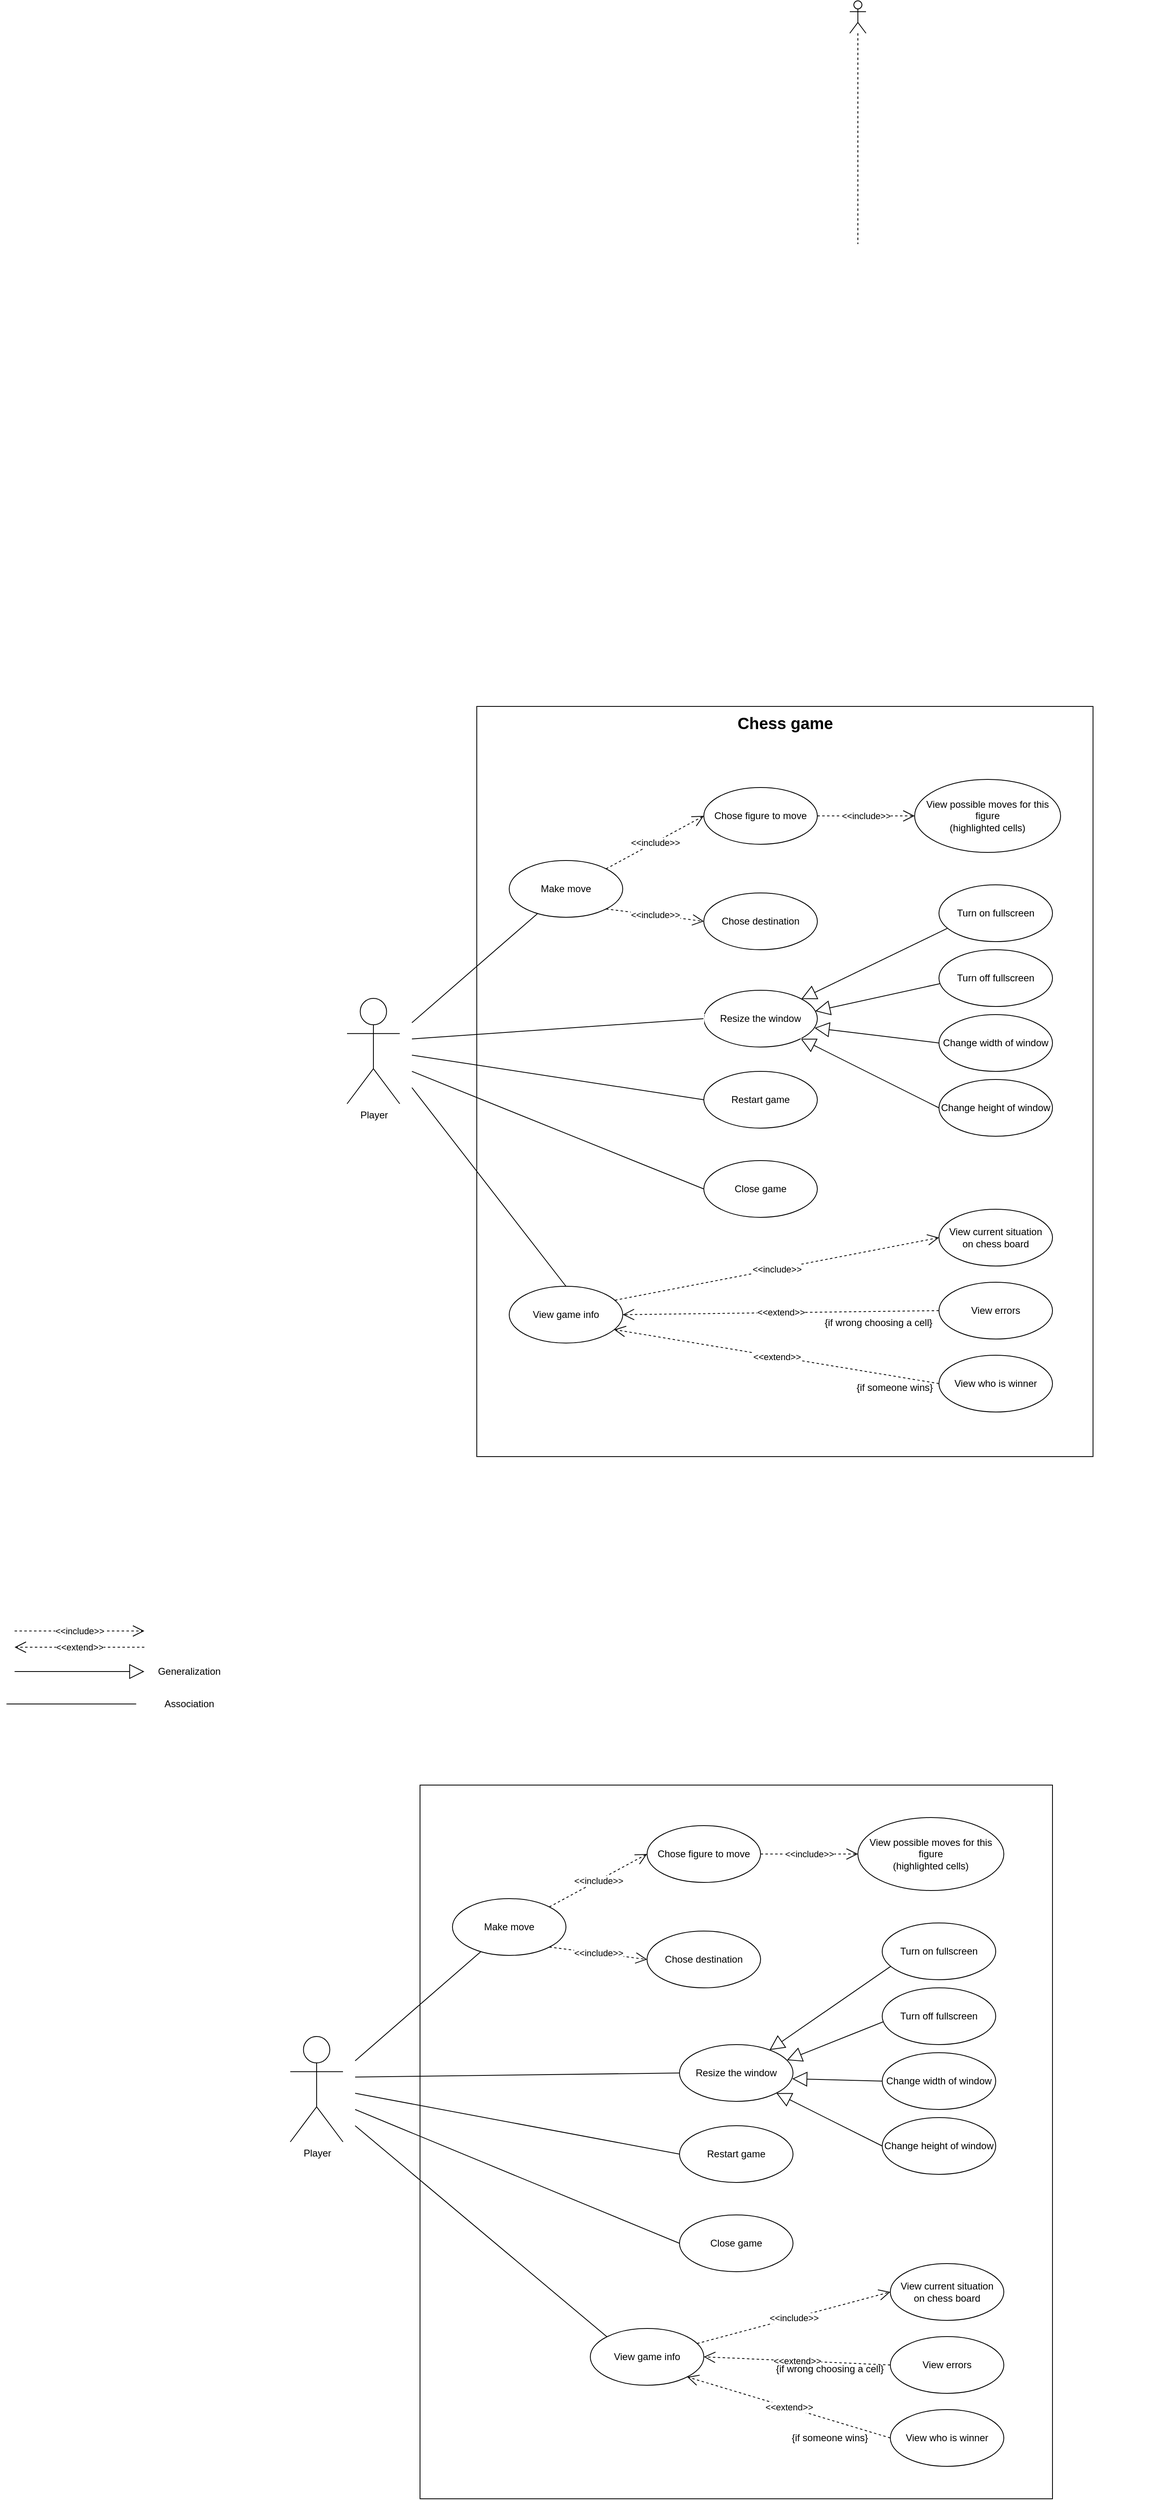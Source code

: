 <mxfile version="16.6.4" type="device" pages="10"><diagram name="use-case" id="9361dd3d-8414-5efd-6122-117bd74ce7a7"><mxGraphModel dx="3907" dy="3669" grid="1" gridSize="10" guides="1" tooltips="1" connect="1" arrows="1" fold="1" page="0" pageScale="1.5" pageWidth="826" pageHeight="1169" background="none" math="0" shadow="0"><root><mxCell id="0"/><mxCell id="1" parent="0"/><mxCell id="C9Ow6R380686CfHrEgYZ-2" value="" style="rounded=0;whiteSpace=wrap;html=1;labelBackgroundColor=none;fontSize=36;strokeColor=#FFFFFF;fillColor=none;" parent="1" vertex="1"><mxGeometry x="-880" y="-1517.5" width="1050" height="1000" as="geometry"/></mxCell><mxCell id="yLcEYqEK4FE-mjml9NPx-93" value="Player" style="shape=umlActor;verticalLabelPosition=bottom;verticalAlign=top;html=1;fillColor=none;" parent="1" vertex="1"><mxGeometry x="-890" y="160" width="65" height="130" as="geometry"/></mxCell><mxCell id="yLcEYqEK4FE-mjml9NPx-101" value="Make move" style="ellipse;whiteSpace=wrap;html=1;fillColor=none;" parent="1" vertex="1"><mxGeometry x="-690" y="-10" width="140" height="70" as="geometry"/></mxCell><mxCell id="yLcEYqEK4FE-mjml9NPx-102" value="Chose figure to move" style="ellipse;whiteSpace=wrap;html=1;fillColor=none;" parent="1" vertex="1"><mxGeometry x="-450" y="-100" width="140" height="70" as="geometry"/></mxCell><mxCell id="yLcEYqEK4FE-mjml9NPx-103" value="Chose destination" style="ellipse;whiteSpace=wrap;html=1;fillColor=none;" parent="1" vertex="1"><mxGeometry x="-450" y="30" width="140" height="70" as="geometry"/></mxCell><mxCell id="yLcEYqEK4FE-mjml9NPx-112" value="View possible moves for this figure&lt;br&gt;(highlighted cells)" style="ellipse;whiteSpace=wrap;html=1;fillColor=none;" parent="1" vertex="1"><mxGeometry x="-190" y="-110" width="180" height="90" as="geometry"/></mxCell><mxCell id="yLcEYqEK4FE-mjml9NPx-116" value="Restart game" style="ellipse;whiteSpace=wrap;html=1;fillColor=none;" parent="1" vertex="1"><mxGeometry x="-410" y="270" width="140" height="70" as="geometry"/></mxCell><mxCell id="yLcEYqEK4FE-mjml9NPx-117" value="Close game" style="ellipse;whiteSpace=wrap;html=1;fillColor=none;" parent="1" vertex="1"><mxGeometry x="-410" y="380" width="140" height="70" as="geometry"/></mxCell><mxCell id="yLcEYqEK4FE-mjml9NPx-118" value="Resize the window" style="ellipse;whiteSpace=wrap;html=1;fillColor=none;" parent="1" vertex="1"><mxGeometry x="-410" y="170" width="140" height="70" as="geometry"/></mxCell><mxCell id="yLcEYqEK4FE-mjml9NPx-120" value="Turn on fullscreen" style="ellipse;whiteSpace=wrap;html=1;fillColor=none;" parent="1" vertex="1"><mxGeometry x="-160" y="20" width="140" height="70" as="geometry"/></mxCell><mxCell id="yLcEYqEK4FE-mjml9NPx-123" value="Turn off fullscreen" style="ellipse;whiteSpace=wrap;html=1;fillColor=none;" parent="1" vertex="1"><mxGeometry x="-160" y="100" width="140" height="70" as="geometry"/></mxCell><mxCell id="yLcEYqEK4FE-mjml9NPx-124" value="Change width of window" style="ellipse;whiteSpace=wrap;html=1;fillColor=none;" parent="1" vertex="1"><mxGeometry x="-160" y="180" width="140" height="70" as="geometry"/></mxCell><mxCell id="yLcEYqEK4FE-mjml9NPx-126" value="Change height of window" style="ellipse;whiteSpace=wrap;html=1;fillColor=none;" parent="1" vertex="1"><mxGeometry x="-160" y="260" width="140" height="70" as="geometry"/></mxCell><mxCell id="yLcEYqEK4FE-mjml9NPx-129" value="" style="endArrow=block;endSize=16;endFill=0;html=1;rounded=0;exitX=0;exitY=0.5;exitDx=0;exitDy=0;entryX=0.993;entryY=0.602;entryDx=0;entryDy=0;entryPerimeter=0;" parent="1" source="yLcEYqEK4FE-mjml9NPx-124" target="yLcEYqEK4FE-mjml9NPx-118" edge="1"><mxGeometry width="160" relative="1" as="geometry"><mxPoint x="-170" y="120" as="sourcePoint"/><mxPoint x="-430" y="120" as="targetPoint"/></mxGeometry></mxCell><mxCell id="yLcEYqEK4FE-mjml9NPx-131" value="&amp;lt;&amp;lt;include&amp;gt;&amp;gt;" style="endArrow=open;endSize=12;dashed=1;html=1;rounded=0;" parent="1" edge="1"><mxGeometry width="160" relative="1" as="geometry"><mxPoint x="-1230" y="-340" as="sourcePoint"/><mxPoint x="-1070" y="-340" as="targetPoint"/></mxGeometry></mxCell><mxCell id="yLcEYqEK4FE-mjml9NPx-132" value="" style="endArrow=block;endSize=16;endFill=0;html=1;rounded=0;exitX=0;exitY=0.5;exitDx=0;exitDy=0;entryX=1;entryY=1;entryDx=0;entryDy=0;" parent="1" source="yLcEYqEK4FE-mjml9NPx-126" target="yLcEYqEK4FE-mjml9NPx-118" edge="1"><mxGeometry width="160" relative="1" as="geometry"><mxPoint x="-140" y="120" as="sourcePoint"/><mxPoint x="-260" y="100" as="targetPoint"/></mxGeometry></mxCell><mxCell id="yLcEYqEK4FE-mjml9NPx-135" value="" style="endArrow=block;endSize=16;endFill=0;html=1;rounded=0;exitX=0.073;exitY=0.767;exitDx=0;exitDy=0;exitPerimeter=0;" parent="1" source="yLcEYqEK4FE-mjml9NPx-120" target="yLcEYqEK4FE-mjml9NPx-118" edge="1"><mxGeometry width="160" relative="1" as="geometry"><mxPoint x="-180" y="100" as="sourcePoint"/><mxPoint x="-290" y="90" as="targetPoint"/></mxGeometry></mxCell><mxCell id="yLcEYqEK4FE-mjml9NPx-137" value="" style="endArrow=block;endSize=16;endFill=0;html=1;rounded=0;exitX=0.009;exitY=0.598;exitDx=0;exitDy=0;exitPerimeter=0;entryX=0.947;entryY=0.274;entryDx=0;entryDy=0;entryPerimeter=0;" parent="1" source="yLcEYqEK4FE-mjml9NPx-123" target="yLcEYqEK4FE-mjml9NPx-118" edge="1"><mxGeometry width="160" relative="1" as="geometry"><mxPoint x="-150" y="65" as="sourcePoint"/><mxPoint x="-280" y="190" as="targetPoint"/></mxGeometry></mxCell><mxCell id="yLcEYqEK4FE-mjml9NPx-139" value="&amp;lt;&amp;lt;include&amp;gt;&amp;gt;" style="endArrow=open;endSize=12;dashed=1;html=1;rounded=0;entryX=0;entryY=0.5;entryDx=0;entryDy=0;exitX=1;exitY=0;exitDx=0;exitDy=0;" parent="1" source="yLcEYqEK4FE-mjml9NPx-101" target="yLcEYqEK4FE-mjml9NPx-102" edge="1"><mxGeometry width="160" relative="1" as="geometry"><mxPoint x="-610" y="-50.0" as="sourcePoint"/><mxPoint x="-450" y="-50.0" as="targetPoint"/></mxGeometry></mxCell><mxCell id="yLcEYqEK4FE-mjml9NPx-141" value="&amp;lt;&amp;lt;include&amp;gt;&amp;gt;" style="endArrow=open;endSize=12;dashed=1;html=1;rounded=0;entryX=0;entryY=0.5;entryDx=0;entryDy=0;exitX=1;exitY=0.5;exitDx=0;exitDy=0;" parent="1" source="yLcEYqEK4FE-mjml9NPx-102" target="yLcEYqEK4FE-mjml9NPx-112" edge="1"><mxGeometry width="160" relative="1" as="geometry"><mxPoint x="-310.503" y="20.251" as="sourcePoint"/><mxPoint x="-190" y="-45" as="targetPoint"/></mxGeometry></mxCell><mxCell id="yLcEYqEK4FE-mjml9NPx-142" value="&amp;lt;&amp;lt;include&amp;gt;&amp;gt;" style="endArrow=open;endSize=12;dashed=1;html=1;rounded=0;entryX=0;entryY=0.5;entryDx=0;entryDy=0;exitX=1;exitY=1;exitDx=0;exitDy=0;" parent="1" source="yLcEYqEK4FE-mjml9NPx-101" target="yLcEYqEK4FE-mjml9NPx-103" edge="1"><mxGeometry width="160" relative="1" as="geometry"><mxPoint x="-540.503" y="30.251" as="sourcePoint"/><mxPoint x="-420" y="-35" as="targetPoint"/></mxGeometry></mxCell><mxCell id="yLcEYqEK4FE-mjml9NPx-145" value="&amp;lt;&amp;lt;extend&amp;gt;&amp;gt;" style="endArrow=open;endSize=12;dashed=1;html=1;rounded=0;" parent="1" edge="1"><mxGeometry width="160" relative="1" as="geometry"><mxPoint x="-1070" y="-320" as="sourcePoint"/><mxPoint x="-1230" y="-320" as="targetPoint"/></mxGeometry></mxCell><mxCell id="yLcEYqEK4FE-mjml9NPx-146" value="" style="endArrow=block;endSize=16;endFill=0;html=1;rounded=0;" parent="1" edge="1"><mxGeometry width="160" relative="1" as="geometry"><mxPoint x="-1230" y="-290" as="sourcePoint"/><mxPoint x="-1070" y="-290" as="targetPoint"/></mxGeometry></mxCell><mxCell id="yLcEYqEK4FE-mjml9NPx-148" value="" style="endArrow=none;startArrow=none;endFill=0;startFill=0;html=1;rounded=0;" parent="1" edge="1"><mxGeometry width="160" relative="1" as="geometry"><mxPoint x="-1240" y="-250" as="sourcePoint"/><mxPoint x="-1080" y="-250" as="targetPoint"/></mxGeometry></mxCell><mxCell id="yLcEYqEK4FE-mjml9NPx-153" value="" style="endArrow=none;startArrow=none;endFill=0;startFill=0;html=1;rounded=0;" parent="1" target="yLcEYqEK4FE-mjml9NPx-101" edge="1"><mxGeometry width="160" relative="1" as="geometry"><mxPoint x="-810" y="190" as="sourcePoint"/><mxPoint x="-610" y="-25.5" as="targetPoint"/></mxGeometry></mxCell><mxCell id="yLcEYqEK4FE-mjml9NPx-155" value="" style="endArrow=none;startArrow=none;endFill=0;startFill=0;html=1;rounded=0;entryX=0;entryY=0.5;entryDx=0;entryDy=0;" parent="1" target="yLcEYqEK4FE-mjml9NPx-118" edge="1"><mxGeometry width="160" relative="1" as="geometry"><mxPoint x="-810" y="210" as="sourcePoint"/><mxPoint x="-620" y="220" as="targetPoint"/></mxGeometry></mxCell><mxCell id="yLcEYqEK4FE-mjml9NPx-156" value="" style="endArrow=none;startArrow=none;endFill=0;startFill=0;html=1;rounded=0;entryX=0;entryY=0.5;entryDx=0;entryDy=0;" parent="1" target="yLcEYqEK4FE-mjml9NPx-117" edge="1"><mxGeometry width="160" relative="1" as="geometry"><mxPoint x="-810" y="250" as="sourcePoint"/><mxPoint x="-690" y="662.5" as="targetPoint"/></mxGeometry></mxCell><mxCell id="yLcEYqEK4FE-mjml9NPx-159" value="" style="endArrow=none;startArrow=none;endFill=0;startFill=0;html=1;rounded=0;entryX=0;entryY=0.5;entryDx=0;entryDy=0;" parent="1" target="yLcEYqEK4FE-mjml9NPx-116" edge="1"><mxGeometry width="160" relative="1" as="geometry"><mxPoint x="-810" y="230" as="sourcePoint"/><mxPoint x="-540" y="880" as="targetPoint"/></mxGeometry></mxCell><mxCell id="yLcEYqEK4FE-mjml9NPx-160" value="Generalization" style="text;html=1;align=center;verticalAlign=middle;resizable=0;points=[];autosize=1;strokeColor=none;fillColor=none;" parent="1" vertex="1"><mxGeometry x="-1060" y="-300" width="90" height="20" as="geometry"/></mxCell><mxCell id="yLcEYqEK4FE-mjml9NPx-161" value="Association" style="text;html=1;align=center;verticalAlign=middle;resizable=0;points=[];autosize=1;strokeColor=none;fillColor=none;" parent="1" vertex="1"><mxGeometry x="-1055" y="-260" width="80" height="20" as="geometry"/></mxCell><mxCell id="yLcEYqEK4FE-mjml9NPx-162" value="" style="whiteSpace=wrap;html=1;fillColor=none;" parent="1" vertex="1"><mxGeometry x="-730" y="-150" width="780" height="880" as="geometry"/></mxCell><mxCell id="yLcEYqEK4FE-mjml9NPx-166" value="View current situation&lt;br&gt;on chess board" style="ellipse;whiteSpace=wrap;html=1;fillColor=none;" parent="1" vertex="1"><mxGeometry x="-150" y="440" width="140" height="70" as="geometry"/></mxCell><mxCell id="yLcEYqEK4FE-mjml9NPx-169" value="View game info" style="ellipse;whiteSpace=wrap;html=1;fillColor=none;" parent="1" vertex="1"><mxGeometry x="-520" y="520" width="140" height="70" as="geometry"/></mxCell><mxCell id="yLcEYqEK4FE-mjml9NPx-170" value="View errors" style="ellipse;whiteSpace=wrap;html=1;fillColor=none;" parent="1" vertex="1"><mxGeometry x="-150" y="530" width="140" height="70" as="geometry"/></mxCell><mxCell id="yLcEYqEK4FE-mjml9NPx-172" value="View who is winner" style="ellipse;whiteSpace=wrap;html=1;fillColor=none;" parent="1" vertex="1"><mxGeometry x="-150" y="620" width="140" height="70" as="geometry"/></mxCell><mxCell id="yLcEYqEK4FE-mjml9NPx-173" value="&amp;lt;&amp;lt;extend&amp;gt;&amp;gt;" style="endArrow=open;endSize=12;dashed=1;html=1;rounded=0;entryX=1;entryY=1;entryDx=0;entryDy=0;exitX=0;exitY=0.5;exitDx=0;exitDy=0;" parent="1" source="yLcEYqEK4FE-mjml9NPx-172" target="yLcEYqEK4FE-mjml9NPx-169" edge="1"><mxGeometry width="160" relative="1" as="geometry"><mxPoint x="-310.003" y="637.621" as="sourcePoint"/><mxPoint x="-189.5" y="572.37" as="targetPoint"/></mxGeometry></mxCell><mxCell id="yLcEYqEK4FE-mjml9NPx-174" value="&amp;lt;&amp;lt;include&amp;gt;&amp;gt;" style="endArrow=open;endSize=12;dashed=1;html=1;rounded=0;entryX=0;entryY=0.5;entryDx=0;entryDy=0;" parent="1" source="yLcEYqEK4FE-mjml9NPx-169" target="yLcEYqEK4FE-mjml9NPx-166" edge="1"><mxGeometry width="160" relative="1" as="geometry"><mxPoint x="-400" y="494.5" as="sourcePoint"/><mxPoint x="-280" y="494.5" as="targetPoint"/></mxGeometry></mxCell><mxCell id="yLcEYqEK4FE-mjml9NPx-179" value="&amp;lt;&amp;lt;extend&amp;gt;&amp;gt;" style="endArrow=open;endSize=12;dashed=1;html=1;rounded=0;entryX=1;entryY=0.5;entryDx=0;entryDy=0;exitX=0;exitY=0.5;exitDx=0;exitDy=0;" parent="1" source="yLcEYqEK4FE-mjml9NPx-170" target="yLcEYqEK4FE-mjml9NPx-169" edge="1"><mxGeometry width="160" relative="1" as="geometry"><mxPoint x="-229.5" y="572.63" as="sourcePoint"/><mxPoint x="-380.003" y="517.379" as="targetPoint"/></mxGeometry></mxCell><mxCell id="yLcEYqEK4FE-mjml9NPx-180" value="{if someone wins}" style="text;html=1;align=center;verticalAlign=middle;resizable=0;points=[];autosize=1;strokeColor=none;fillColor=none;" parent="1" vertex="1"><mxGeometry x="-280" y="645" width="110" height="20" as="geometry"/></mxCell><mxCell id="yLcEYqEK4FE-mjml9NPx-181" value="{if wrong choosing a cell}" style="text;html=1;align=center;verticalAlign=middle;resizable=0;points=[];autosize=1;strokeColor=none;fillColor=none;" parent="1" vertex="1"><mxGeometry x="-300" y="560" width="150" height="20" as="geometry"/></mxCell><mxCell id="yLcEYqEK4FE-mjml9NPx-183" value="" style="endArrow=none;startArrow=none;endFill=0;startFill=0;html=1;rounded=0;entryX=0;entryY=0;entryDx=0;entryDy=0;" parent="1" target="yLcEYqEK4FE-mjml9NPx-169" edge="1"><mxGeometry width="160" relative="1" as="geometry"><mxPoint x="-810" y="270" as="sourcePoint"/><mxPoint x="-540" y="395" as="targetPoint"/></mxGeometry></mxCell><mxCell id="yLcEYqEK4FE-mjml9NPx-185" value="Player" style="shape=umlActor;verticalLabelPosition=bottom;verticalAlign=top;html=1;fillColor=none;" parent="1" vertex="1"><mxGeometry x="-820" y="-1120" width="65" height="130" as="geometry"/></mxCell><mxCell id="yLcEYqEK4FE-mjml9NPx-186" value="Make move" style="ellipse;whiteSpace=wrap;html=1;fillColor=none;" parent="1" vertex="1"><mxGeometry x="-620" y="-1290" width="140" height="70" as="geometry"/></mxCell><mxCell id="yLcEYqEK4FE-mjml9NPx-187" value="Chose figure to move" style="ellipse;whiteSpace=wrap;html=1;fillColor=none;" parent="1" vertex="1"><mxGeometry x="-380" y="-1380" width="140" height="70" as="geometry"/></mxCell><mxCell id="yLcEYqEK4FE-mjml9NPx-188" value="Chose destination" style="ellipse;whiteSpace=wrap;html=1;fillColor=none;" parent="1" vertex="1"><mxGeometry x="-380" y="-1250" width="140" height="70" as="geometry"/></mxCell><mxCell id="yLcEYqEK4FE-mjml9NPx-189" value="View possible moves for this figure&lt;br&gt;(highlighted cells)" style="ellipse;whiteSpace=wrap;html=1;fillColor=none;" parent="1" vertex="1"><mxGeometry x="-120" y="-1390" width="180" height="90" as="geometry"/></mxCell><mxCell id="yLcEYqEK4FE-mjml9NPx-190" value="Restart game" style="ellipse;whiteSpace=wrap;html=1;fillColor=none;" parent="1" vertex="1"><mxGeometry x="-380" y="-1030" width="140" height="70" as="geometry"/></mxCell><mxCell id="yLcEYqEK4FE-mjml9NPx-191" value="Close game" style="ellipse;whiteSpace=wrap;html=1;fillColor=none;" parent="1" vertex="1"><mxGeometry x="-380" y="-920" width="140" height="70" as="geometry"/></mxCell><mxCell id="yLcEYqEK4FE-mjml9NPx-192" value="Resize the window" style="ellipse;whiteSpace=wrap;html=1;fillColor=none;" parent="1" vertex="1"><mxGeometry x="-380" y="-1130" width="140" height="70" as="geometry"/></mxCell><mxCell id="yLcEYqEK4FE-mjml9NPx-193" value="Turn on fullscreen" style="ellipse;whiteSpace=wrap;html=1;fillColor=none;" parent="1" vertex="1"><mxGeometry x="-90" y="-1260" width="140" height="70" as="geometry"/></mxCell><mxCell id="yLcEYqEK4FE-mjml9NPx-194" value="Turn off fullscreen" style="ellipse;whiteSpace=wrap;html=1;fillColor=none;" parent="1" vertex="1"><mxGeometry x="-90" y="-1180" width="140" height="70" as="geometry"/></mxCell><mxCell id="yLcEYqEK4FE-mjml9NPx-195" value="Change width of window" style="ellipse;whiteSpace=wrap;html=1;fillColor=none;" parent="1" vertex="1"><mxGeometry x="-90" y="-1100" width="140" height="70" as="geometry"/></mxCell><mxCell id="yLcEYqEK4FE-mjml9NPx-196" value="Change height of window" style="ellipse;whiteSpace=wrap;html=1;fillColor=none;" parent="1" vertex="1"><mxGeometry x="-90" y="-1020" width="140" height="70" as="geometry"/></mxCell><mxCell id="yLcEYqEK4FE-mjml9NPx-197" value="" style="endArrow=block;endSize=16;endFill=0;html=1;rounded=0;exitX=0;exitY=0.5;exitDx=0;exitDy=0;entryX=0.975;entryY=0.663;entryDx=0;entryDy=0;entryPerimeter=0;" parent="1" source="yLcEYqEK4FE-mjml9NPx-195" target="yLcEYqEK4FE-mjml9NPx-192" edge="1"><mxGeometry width="160" relative="1" as="geometry"><mxPoint x="-100" y="-1160" as="sourcePoint"/><mxPoint x="-360" y="-1160" as="targetPoint"/></mxGeometry></mxCell><mxCell id="yLcEYqEK4FE-mjml9NPx-198" value="" style="endArrow=block;endSize=16;endFill=0;html=1;rounded=0;exitX=0;exitY=0.5;exitDx=0;exitDy=0;entryX=1;entryY=1;entryDx=0;entryDy=0;" parent="1" source="yLcEYqEK4FE-mjml9NPx-196" target="yLcEYqEK4FE-mjml9NPx-192" edge="1"><mxGeometry width="160" relative="1" as="geometry"><mxPoint x="-70" y="-1160" as="sourcePoint"/><mxPoint x="-190" y="-1180" as="targetPoint"/></mxGeometry></mxCell><mxCell id="yLcEYqEK4FE-mjml9NPx-199" value="" style="endArrow=block;endSize=16;endFill=0;html=1;rounded=0;exitX=0.073;exitY=0.767;exitDx=0;exitDy=0;exitPerimeter=0;" parent="1" source="yLcEYqEK4FE-mjml9NPx-193" target="yLcEYqEK4FE-mjml9NPx-192" edge="1"><mxGeometry width="160" relative="1" as="geometry"><mxPoint x="-110" y="-1180" as="sourcePoint"/><mxPoint x="-220" y="-1190" as="targetPoint"/></mxGeometry></mxCell><mxCell id="yLcEYqEK4FE-mjml9NPx-200" value="" style="endArrow=block;endSize=16;endFill=0;html=1;rounded=0;exitX=0.009;exitY=0.598;exitDx=0;exitDy=0;exitPerimeter=0;entryX=0.982;entryY=0.367;entryDx=0;entryDy=0;entryPerimeter=0;" parent="1" source="yLcEYqEK4FE-mjml9NPx-194" target="yLcEYqEK4FE-mjml9NPx-192" edge="1"><mxGeometry width="160" relative="1" as="geometry"><mxPoint x="-80" y="-1215" as="sourcePoint"/><mxPoint x="-210" y="-1090" as="targetPoint"/></mxGeometry></mxCell><mxCell id="yLcEYqEK4FE-mjml9NPx-201" value="&amp;lt;&amp;lt;include&amp;gt;&amp;gt;" style="endArrow=open;endSize=12;dashed=1;html=1;rounded=0;entryX=0;entryY=0.5;entryDx=0;entryDy=0;exitX=1;exitY=0;exitDx=0;exitDy=0;" parent="1" source="yLcEYqEK4FE-mjml9NPx-186" target="yLcEYqEK4FE-mjml9NPx-187" edge="1"><mxGeometry width="160" relative="1" as="geometry"><mxPoint x="-540" y="-1330" as="sourcePoint"/><mxPoint x="-380" y="-1330" as="targetPoint"/></mxGeometry></mxCell><mxCell id="yLcEYqEK4FE-mjml9NPx-202" value="&amp;lt;&amp;lt;include&amp;gt;&amp;gt;" style="endArrow=open;endSize=12;dashed=1;html=1;rounded=0;entryX=0;entryY=0.5;entryDx=0;entryDy=0;exitX=1;exitY=0.5;exitDx=0;exitDy=0;" parent="1" source="yLcEYqEK4FE-mjml9NPx-187" target="yLcEYqEK4FE-mjml9NPx-189" edge="1"><mxGeometry width="160" relative="1" as="geometry"><mxPoint x="-240.503" y="-1259.749" as="sourcePoint"/><mxPoint x="-120" y="-1325" as="targetPoint"/></mxGeometry></mxCell><mxCell id="yLcEYqEK4FE-mjml9NPx-203" value="&amp;lt;&amp;lt;include&amp;gt;&amp;gt;" style="endArrow=open;endSize=12;dashed=1;html=1;rounded=0;entryX=0;entryY=0.5;entryDx=0;entryDy=0;exitX=1;exitY=1;exitDx=0;exitDy=0;" parent="1" source="yLcEYqEK4FE-mjml9NPx-186" target="yLcEYqEK4FE-mjml9NPx-188" edge="1"><mxGeometry width="160" relative="1" as="geometry"><mxPoint x="-470.503" y="-1249.749" as="sourcePoint"/><mxPoint x="-350" y="-1315" as="targetPoint"/></mxGeometry></mxCell><mxCell id="yLcEYqEK4FE-mjml9NPx-204" value="" style="endArrow=none;startArrow=none;endFill=0;startFill=0;html=1;rounded=0;" parent="1" target="yLcEYqEK4FE-mjml9NPx-186" edge="1"><mxGeometry width="160" relative="1" as="geometry"><mxPoint x="-740" y="-1090" as="sourcePoint"/><mxPoint x="-540" y="-1305.5" as="targetPoint"/></mxGeometry></mxCell><mxCell id="yLcEYqEK4FE-mjml9NPx-205" value="" style="endArrow=none;startArrow=none;endFill=0;startFill=0;html=1;rounded=0;entryX=0;entryY=0.5;entryDx=0;entryDy=0;" parent="1" target="yLcEYqEK4FE-mjml9NPx-192" edge="1"><mxGeometry width="160" relative="1" as="geometry"><mxPoint x="-740" y="-1070" as="sourcePoint"/><mxPoint x="-550" y="-1060" as="targetPoint"/></mxGeometry></mxCell><mxCell id="yLcEYqEK4FE-mjml9NPx-206" value="" style="endArrow=none;startArrow=none;endFill=0;startFill=0;html=1;rounded=0;entryX=0;entryY=0.5;entryDx=0;entryDy=0;" parent="1" target="yLcEYqEK4FE-mjml9NPx-191" edge="1"><mxGeometry width="160" relative="1" as="geometry"><mxPoint x="-740" y="-1030" as="sourcePoint"/><mxPoint x="-620" y="-617.5" as="targetPoint"/></mxGeometry></mxCell><mxCell id="yLcEYqEK4FE-mjml9NPx-207" value="" style="endArrow=none;startArrow=none;endFill=0;startFill=0;html=1;rounded=0;entryX=0;entryY=0.5;entryDx=0;entryDy=0;" parent="1" target="yLcEYqEK4FE-mjml9NPx-190" edge="1"><mxGeometry width="160" relative="1" as="geometry"><mxPoint x="-740" y="-1050" as="sourcePoint"/><mxPoint x="-470" y="-400" as="targetPoint"/></mxGeometry></mxCell><mxCell id="yLcEYqEK4FE-mjml9NPx-208" value="" style="whiteSpace=wrap;html=1;fillColor=none;" parent="1" vertex="1"><mxGeometry x="-660" y="-1480" width="760" height="925" as="geometry"/></mxCell><mxCell id="yLcEYqEK4FE-mjml9NPx-209" value="View current situation&lt;br&gt;on chess board" style="ellipse;whiteSpace=wrap;html=1;fillColor=none;" parent="1" vertex="1"><mxGeometry x="-90" y="-860" width="140" height="70" as="geometry"/></mxCell><mxCell id="yLcEYqEK4FE-mjml9NPx-210" value="View game info" style="ellipse;whiteSpace=wrap;html=1;fillColor=none;" parent="1" vertex="1"><mxGeometry x="-620" y="-765" width="140" height="70" as="geometry"/></mxCell><mxCell id="yLcEYqEK4FE-mjml9NPx-211" value="View errors" style="ellipse;whiteSpace=wrap;html=1;fillColor=none;" parent="1" vertex="1"><mxGeometry x="-90" y="-770" width="140" height="70" as="geometry"/></mxCell><mxCell id="yLcEYqEK4FE-mjml9NPx-212" value="View who is winner" style="ellipse;whiteSpace=wrap;html=1;fillColor=none;" parent="1" vertex="1"><mxGeometry x="-90" y="-680" width="140" height="70" as="geometry"/></mxCell><mxCell id="yLcEYqEK4FE-mjml9NPx-213" value="&amp;lt;&amp;lt;extend&amp;gt;&amp;gt;" style="endArrow=open;endSize=12;dashed=1;html=1;rounded=0;entryX=0.924;entryY=0.762;entryDx=0;entryDy=0;exitX=0;exitY=0.5;exitDx=0;exitDy=0;entryPerimeter=0;" parent="1" source="yLcEYqEK4FE-mjml9NPx-212" target="yLcEYqEK4FE-mjml9NPx-210" edge="1"><mxGeometry width="160" relative="1" as="geometry"><mxPoint x="-240.003" y="-662.379" as="sourcePoint"/><mxPoint x="-119.5" y="-727.63" as="targetPoint"/></mxGeometry></mxCell><mxCell id="yLcEYqEK4FE-mjml9NPx-214" value="&amp;lt;&amp;lt;include&amp;gt;&amp;gt;" style="endArrow=open;endSize=12;dashed=1;html=1;rounded=0;entryX=0;entryY=0.5;entryDx=0;entryDy=0;exitX=0.932;exitY=0.245;exitDx=0;exitDy=0;exitPerimeter=0;" parent="1" source="yLcEYqEK4FE-mjml9NPx-210" target="yLcEYqEK4FE-mjml9NPx-209" edge="1"><mxGeometry width="160" relative="1" as="geometry"><mxPoint x="-330" y="-805.5" as="sourcePoint"/><mxPoint x="-210" y="-805.5" as="targetPoint"/></mxGeometry></mxCell><mxCell id="yLcEYqEK4FE-mjml9NPx-215" value="&amp;lt;&amp;lt;extend&amp;gt;&amp;gt;" style="endArrow=open;endSize=12;dashed=1;html=1;rounded=0;entryX=1;entryY=0.5;entryDx=0;entryDy=0;exitX=0;exitY=0.5;exitDx=0;exitDy=0;" parent="1" source="yLcEYqEK4FE-mjml9NPx-211" target="yLcEYqEK4FE-mjml9NPx-210" edge="1"><mxGeometry width="160" relative="1" as="geometry"><mxPoint x="-159.5" y="-727.37" as="sourcePoint"/><mxPoint x="-310.003" y="-782.621" as="targetPoint"/></mxGeometry></mxCell><mxCell id="yLcEYqEK4FE-mjml9NPx-216" value="{if someone wins}" style="text;html=1;align=center;verticalAlign=middle;resizable=0;points=[];autosize=1;strokeColor=none;fillColor=none;" parent="1" vertex="1"><mxGeometry x="-200" y="-650" width="110" height="20" as="geometry"/></mxCell><mxCell id="yLcEYqEK4FE-mjml9NPx-217" value="{if wrong choosing a cell}" style="text;html=1;align=center;verticalAlign=middle;resizable=0;points=[];autosize=1;strokeColor=none;fillColor=none;rotation=0;" parent="1" vertex="1"><mxGeometry x="-240" y="-730" width="150" height="20" as="geometry"/></mxCell><mxCell id="yLcEYqEK4FE-mjml9NPx-218" value="" style="endArrow=none;startArrow=none;endFill=0;startFill=0;html=1;rounded=0;entryX=0.5;entryY=0;entryDx=0;entryDy=0;" parent="1" target="yLcEYqEK4FE-mjml9NPx-210" edge="1"><mxGeometry width="160" relative="1" as="geometry"><mxPoint x="-740" y="-1010" as="sourcePoint"/><mxPoint x="-470" y="-885" as="targetPoint"/></mxGeometry></mxCell><mxCell id="yLcEYqEK4FE-mjml9NPx-219" value="&lt;b style=&quot;font-size: 20px;&quot;&gt;&lt;font style=&quot;font-size: 20px;&quot;&gt;Chess game&lt;/font&gt;&lt;/b&gt;" style="text;html=1;align=center;verticalAlign=middle;resizable=0;points=[];autosize=1;strokeColor=none;fillColor=none;fontSize=20;" parent="1" vertex="1"><mxGeometry x="-345" y="-1475" width="130" height="30" as="geometry"/></mxCell><mxCell id="yLcEYqEK4FE-mjml9NPx-220" value="" style="shape=umlLifeline;participant=umlActor;perimeter=lifelinePerimeter;whiteSpace=wrap;html=1;container=1;collapsible=0;recursiveResize=0;verticalAlign=top;spacingTop=36;outlineConnect=0;fontSize=20;fillColor=none;" parent="1" vertex="1"><mxGeometry x="-200" y="-2350" width="20" height="300" as="geometry"/></mxCell><mxCell id="C9Ow6R380686CfHrEgYZ-1" value="" style="rounded=0;whiteSpace=wrap;html=1;labelBackgroundColor=none;fontSize=36;strokeColor=#FFFFFF;fillColor=none;" parent="1" vertex="1"><mxGeometry x="-380" y="-1100" width="120" height="60" as="geometry"/></mxCell></root></mxGraphModel></diagram><diagram id="Zlgz-WZPn8dv9gesykAa" name="sequence"><mxGraphModel dx="1730" dy="952" grid="1" gridSize="10" guides="1" tooltips="1" connect="1" arrows="1" fold="1" page="1" pageScale="1" pageWidth="3300" pageHeight="2339" math="0" shadow="0"><root><mxCell id="MTBnq18nGszFHnXGSIun-0"/><mxCell id="MTBnq18nGszFHnXGSIun-1" parent="MTBnq18nGszFHnXGSIun-0"/><mxCell id="MTBnq18nGszFHnXGSIun-156" value="" style="whiteSpace=wrap;html=1;labelBackgroundColor=none;fontSize=12;fillColor=none;strokeColor=#FFFFFF;" parent="MTBnq18nGszFHnXGSIun-1" vertex="1"><mxGeometry y="50" width="1690" height="950" as="geometry"/></mxCell><mxCell id="MTBnq18nGszFHnXGSIun-5" value="Player" style="shape=umlLifeline;participant=umlActor;perimeter=lifelinePerimeter;whiteSpace=wrap;html=1;container=1;collapsible=0;recursiveResize=0;verticalAlign=top;spacingTop=36;outlineConnect=0;fontSize=12;fillColor=none;" parent="MTBnq18nGszFHnXGSIun-1" vertex="1"><mxGeometry x="20" y="180" width="20" height="705" as="geometry"/></mxCell><mxCell id="MTBnq18nGszFHnXGSIun-12" value="" style="whiteSpace=wrap;html=1;fontSize=12;fillColor=default;" parent="MTBnq18nGszFHnXGSIun-5" vertex="1"><mxGeometry x="5" y="70" width="10" height="705" as="geometry"/></mxCell><mxCell id="MTBnq18nGszFHnXGSIun-11" value="" style="shape=umlLifeline;participant=umlBoundary;perimeter=lifelinePerimeter;whiteSpace=wrap;html=1;container=1;collapsible=0;recursiveResize=0;verticalAlign=top;spacingTop=36;outlineConnect=0;fontSize=12;fillColor=none;" parent="MTBnq18nGszFHnXGSIun-1" vertex="1"><mxGeometry x="180" y="180" width="50" height="775" as="geometry"/></mxCell><mxCell id="MTBnq18nGszFHnXGSIun-17" value="" style="whiteSpace=wrap;html=1;fontSize=12;fillColor=default;" parent="MTBnq18nGszFHnXGSIun-11" vertex="1"><mxGeometry x="20" y="70" width="10" height="705" as="geometry"/></mxCell><mxCell id="MTBnq18nGszFHnXGSIun-13" value="" style="html=1;verticalAlign=bottom;endArrow=block;rounded=0;fontSize=12;entryX=0;entryY=0;entryDx=0;entryDy=0;exitX=1.047;exitY=0;exitDx=0;exitDy=0;exitPerimeter=0;" parent="MTBnq18nGszFHnXGSIun-1" source="MTBnq18nGszFHnXGSIun-12" target="MTBnq18nGszFHnXGSIun-17" edge="1"><mxGeometry x="-0.216" y="-40" width="80" relative="1" as="geometry"><mxPoint x="40" y="250" as="sourcePoint"/><mxPoint x="170" y="250" as="targetPoint"/><mxPoint as="offset"/></mxGeometry></mxCell><mxCell id="MTBnq18nGszFHnXGSIun-153" value="1.mousePressed" style="edgeLabel;html=1;align=center;verticalAlign=middle;resizable=0;points=[];fontSize=12;" parent="MTBnq18nGszFHnXGSIun-13" vertex="1" connectable="0"><mxGeometry x="-0.209" relative="1" as="geometry"><mxPoint as="offset"/></mxGeometry></mxCell><mxCell id="MTBnq18nGszFHnXGSIun-25" value="&lt;span style=&quot;text-align: left&quot;&gt;3.if clicked on chess board&lt;/span&gt;" style="text;html=1;align=center;verticalAlign=middle;resizable=0;points=[];autosize=1;strokeColor=none;fillColor=none;fontSize=12;" parent="MTBnq18nGszFHnXGSIun-1" vertex="1"><mxGeometry x="435" y="270" width="160" height="20" as="geometry"/></mxCell><mxCell id="MTBnq18nGszFHnXGSIun-31" value="" style="endArrow=classic;html=1;edgeStyle=orthogonalEdgeStyle;rounded=0;labelBackgroundColor=none;fontSize=12;elbow=vertical;exitX=1.001;exitY=0.175;exitDx=0;exitDy=0;exitPerimeter=0;startArrow=none;startFill=0;endFill=1;" parent="MTBnq18nGszFHnXGSIun-1" target="MTBnq18nGszFHnXGSIun-27" edge="1"><mxGeometry relative="1" as="geometry"><mxPoint x="440" y="290.25" as="sourcePoint"/><mxPoint x="454.99" y="320" as="targetPoint"/><Array as="points"><mxPoint x="492" y="290"/><mxPoint x="492" y="320"/></Array></mxGeometry></mxCell><mxCell id="MTBnq18nGszFHnXGSIun-37" value="" style="shape=umlLifeline;participant=umlEntity;perimeter=lifelinePerimeter;whiteSpace=wrap;html=1;container=1;collapsible=0;recursiveResize=0;verticalAlign=top;spacingTop=36;outlineConnect=0;labelBackgroundColor=none;fontSize=12;fillColor=default;" parent="MTBnq18nGszFHnXGSIun-1" vertex="1"><mxGeometry x="585" y="180" width="40" height="775" as="geometry"/></mxCell><mxCell id="MTBnq18nGszFHnXGSIun-41" value="" style="html=1;points=[];perimeter=orthogonalPerimeter;labelBackgroundColor=none;fontSize=12;fillColor=default;" parent="MTBnq18nGszFHnXGSIun-37" vertex="1"><mxGeometry x="15" y="160" width="10" height="95" as="geometry"/></mxCell><mxCell id="MTBnq18nGszFHnXGSIun-109" value="" style="html=1;points=[];perimeter=orthogonalPerimeter;labelBackgroundColor=none;fontSize=12;fillColor=default;" parent="MTBnq18nGszFHnXGSIun-37" vertex="1"><mxGeometry x="15" y="490" width="10" height="147" as="geometry"/></mxCell><mxCell id="MTBnq18nGszFHnXGSIun-38" value="&lt;span&gt;:Game::handleFieldClick()&lt;/span&gt;" style="text;html=1;align=center;verticalAlign=middle;resizable=0;points=[];autosize=1;strokeColor=none;fillColor=none;fontSize=12;" parent="MTBnq18nGszFHnXGSIun-1" vertex="1"><mxGeometry x="530" y="160" width="150" height="20" as="geometry"/></mxCell><mxCell id="MTBnq18nGszFHnXGSIun-39" value="" style="endArrow=block;endFill=1;html=1;align=left;verticalAlign=top;rounded=0;fontSize=12;" parent="MTBnq18nGszFHnXGSIun-1" edge="1"><mxGeometry x="-0.5" y="-110" relative="1" as="geometry"><mxPoint x="440" y="340" as="sourcePoint"/><mxPoint x="600" y="340" as="targetPoint"/><mxPoint as="offset"/></mxGeometry></mxCell><mxCell id="MTBnq18nGszFHnXGSIun-76" value="3.1.clickedBoardPoint" style="edgeLabel;html=1;align=center;verticalAlign=middle;resizable=0;points=[];fontSize=12;" parent="MTBnq18nGszFHnXGSIun-39" vertex="1" connectable="0"><mxGeometry x="-0.11" y="-1" relative="1" as="geometry"><mxPoint as="offset"/></mxGeometry></mxCell><mxCell id="MTBnq18nGszFHnXGSIun-42" value="" style="endArrow=classic;html=1;edgeStyle=orthogonalEdgeStyle;rounded=0;labelBackgroundColor=none;fontSize=12;elbow=vertical;exitX=1.001;exitY=0.175;exitDx=0;exitDy=0;exitPerimeter=0;entryX=1;entryY=0.2;entryDx=0;entryDy=0;entryPerimeter=0;startArrow=none;startFill=0;endFill=1;" parent="MTBnq18nGszFHnXGSIun-1" edge="1"><mxGeometry relative="1" as="geometry"><mxPoint x="610" y="350" as="sourcePoint"/><mxPoint x="610" y="379.75" as="targetPoint"/><Array as="points"><mxPoint x="662" y="349.75"/><mxPoint x="662" y="379.75"/></Array></mxGeometry></mxCell><mxCell id="MTBnq18nGszFHnXGSIun-43" value="&lt;span style=&quot;text-align: left&quot;&gt;4.if it is first selection&lt;br&gt;and there is white figure&lt;/span&gt;" style="text;html=1;align=center;verticalAlign=middle;resizable=0;points=[];autosize=1;strokeColor=none;fillColor=none;fontSize=12;" parent="MTBnq18nGszFHnXGSIun-1" vertex="1"><mxGeometry x="615" y="320" width="140" height="30" as="geometry"/></mxCell><mxCell id="MTBnq18nGszFHnXGSIun-44" value=":Field" style="shape=umlLifeline;perimeter=lifelinePerimeter;whiteSpace=wrap;html=1;container=1;collapsible=0;recursiveResize=0;outlineConnect=0;fontSize=12;fillColor=none;" parent="MTBnq18nGszFHnXGSIun-1" vertex="1"><mxGeometry x="920" y="180" width="100" height="775" as="geometry"/></mxCell><mxCell id="MTBnq18nGszFHnXGSIun-124" value="" style="html=1;points=[];perimeter=orthogonalPerimeter;labelBackgroundColor=none;fontSize=12;fillColor=default;" parent="MTBnq18nGszFHnXGSIun-44" vertex="1"><mxGeometry x="45" y="590" width="10" height="34" as="geometry"/></mxCell><mxCell id="MTBnq18nGszFHnXGSIun-140" value="" style="html=1;verticalAlign=bottom;endArrow=open;dashed=1;endSize=8;rounded=0;fontSize=12;" parent="MTBnq18nGszFHnXGSIun-44" edge="1"><mxGeometry relative="1" as="geometry"><mxPoint x="214.41" y="695" as="sourcePoint"/><mxPoint x="-480" y="695" as="targetPoint"/></mxGeometry></mxCell><mxCell id="MTBnq18nGszFHnXGSIun-65" value="" style="html=1;points=[];perimeter=orthogonalPerimeter;labelBackgroundColor=none;fontSize=12;fillColor=default;" parent="MTBnq18nGszFHnXGSIun-1" vertex="1"><mxGeometry x="965" y="400" width="10" height="25" as="geometry"/></mxCell><mxCell id="MTBnq18nGszFHnXGSIun-68" value="&lt;span&gt;:Game::update()&lt;/span&gt;" style="text;html=1;align=center;verticalAlign=middle;resizable=0;points=[];autosize=1;strokeColor=none;fillColor=none;fontSize=12;" parent="MTBnq18nGszFHnXGSIun-1" vertex="1"><mxGeometry x="1090" y="160" width="100" height="20" as="geometry"/></mxCell><mxCell id="MTBnq18nGszFHnXGSIun-71" value="" style="shape=umlLifeline;participant=umlEntity;perimeter=lifelinePerimeter;whiteSpace=wrap;html=1;container=1;collapsible=0;recursiveResize=0;verticalAlign=top;spacingTop=36;outlineConnect=0;labelBackgroundColor=none;fontSize=12;fillColor=default;" parent="MTBnq18nGszFHnXGSIun-1" vertex="1"><mxGeometry x="1120" y="180" width="40" height="775" as="geometry"/></mxCell><mxCell id="MTBnq18nGszFHnXGSIun-72" value="" style="html=1;points=[];perimeter=orthogonalPerimeter;labelBackgroundColor=none;fontSize=12;fillColor=default;" parent="MTBnq18nGszFHnXGSIun-71" vertex="1"><mxGeometry x="15" y="271.5" width="10" height="40" as="geometry"/></mxCell><mxCell id="MTBnq18nGszFHnXGSIun-135" value="" style="html=1;points=[];perimeter=orthogonalPerimeter;labelBackgroundColor=none;fontSize=12;fillColor=default;" parent="MTBnq18nGszFHnXGSIun-71" vertex="1"><mxGeometry x="15" y="650" width="10" height="50" as="geometry"/></mxCell><mxCell id="MTBnq18nGszFHnXGSIun-94" value="" style="html=1;verticalAlign=bottom;endArrow=open;dashed=1;endSize=8;rounded=0;fontSize=12;" parent="MTBnq18nGszFHnXGSIun-71" edge="1"><mxGeometry relative="1" as="geometry"><mxPoint x="15" y="307" as="sourcePoint"/><mxPoint x="-680" y="307" as="targetPoint"/></mxGeometry></mxCell><mxCell id="MTBnq18nGszFHnXGSIun-73" value="" style="shape=umlLifeline;participant=umlEntity;perimeter=lifelinePerimeter;whiteSpace=wrap;html=1;container=1;collapsible=0;recursiveResize=0;verticalAlign=top;spacingTop=36;outlineConnect=0;labelBackgroundColor=none;fontSize=12;fillColor=default;" parent="MTBnq18nGszFHnXGSIun-1" vertex="1"><mxGeometry x="1395" y="180" width="40" height="775" as="geometry"/></mxCell><mxCell id="MTBnq18nGszFHnXGSIun-74" value="" style="html=1;points=[];perimeter=orthogonalPerimeter;labelBackgroundColor=none;fontSize=12;fillColor=default;" parent="MTBnq18nGszFHnXGSIun-73" vertex="1"><mxGeometry x="15" y="280" width="10" height="23" as="geometry"/></mxCell><mxCell id="MTBnq18nGszFHnXGSIun-138" value="" style="html=1;points=[];perimeter=orthogonalPerimeter;labelBackgroundColor=none;fontSize=12;fillColor=default;" parent="MTBnq18nGszFHnXGSIun-73" vertex="1"><mxGeometry x="15" y="665" width="10" height="25" as="geometry"/></mxCell><mxCell id="MTBnq18nGszFHnXGSIun-139" value="" style="html=1;verticalAlign=bottom;endArrow=open;dashed=1;endSize=8;rounded=0;fontSize=12;" parent="MTBnq18nGszFHnXGSIun-73" edge="1"><mxGeometry relative="1" as="geometry"><mxPoint x="15" y="685" as="sourcePoint"/><mxPoint x="-250" y="685" as="targetPoint"/></mxGeometry></mxCell><mxCell id="MTBnq18nGszFHnXGSIun-75" value="&lt;span&gt;:Game::displayField()&lt;/span&gt;" style="text;html=1;align=center;verticalAlign=middle;resizable=0;points=[];autosize=1;strokeColor=none;fillColor=none;fontSize=12;" parent="MTBnq18nGszFHnXGSIun-1" vertex="1"><mxGeometry x="1350" y="160" width="130" height="20" as="geometry"/></mxCell><mxCell id="MTBnq18nGszFHnXGSIun-78" value="" style="shape=umlLifeline;participant=umlEntity;perimeter=lifelinePerimeter;whiteSpace=wrap;html=1;container=1;collapsible=0;recursiveResize=0;verticalAlign=top;spacingTop=36;outlineConnect=0;labelBackgroundColor=none;fontSize=12;fillColor=default;" parent="MTBnq18nGszFHnXGSIun-1" vertex="1"><mxGeometry x="415" y="180" width="40" height="780" as="geometry"/></mxCell><mxCell id="MTBnq18nGszFHnXGSIun-105" value="" style="html=1;points=[];perimeter=orthogonalPerimeter;labelBackgroundColor=none;fontSize=12;fillColor=default;" parent="MTBnq18nGszFHnXGSIun-78" vertex="1"><mxGeometry x="15" y="425" width="10" height="295" as="geometry"/></mxCell><mxCell id="MTBnq18nGszFHnXGSIun-107" value="" style="endArrow=classic;html=1;edgeStyle=orthogonalEdgeStyle;rounded=0;labelBackgroundColor=none;fontSize=12;elbow=vertical;exitX=1.001;exitY=0.175;exitDx=0;exitDy=0;exitPerimeter=0;startArrow=none;startFill=0;endFill=1;" parent="MTBnq18nGszFHnXGSIun-78" edge="1"><mxGeometry relative="1" as="geometry"><mxPoint x="25" y="440.25" as="sourcePoint"/><mxPoint x="25" y="470.0" as="targetPoint"/><Array as="points"><mxPoint x="77" y="440"/><mxPoint x="77" y="470"/></Array></mxGeometry></mxCell><mxCell id="MTBnq18nGszFHnXGSIun-80" value="&lt;span&gt;:Game::exec()&lt;/span&gt;" style="text;html=1;align=center;verticalAlign=middle;resizable=0;points=[];autosize=1;strokeColor=none;fillColor=none;fontSize=12;" parent="MTBnq18nGszFHnXGSIun-1" vertex="1"><mxGeometry x="390" y="160" width="90" height="20" as="geometry"/></mxCell><mxCell id="MTBnq18nGszFHnXGSIun-27" value="" style="html=1;points=[];perimeter=orthogonalPerimeter;labelBackgroundColor=none;fontSize=12;fillColor=default;" parent="MTBnq18nGszFHnXGSIun-1" vertex="1"><mxGeometry x="430" y="280" width="10" height="225" as="geometry"/></mxCell><mxCell id="MTBnq18nGszFHnXGSIun-81" value="" style="endArrow=block;endFill=1;html=1;align=left;verticalAlign=top;rounded=0;fontSize=12;entryX=0.001;entryY=-0.007;entryDx=0;entryDy=0;entryPerimeter=0;" parent="MTBnq18nGszFHnXGSIun-1" target="MTBnq18nGszFHnXGSIun-72" edge="1"><mxGeometry x="-0.5" y="-110" relative="1" as="geometry"><mxPoint x="440" y="450" as="sourcePoint"/><mxPoint x="1110" y="450" as="targetPoint"/><mxPoint as="offset"/></mxGeometry></mxCell><mxCell id="MTBnq18nGszFHnXGSIun-82" value="5.update window view" style="edgeLabel;html=1;align=center;verticalAlign=middle;resizable=0;points=[];fontSize=12;" parent="MTBnq18nGszFHnXGSIun-81" vertex="1" connectable="0"><mxGeometry x="-0.11" y="-1" relative="1" as="geometry"><mxPoint as="offset"/></mxGeometry></mxCell><mxCell id="MTBnq18nGszFHnXGSIun-91" value="" style="html=1;verticalAlign=bottom;endArrow=open;dashed=1;endSize=8;rounded=0;fontSize=12;exitX=-0.094;exitY=0.947;exitDx=0;exitDy=0;exitPerimeter=0;" parent="MTBnq18nGszFHnXGSIun-1" source="MTBnq18nGszFHnXGSIun-41" edge="1"><mxGeometry relative="1" as="geometry"><mxPoint x="595" y="430" as="sourcePoint"/><mxPoint x="440" y="430" as="targetPoint"/></mxGeometry></mxCell><mxCell id="MTBnq18nGszFHnXGSIun-93" value="" style="html=1;verticalAlign=bottom;endArrow=open;dashed=1;endSize=8;rounded=0;fontSize=12;exitX=-0.031;exitY=0.853;exitDx=0;exitDy=0;exitPerimeter=0;entryX=1.021;entryY=0.711;entryDx=0;entryDy=0;entryPerimeter=0;" parent="MTBnq18nGszFHnXGSIun-1" source="MTBnq18nGszFHnXGSIun-74" target="MTBnq18nGszFHnXGSIun-72" edge="1"><mxGeometry relative="1" as="geometry"><mxPoint x="1405" y="479.31" as="sourcePoint"/><mxPoint x="1150" y="480" as="targetPoint"/></mxGeometry></mxCell><mxCell id="MTBnq18nGszFHnXGSIun-97" value="" style="html=1;verticalAlign=bottom;endArrow=open;dashed=1;endSize=8;rounded=0;fontSize=12;exitX=-0.098;exitY=0.383;exitDx=0;exitDy=0;exitPerimeter=0;entryX=1.113;entryY=0.383;entryDx=0;entryDy=0;entryPerimeter=0;" parent="MTBnq18nGszFHnXGSIun-1" source="MTBnq18nGszFHnXGSIun-17" target="MTBnq18nGszFHnXGSIun-12" edge="1"><mxGeometry relative="1" as="geometry"><mxPoint x="180" y="530" as="sourcePoint"/><mxPoint x="35" y="510" as="targetPoint"/></mxGeometry></mxCell><mxCell id="MTBnq18nGszFHnXGSIun-98" value="8.new window view" style="edgeLabel;html=1;align=center;verticalAlign=middle;resizable=0;points=[];fontSize=12;" parent="MTBnq18nGszFHnXGSIun-97" vertex="1" connectable="0"><mxGeometry x="0.226" y="-2" relative="1" as="geometry"><mxPoint x="18" as="offset"/></mxGeometry></mxCell><mxCell id="MTBnq18nGszFHnXGSIun-101" value="9.mousePressed" style="html=1;verticalAlign=bottom;endArrow=block;rounded=0;fontSize=12;" parent="MTBnq18nGszFHnXGSIun-1" edge="1"><mxGeometry width="80" relative="1" as="geometry"><mxPoint x="35" y="594.58" as="sourcePoint"/><mxPoint x="200" y="594.58" as="targetPoint"/></mxGeometry></mxCell><mxCell id="MTBnq18nGszFHnXGSIun-102" value="" style="endArrow=block;endFill=1;html=1;align=left;verticalAlign=top;rounded=0;fontSize=12;entryX=0.023;entryY=0;entryDx=0;entryDy=0;entryPerimeter=0;exitX=1.156;exitY=0.506;exitDx=0;exitDy=0;exitPerimeter=0;" parent="MTBnq18nGszFHnXGSIun-1" source="MTBnq18nGszFHnXGSIun-17" target="MTBnq18nGszFHnXGSIun-105" edge="1"><mxGeometry x="-1" relative="1" as="geometry"><mxPoint x="220" y="605" as="sourcePoint"/><mxPoint x="415" y="610" as="targetPoint"/></mxGeometry></mxCell><mxCell id="MTBnq18nGszFHnXGSIun-103" value="" style="edgeLabel;resizable=0;html=1;align=left;verticalAlign=bottom;fontSize=12;fillColor=default;" parent="MTBnq18nGszFHnXGSIun-102" connectable="0" vertex="1"><mxGeometry x="-1" relative="1" as="geometry"/></mxCell><mxCell id="MTBnq18nGszFHnXGSIun-104" value="&lt;span style=&quot;text-align: left&quot;&gt;10.mousePressedPosition&lt;/span&gt;" style="edgeLabel;html=1;align=center;verticalAlign=middle;resizable=0;points=[];fontSize=12;" parent="MTBnq18nGszFHnXGSIun-102" vertex="1" connectable="0"><mxGeometry x="-0.186" y="-2" relative="1" as="geometry"><mxPoint x="20" y="-3" as="offset"/></mxGeometry></mxCell><mxCell id="MTBnq18nGszFHnXGSIun-106" value="&lt;span style=&quot;text-align: left&quot;&gt;11.if clicked on chess board&lt;/span&gt;" style="text;html=1;align=center;verticalAlign=middle;resizable=0;points=[];autosize=1;strokeColor=none;fillColor=none;fontSize=12;" parent="MTBnq18nGszFHnXGSIun-1" vertex="1"><mxGeometry x="440" y="600" width="160" height="20" as="geometry"/></mxCell><mxCell id="MTBnq18nGszFHnXGSIun-110" value="" style="endArrow=block;endFill=1;html=1;align=left;verticalAlign=top;rounded=0;fontSize=12;" parent="MTBnq18nGszFHnXGSIun-1" edge="1"><mxGeometry x="-0.5" y="-110" relative="1" as="geometry"><mxPoint x="440" y="670" as="sourcePoint"/><mxPoint x="600" y="670" as="targetPoint"/><mxPoint as="offset"/></mxGeometry></mxCell><mxCell id="MTBnq18nGszFHnXGSIun-111" value="11.1.clickedBoardPoint" style="edgeLabel;html=1;align=center;verticalAlign=middle;resizable=0;points=[];fontSize=12;" parent="MTBnq18nGszFHnXGSIun-110" vertex="1" connectable="0"><mxGeometry x="-0.11" y="-1" relative="1" as="geometry"><mxPoint as="offset"/></mxGeometry></mxCell><mxCell id="MTBnq18nGszFHnXGSIun-114" value="" style="endArrow=classic;html=1;edgeStyle=orthogonalEdgeStyle;rounded=0;labelBackgroundColor=none;fontSize=12;elbow=vertical;exitX=1.001;exitY=0.175;exitDx=0;exitDy=0;exitPerimeter=0;entryX=1;entryY=0.2;entryDx=0;entryDy=0;entryPerimeter=0;startArrow=none;startFill=0;endFill=1;" parent="MTBnq18nGszFHnXGSIun-1" edge="1"><mxGeometry relative="1" as="geometry"><mxPoint x="610" y="680" as="sourcePoint"/><mxPoint x="610" y="709.75" as="targetPoint"/><Array as="points"><mxPoint x="662" y="679.75"/><mxPoint x="662" y="709.75"/></Array></mxGeometry></mxCell><mxCell id="MTBnq18nGszFHnXGSIun-115" value="&lt;span style=&quot;text-align: left&quot;&gt;12.if it is second selection&lt;br&gt;and this cell is a possible destination&lt;/span&gt;" style="text;html=1;align=center;verticalAlign=middle;resizable=0;points=[];autosize=1;strokeColor=none;fillColor=none;fontSize=12;" parent="MTBnq18nGszFHnXGSIun-1" vertex="1"><mxGeometry x="605" y="650" width="210" height="30" as="geometry"/></mxCell><mxCell id="MTBnq18nGszFHnXGSIun-116" value="&lt;span&gt;:Game::makeMove()&lt;/span&gt;" style="text;html=1;align=center;verticalAlign=middle;resizable=0;points=[];autosize=1;strokeColor=none;fillColor=none;fontSize=12;" parent="MTBnq18nGszFHnXGSIun-1" vertex="1"><mxGeometry x="1545" y="160" width="130" height="20" as="geometry"/></mxCell><mxCell id="MTBnq18nGszFHnXGSIun-117" value="" style="shape=umlLifeline;participant=umlEntity;perimeter=lifelinePerimeter;whiteSpace=wrap;html=1;container=1;collapsible=0;recursiveResize=0;verticalAlign=top;spacingTop=36;outlineConnect=0;labelBackgroundColor=none;fontSize=12;fillColor=default;" parent="MTBnq18nGszFHnXGSIun-1" vertex="1"><mxGeometry x="1590" y="180" width="40" height="775" as="geometry"/></mxCell><mxCell id="MTBnq18nGszFHnXGSIun-118" value="" style="html=1;points=[];perimeter=orthogonalPerimeter;labelBackgroundColor=none;fontSize=12;fillColor=default;" parent="MTBnq18nGszFHnXGSIun-117" vertex="1"><mxGeometry x="15" y="550" width="10" height="25" as="geometry"/></mxCell><mxCell id="MTBnq18nGszFHnXGSIun-119" value="" style="endArrow=block;endFill=1;html=1;align=left;verticalAlign=top;rounded=0;fontSize=12;" parent="MTBnq18nGszFHnXGSIun-1" edge="1"><mxGeometry x="-0.5" y="-110" relative="1" as="geometry"><mxPoint x="610" y="730" as="sourcePoint"/><mxPoint x="1606" y="730" as="targetPoint"/><mxPoint as="offset"/></mxGeometry></mxCell><mxCell id="MTBnq18nGszFHnXGSIun-120" value="12.1. start point and destination" style="edgeLabel;html=1;align=center;verticalAlign=middle;resizable=0;points=[];fontSize=12;" parent="MTBnq18nGszFHnXGSIun-119" vertex="1" connectable="0"><mxGeometry x="-0.11" y="-1" relative="1" as="geometry"><mxPoint as="offset"/></mxGeometry></mxCell><mxCell id="MTBnq18nGszFHnXGSIun-121" value="" style="html=1;verticalAlign=bottom;endArrow=open;dashed=1;endSize=8;rounded=0;fontSize=12;" parent="MTBnq18nGszFHnXGSIun-1" edge="1"><mxGeometry relative="1" as="geometry"><mxPoint x="1605" y="750" as="sourcePoint"/><mxPoint x="610" y="750" as="targetPoint"/></mxGeometry></mxCell><mxCell id="MTBnq18nGszFHnXGSIun-141" value="pointer on removed figure" style="edgeLabel;html=1;align=center;verticalAlign=middle;resizable=0;points=[];fontSize=12;" parent="MTBnq18nGszFHnXGSIun-121" vertex="1" connectable="0"><mxGeometry x="0.112" y="1" relative="1" as="geometry"><mxPoint as="offset"/></mxGeometry></mxCell><mxCell id="MTBnq18nGszFHnXGSIun-122" value="" style="endArrow=block;endFill=1;html=1;align=left;verticalAlign=top;rounded=0;fontSize=12;" parent="MTBnq18nGszFHnXGSIun-1" edge="1"><mxGeometry x="-0.5" y="-110" relative="1" as="geometry"><mxPoint x="610" y="770" as="sourcePoint"/><mxPoint x="966" y="770" as="targetPoint"/><mxPoint as="offset"/></mxGeometry></mxCell><mxCell id="MTBnq18nGszFHnXGSIun-123" value="13. clearMarksOnBoardCells()" style="edgeLabel;html=1;align=center;verticalAlign=middle;resizable=0;points=[];fontSize=12;" parent="MTBnq18nGszFHnXGSIun-122" vertex="1" connectable="0"><mxGeometry x="-0.11" y="-1" relative="1" as="geometry"><mxPoint as="offset"/></mxGeometry></mxCell><mxCell id="MTBnq18nGszFHnXGSIun-125" value="" style="html=1;verticalAlign=bottom;endArrow=open;dashed=1;endSize=8;rounded=0;fontSize=12;" parent="MTBnq18nGszFHnXGSIun-1" edge="1"><mxGeometry relative="1" as="geometry"><mxPoint x="965" y="800" as="sourcePoint"/><mxPoint x="610" y="800" as="targetPoint"/></mxGeometry></mxCell><mxCell id="MTBnq18nGszFHnXGSIun-130" value="" style="html=1;verticalAlign=bottom;endArrow=open;dashed=1;endSize=8;rounded=0;fontSize=12;" parent="MTBnq18nGszFHnXGSIun-1" edge="1"><mxGeometry relative="1" as="geometry"><mxPoint x="600" y="808" as="sourcePoint"/><mxPoint x="440" y="808" as="targetPoint"/></mxGeometry></mxCell><mxCell id="MTBnq18nGszFHnXGSIun-133" value="" style="endArrow=block;endFill=1;html=1;align=left;verticalAlign=top;rounded=0;fontSize=12;" parent="MTBnq18nGszFHnXGSIun-1" edge="1"><mxGeometry x="-0.5" y="-110" relative="1" as="geometry"><mxPoint x="440" y="830" as="sourcePoint"/><mxPoint x="1136" y="830" as="targetPoint"/><mxPoint as="offset"/></mxGeometry></mxCell><mxCell id="MTBnq18nGszFHnXGSIun-134" value="14.update window view" style="edgeLabel;html=1;align=center;verticalAlign=middle;resizable=0;points=[];fontSize=12;" parent="MTBnq18nGszFHnXGSIun-133" vertex="1" connectable="0"><mxGeometry x="-0.11" y="-1" relative="1" as="geometry"><mxPoint as="offset"/></mxGeometry></mxCell><mxCell id="MTBnq18nGszFHnXGSIun-136" value="" style="endArrow=block;endFill=1;html=1;align=left;verticalAlign=top;rounded=0;fontSize=12;" parent="MTBnq18nGszFHnXGSIun-1" edge="1"><mxGeometry x="-0.5" y="-110" relative="1" as="geometry"><mxPoint x="1145" y="845" as="sourcePoint"/><mxPoint x="1411" y="845" as="targetPoint"/><mxPoint as="offset"/></mxGeometry></mxCell><mxCell id="MTBnq18nGszFHnXGSIun-137" value="15.update chess board view" style="edgeLabel;html=1;align=center;verticalAlign=middle;resizable=0;points=[];fontSize=12;" parent="MTBnq18nGszFHnXGSIun-136" vertex="1" connectable="0"><mxGeometry x="-0.11" y="-1" relative="1" as="geometry"><mxPoint as="offset"/></mxGeometry></mxCell><mxCell id="MTBnq18nGszFHnXGSIun-142" value="" style="html=1;verticalAlign=bottom;endArrow=open;dashed=1;endSize=8;rounded=0;fontSize=12;" parent="MTBnq18nGszFHnXGSIun-1" edge="1"><mxGeometry relative="1" as="geometry"><mxPoint x="430" y="892" as="sourcePoint"/><mxPoint x="210" y="892" as="targetPoint"/></mxGeometry></mxCell><mxCell id="MTBnq18nGszFHnXGSIun-143" value="16.new window view" style="edgeLabel;html=1;align=center;verticalAlign=middle;resizable=0;points=[];fontSize=12;" parent="MTBnq18nGszFHnXGSIun-142" vertex="1" connectable="0"><mxGeometry x="0.226" y="-2" relative="1" as="geometry"><mxPoint x="18" as="offset"/></mxGeometry></mxCell><mxCell id="MTBnq18nGszFHnXGSIun-151" value="" style="html=1;verticalAlign=bottom;endArrow=open;dashed=1;endSize=8;rounded=0;fontSize=12;" parent="MTBnq18nGszFHnXGSIun-1" edge="1"><mxGeometry relative="1" as="geometry"><mxPoint x="200" y="920" as="sourcePoint"/><mxPoint x="35" y="920" as="targetPoint"/></mxGeometry></mxCell><mxCell id="MTBnq18nGszFHnXGSIun-152" value="17.new window view" style="edgeLabel;html=1;align=center;verticalAlign=middle;resizable=0;points=[];fontSize=12;" parent="MTBnq18nGszFHnXGSIun-151" vertex="1" connectable="0"><mxGeometry x="0.226" y="-2" relative="1" as="geometry"><mxPoint x="18" as="offset"/></mxGeometry></mxCell><mxCell id="MTBnq18nGszFHnXGSIun-15" value="" style="endArrow=block;endFill=1;html=1;align=left;verticalAlign=top;rounded=0;fontSize=12;exitX=0.967;exitY=0.043;exitDx=0;exitDy=0;exitPerimeter=0;entryX=0;entryY=0;entryDx=0;entryDy=0;entryPerimeter=0;" parent="MTBnq18nGszFHnXGSIun-1" source="MTBnq18nGszFHnXGSIun-17" target="MTBnq18nGszFHnXGSIun-27" edge="1"><mxGeometry x="-1" relative="1" as="geometry"><mxPoint x="215" y="279.52" as="sourcePoint"/><mxPoint x="415" y="280" as="targetPoint"/></mxGeometry></mxCell><mxCell id="MTBnq18nGszFHnXGSIun-16" value="" style="edgeLabel;resizable=0;html=1;align=left;verticalAlign=bottom;fontSize=12;fillColor=default;" parent="MTBnq18nGszFHnXGSIun-15" connectable="0" vertex="1"><mxGeometry x="-1" relative="1" as="geometry"/></mxCell><mxCell id="MTBnq18nGszFHnXGSIun-77" value="&lt;span style=&quot;text-align: left&quot;&gt;2.mousePressedPosition&lt;/span&gt;" style="edgeLabel;html=1;align=center;verticalAlign=middle;resizable=0;points=[];fontSize=12;" parent="MTBnq18nGszFHnXGSIun-15" vertex="1" connectable="0"><mxGeometry x="-0.186" y="-2" relative="1" as="geometry"><mxPoint x="9" as="offset"/></mxGeometry></mxCell><mxCell id="MTBnq18nGszFHnXGSIun-154" value="" style="endArrow=block;endFill=1;html=1;align=left;verticalAlign=top;rounded=0;fontSize=12;entryX=0.004;entryY=0.003;entryDx=0;entryDy=0;entryPerimeter=0;shadow=0;sketch=0;exitX=1.044;exitY=0.631;exitDx=0;exitDy=0;exitPerimeter=0;" parent="MTBnq18nGszFHnXGSIun-1" source="MTBnq18nGszFHnXGSIun-41" target="MTBnq18nGszFHnXGSIun-65" edge="1"><mxGeometry x="-1" relative="1" as="geometry"><mxPoint x="620" y="400" as="sourcePoint"/><mxPoint x="840" y="400" as="targetPoint"/></mxGeometry></mxCell><mxCell id="MTBnq18nGszFHnXGSIun-155" value="&lt;span style=&quot;text-align: left&quot;&gt;4.1.putMarksOnBoardCells(position, movesFromPoint)&lt;/span&gt;" style="edgeLabel;html=1;align=center;verticalAlign=middle;resizable=0;points=[];fontSize=12;" parent="MTBnq18nGszFHnXGSIun-154" vertex="1" connectable="0"><mxGeometry x="-0.195" y="1" relative="1" as="geometry"><mxPoint x="31" y="1" as="offset"/></mxGeometry></mxCell><mxCell id="MTBnq18nGszFHnXGSIun-85" value="" style="html=1;verticalAlign=bottom;endArrow=open;dashed=1;endSize=8;rounded=0;fontSize=12;entryX=0.978;entryY=0.845;entryDx=0;entryDy=0;entryPerimeter=0;exitX=0.003;exitY=0.793;exitDx=0;exitDy=0;exitPerimeter=0;" parent="MTBnq18nGszFHnXGSIun-1" source="MTBnq18nGszFHnXGSIun-65" target="MTBnq18nGszFHnXGSIun-41" edge="1"><mxGeometry relative="1" as="geometry"><mxPoint x="965" y="410" as="sourcePoint"/><mxPoint x="610" y="410" as="targetPoint"/></mxGeometry></mxCell><mxCell id="MTBnq18nGszFHnXGSIun-83" value="" style="endArrow=block;endFill=1;html=1;align=left;verticalAlign=top;rounded=0;fontSize=12;entryX=0;entryY=0;entryDx=0;entryDy=0;entryPerimeter=0;exitX=1.016;exitY=0.211;exitDx=0;exitDy=0;exitPerimeter=0;" parent="MTBnq18nGszFHnXGSIun-1" source="MTBnq18nGszFHnXGSIun-72" target="MTBnq18nGszFHnXGSIun-74" edge="1"><mxGeometry x="-0.5" y="-110" relative="1" as="geometry"><mxPoint x="1145" y="440" as="sourcePoint"/><mxPoint x="1395" y="440" as="targetPoint"/><mxPoint as="offset"/></mxGeometry></mxCell><mxCell id="MTBnq18nGszFHnXGSIun-84" value="6.update chess board view" style="edgeLabel;html=1;align=center;verticalAlign=middle;resizable=0;points=[];fontSize=12;" parent="MTBnq18nGszFHnXGSIun-83" vertex="1" connectable="0"><mxGeometry x="-0.11" y="-1" relative="1" as="geometry"><mxPoint as="offset"/></mxGeometry></mxCell><mxCell id="MTBnq18nGszFHnXGSIun-95" value="" style="html=1;verticalAlign=bottom;endArrow=open;dashed=1;endSize=8;rounded=0;fontSize=12;" parent="MTBnq18nGszFHnXGSIun-1" edge="1"><mxGeometry relative="1" as="geometry"><mxPoint x="430" y="500" as="sourcePoint"/><mxPoint x="210" y="500" as="targetPoint"/></mxGeometry></mxCell><mxCell id="MTBnq18nGszFHnXGSIun-96" value="7.new window view" style="edgeLabel;html=1;align=center;verticalAlign=middle;resizable=0;points=[];fontSize=12;" parent="MTBnq18nGszFHnXGSIun-95" vertex="1" connectable="0"><mxGeometry x="0.226" y="-2" relative="1" as="geometry"><mxPoint x="18" as="offset"/></mxGeometry></mxCell><mxCell id="MTBnq18nGszFHnXGSIun-157" value="Sequence diagram for Make move&amp;nbsp;" style="text;html=1;align=center;verticalAlign=middle;resizable=0;points=[];autosize=1;strokeColor=none;fillColor=none;fontSize=36;fontStyle=1" parent="MTBnq18nGszFHnXGSIun-1" vertex="1"><mxGeometry x="570" y="60" width="610" height="50" as="geometry"/></mxCell></root></mxGraphModel></diagram><diagram id="15sOEmaqWuscF1ZJoVzG" name="deployment"><mxGraphModel dx="1038" dy="513" grid="1" gridSize="10" guides="1" tooltips="1" connect="1" arrows="1" fold="1" page="1" pageScale="1" pageWidth="3300" pageHeight="2339" math="0" shadow="0"><root><mxCell id="wVmZzmJ6XhibmVoZknRF-0"/><mxCell id="wVmZzmJ6XhibmVoZknRF-1" parent="wVmZzmJ6XhibmVoZknRF-0"/><mxCell id="wVmZzmJ6XhibmVoZknRF-2" value="&lt;b&gt;&lt;br&gt;:PC / laptop&lt;/b&gt;" style="verticalAlign=top;align=left;spacingTop=8;spacingLeft=2;spacingRight=12;shape=cube;size=10;direction=south;fontStyle=4;html=1;" parent="wVmZzmJ6XhibmVoZknRF-1" vertex="1"><mxGeometry x="440" y="230" width="180" height="160" as="geometry"/></mxCell><mxCell id="wVmZzmJ6XhibmVoZknRF-6" value="&amp;lt;&amp;lt;device&amp;gt;&amp;gt;" style="text;html=1;align=center;verticalAlign=middle;resizable=0;points=[];autosize=1;strokeColor=none;fillColor=none;" parent="wVmZzmJ6XhibmVoZknRF-1" vertex="1"><mxGeometry x="435" y="240" width="80" height="20" as="geometry"/></mxCell><mxCell id="wVmZzmJ6XhibmVoZknRF-7" value="&amp;lt;&amp;lt;artifact&amp;gt;&amp;gt;&lt;br&gt;&lt;b&gt;:ChessGame.exe&lt;/b&gt;" style="html=1;rounded=1;" parent="wVmZzmJ6XhibmVoZknRF-1" vertex="1"><mxGeometry x="465" y="300" width="130" height="60" as="geometry"/></mxCell><mxCell id="6u2M8jL4K97Tx7SuiAJB-0" value="&lt;font style=&quot;font-size: 30px&quot;&gt;Deployment diagram for ChessGame&amp;nbsp;&lt;/font&gt;" style="text;html=1;align=center;verticalAlign=middle;resizable=0;points=[];autosize=1;strokeColor=none;fillColor=none;fontSize=36;fontStyle=1" parent="wVmZzmJ6XhibmVoZknRF-1" vertex="1"><mxGeometry x="255" y="130" width="550" height="50" as="geometry"/></mxCell><mxCell id="BWi5O7NWPd2KAmOakAhC-4" value="" style="rounded=0;whiteSpace=wrap;html=1;fontSize=30;fillColor=none;" parent="wVmZzmJ6XhibmVoZknRF-1" vertex="1"><mxGeometry x="230" y="125" width="580" height="295" as="geometry"/></mxCell></root></mxGraphModel></diagram><diagram id="9qtYHpk9b6ny3pIFjdBL" name="activity"><mxGraphModel dx="1483" dy="816" grid="1" gridSize="10" guides="1" tooltips="1" connect="1" arrows="1" fold="1" page="1" pageScale="1" pageWidth="3300" pageHeight="2339" math="0" shadow="0"><root><mxCell id="vRxJXDHrq7RjvAhEL4P7-0"/><mxCell id="vRxJXDHrq7RjvAhEL4P7-1" parent="vRxJXDHrq7RjvAhEL4P7-0"/><mxCell id="vRxJXDHrq7RjvAhEL4P7-145" value="" style="rounded=0;whiteSpace=wrap;html=1;fontSize=7;fillColor=none;" parent="vRxJXDHrq7RjvAhEL4P7-1" vertex="1"><mxGeometry x="200" y="300" width="2750" height="1650" as="geometry"/></mxCell><mxCell id="vRxJXDHrq7RjvAhEL4P7-2" value="" style="ellipse;html=1;shape=endState;fillColor=#000000;strokeColor=#ff0000;rounded=1;fontSize=30;" parent="vRxJXDHrq7RjvAhEL4P7-1" vertex="1"><mxGeometry x="285" y="1860" width="30" height="30" as="geometry"/></mxCell><mxCell id="vRxJXDHrq7RjvAhEL4P7-3" value="" style="ellipse;html=1;shape=startState;fillColor=#000000;strokeColor=#ff0000;rounded=1;fontSize=30;" parent="vRxJXDHrq7RjvAhEL4P7-1" vertex="1"><mxGeometry x="630" y="540" width="30" height="30" as="geometry"/></mxCell><mxCell id="vRxJXDHrq7RjvAhEL4P7-4" value="" style="edgeStyle=orthogonalEdgeStyle;html=1;verticalAlign=bottom;endArrow=open;endSize=8;strokeColor=#ff0000;rounded=0;fontSize=30;exitX=0.5;exitY=1;exitDx=0;exitDy=0;entryX=0.506;entryY=0.032;entryDx=0;entryDy=0;entryPerimeter=0;" parent="vRxJXDHrq7RjvAhEL4P7-1" source="vRxJXDHrq7RjvAhEL4P7-12" target="vRxJXDHrq7RjvAhEL4P7-126" edge="1"><mxGeometry relative="1" as="geometry"><mxPoint x="650" y="739" as="targetPoint"/><mxPoint x="620" y="688.5" as="sourcePoint"/></mxGeometry></mxCell><mxCell id="vRxJXDHrq7RjvAhEL4P7-12" value="&lt;span&gt;Get player action&lt;/span&gt;" style="rounded=1;whiteSpace=wrap;html=1;arcSize=40;fontColor=#000000;fillColor=#ffffc0;strokeColor=#ff0000;fontSize=10;" parent="vRxJXDHrq7RjvAhEL4P7-1" vertex="1"><mxGeometry x="585" y="630" width="120" height="40" as="geometry"/></mxCell><mxCell id="vRxJXDHrq7RjvAhEL4P7-17" value="" style="edgeStyle=orthogonalEdgeStyle;html=1;verticalAlign=bottom;endArrow=open;endSize=8;strokeColor=#ff0000;rounded=0;fontSize=10;exitX=0.5;exitY=0;exitDx=0;exitDy=0;entryX=1;entryY=0.5;entryDx=0;entryDy=0;" parent="vRxJXDHrq7RjvAhEL4P7-1" source="vRxJXDHrq7RjvAhEL4P7-114" target="vRxJXDHrq7RjvAhEL4P7-12" edge="1"><mxGeometry relative="1" as="geometry"><mxPoint x="2520" y="600" as="targetPoint"/><mxPoint x="2710" y="600" as="sourcePoint"/><Array as="points"><mxPoint x="2750" y="650"/></Array></mxGeometry></mxCell><mxCell id="vRxJXDHrq7RjvAhEL4P7-18" value="&lt;font style=&quot;font-size: 9px&quot;&gt;Player want to close window?&lt;/font&gt;" style="rhombus;whiteSpace=wrap;html=1;fillColor=#ffffc0;strokeColor=#ff0000;rounded=1;fontSize=10;" parent="vRxJXDHrq7RjvAhEL4P7-1" vertex="1"><mxGeometry x="585" y="950" width="120" height="61" as="geometry"/></mxCell><mxCell id="vRxJXDHrq7RjvAhEL4P7-20" value="[no]" style="edgeStyle=orthogonalEdgeStyle;html=1;align=left;verticalAlign=top;endArrow=open;endSize=8;strokeColor=#ff0000;rounded=0;fontSize=10;entryX=0.5;entryY=0.029;entryDx=0;entryDy=0;entryPerimeter=0;exitX=0.501;exitY=0.97;exitDx=0;exitDy=0;exitPerimeter=0;" parent="vRxJXDHrq7RjvAhEL4P7-1" source="vRxJXDHrq7RjvAhEL4P7-18" target="vRxJXDHrq7RjvAhEL4P7-24" edge="1"><mxGeometry x="-1" relative="1" as="geometry"><mxPoint x="645" y="1060" as="targetPoint"/><Array as="points"/></mxGeometry></mxCell><mxCell id="vRxJXDHrq7RjvAhEL4P7-22" value="Finish game and close window" style="rounded=1;whiteSpace=wrap;html=1;arcSize=40;fontColor=#000000;fillColor=#ffffc0;strokeColor=#ff0000;fontSize=10;" parent="vRxJXDHrq7RjvAhEL4P7-1" vertex="1"><mxGeometry x="240.0" y="1760" width="120" height="40" as="geometry"/></mxCell><mxCell id="vRxJXDHrq7RjvAhEL4P7-23" value="" style="edgeStyle=orthogonalEdgeStyle;html=1;verticalAlign=bottom;endArrow=open;endSize=8;strokeColor=#ff0000;rounded=0;fontSize=10;" parent="vRxJXDHrq7RjvAhEL4P7-1" source="vRxJXDHrq7RjvAhEL4P7-22" edge="1"><mxGeometry relative="1" as="geometry"><mxPoint x="300.0" y="1859" as="targetPoint"/></mxGeometry></mxCell><mxCell id="vRxJXDHrq7RjvAhEL4P7-24" value="&lt;font style=&quot;font-size: 9px&quot;&gt;Player want to resize window?&lt;/font&gt;" style="rhombus;whiteSpace=wrap;html=1;fillColor=#ffffc0;strokeColor=#ff0000;rounded=1;fontSize=10;" parent="vRxJXDHrq7RjvAhEL4P7-1" vertex="1"><mxGeometry x="585" y="1060" width="120" height="61" as="geometry"/></mxCell><mxCell id="vRxJXDHrq7RjvAhEL4P7-25" value="[no]" style="edgeStyle=orthogonalEdgeStyle;html=1;align=left;verticalAlign=top;endArrow=open;endSize=8;strokeColor=#ff0000;rounded=0;fontSize=10;entryX=0.501;entryY=0.029;entryDx=0;entryDy=0;entryPerimeter=0;exitX=0.5;exitY=0.971;exitDx=0;exitDy=0;exitPerimeter=0;" parent="vRxJXDHrq7RjvAhEL4P7-1" source="vRxJXDHrq7RjvAhEL4P7-24" target="vRxJXDHrq7RjvAhEL4P7-35" edge="1"><mxGeometry x="-1" relative="1" as="geometry"><mxPoint x="645" y="1170" as="targetPoint"/><Array as="points"/></mxGeometry></mxCell><mxCell id="vRxJXDHrq7RjvAhEL4P7-26" value="[yes]" style="edgeStyle=orthogonalEdgeStyle;html=1;align=left;verticalAlign=bottom;endArrow=open;endSize=8;strokeColor=#ff0000;rounded=0;fontSize=10;entryX=0;entryY=0.5;entryDx=0;entryDy=0;exitX=0.965;exitY=0.491;exitDx=0;exitDy=0;exitPerimeter=0;" parent="vRxJXDHrq7RjvAhEL4P7-1" source="vRxJXDHrq7RjvAhEL4P7-24" target="vRxJXDHrq7RjvAhEL4P7-27" edge="1"><mxGeometry x="-1" relative="1" as="geometry"><mxPoint x="790.03" y="1090" as="targetPoint"/><mxPoint x="704.998" y="1090.516" as="sourcePoint"/><Array as="points"/></mxGeometry></mxCell><mxCell id="vRxJXDHrq7RjvAhEL4P7-27" value="Resize the window" style="rounded=1;whiteSpace=wrap;html=1;arcSize=40;fontColor=#000000;fillColor=#ffffc0;strokeColor=#ff0000;fontSize=10;" parent="vRxJXDHrq7RjvAhEL4P7-1" vertex="1"><mxGeometry x="950" y="1070" width="120" height="40" as="geometry"/></mxCell><mxCell id="vRxJXDHrq7RjvAhEL4P7-28" value="" style="edgeStyle=orthogonalEdgeStyle;html=1;verticalAlign=bottom;endArrow=open;endSize=8;strokeColor=#ff0000;rounded=0;fontSize=10;exitX=1;exitY=0.5;exitDx=0;exitDy=0;entryX=0.031;entryY=0.888;entryDx=0;entryDy=0;entryPerimeter=0;" parent="vRxJXDHrq7RjvAhEL4P7-1" source="vRxJXDHrq7RjvAhEL4P7-27" target="vRxJXDHrq7RjvAhEL4P7-114" edge="1"><mxGeometry relative="1" as="geometry"><mxPoint x="2690" y="1030" as="targetPoint"/></mxGeometry></mxCell><mxCell id="vRxJXDHrq7RjvAhEL4P7-33" value="Make AI move" style="rounded=1;whiteSpace=wrap;html=1;arcSize=40;fontColor=#000000;fillColor=#ffffc0;strokeColor=#ff0000;fontSize=10;" parent="vRxJXDHrq7RjvAhEL4P7-1" vertex="1"><mxGeometry x="790" y="851" width="120" height="40" as="geometry"/></mxCell><mxCell id="vRxJXDHrq7RjvAhEL4P7-34" value="" style="edgeStyle=orthogonalEdgeStyle;html=1;verticalAlign=bottom;endArrow=open;endSize=8;strokeColor=#ff0000;rounded=0;fontSize=10;entryX=0;entryY=0.75;entryDx=0;entryDy=0;exitX=1;exitY=0.5;exitDx=0;exitDy=0;" parent="vRxJXDHrq7RjvAhEL4P7-1" source="vRxJXDHrq7RjvAhEL4P7-33" target="vRxJXDHrq7RjvAhEL4P7-114" edge="1"><mxGeometry relative="1" as="geometry"><mxPoint x="2661" y="810" as="targetPoint"/><mxPoint x="920" y="830" as="sourcePoint"/><Array as="points"><mxPoint x="920" y="871"/><mxPoint x="940" y="870"/><mxPoint x="940" y="800"/></Array></mxGeometry></mxCell><mxCell id="vRxJXDHrq7RjvAhEL4P7-35" value="&lt;font size=&quot;1&quot;&gt;Is there a winner&lt;br&gt;and player pressed on the chess board?&lt;/font&gt;" style="rhombus;whiteSpace=wrap;html=1;fillColor=#ffffc0;strokeColor=#ff0000;rounded=1;fontSize=10;" parent="vRxJXDHrq7RjvAhEL4P7-1" vertex="1"><mxGeometry x="562.5" y="1369" width="165" height="61" as="geometry"/></mxCell><mxCell id="vRxJXDHrq7RjvAhEL4P7-36" value="[else]" style="edgeStyle=orthogonalEdgeStyle;html=1;align=left;verticalAlign=top;endArrow=open;endSize=8;strokeColor=#ff0000;rounded=0;fontSize=10;entryX=0.499;entryY=0.039;entryDx=0;entryDy=0;entryPerimeter=0;exitX=0.501;exitY=0.965;exitDx=0;exitDy=0;exitPerimeter=0;" parent="vRxJXDHrq7RjvAhEL4P7-1" source="vRxJXDHrq7RjvAhEL4P7-35" target="vRxJXDHrq7RjvAhEL4P7-47" edge="1"><mxGeometry x="-1" relative="1" as="geometry"><mxPoint x="645" y="1640" as="targetPoint"/><Array as="points"/></mxGeometry></mxCell><mxCell id="vRxJXDHrq7RjvAhEL4P7-43" value="[no winner, player pressed on the chess board]" style="edgeStyle=orthogonalEdgeStyle;html=1;align=left;verticalAlign=bottom;endArrow=open;endSize=8;strokeColor=#ff0000;rounded=0;fontSize=10;exitX=0.972;exitY=0.507;exitDx=0;exitDy=0;exitPerimeter=0;entryX=0.034;entryY=0.509;entryDx=0;entryDy=0;entryPerimeter=0;" parent="vRxJXDHrq7RjvAhEL4P7-1" source="vRxJXDHrq7RjvAhEL4P7-35" target="vRxJXDHrq7RjvAhEL4P7-61" edge="1"><mxGeometry x="-1" relative="1" as="geometry"><mxPoint x="930" y="1400" as="targetPoint"/><mxPoint x="730" y="1400" as="sourcePoint"/><Array as="points"><mxPoint x="760" y="1400"/></Array><mxPoint as="offset"/></mxGeometry></mxCell><mxCell id="vRxJXDHrq7RjvAhEL4P7-47" value="&lt;font style=&quot;font-size: 9px&quot;&gt;Player want to restart?&lt;/font&gt;" style="rhombus;whiteSpace=wrap;html=1;fillColor=#ffffc0;strokeColor=#ff0000;rounded=1;fontSize=10;" parent="vRxJXDHrq7RjvAhEL4P7-1" vertex="1"><mxGeometry x="585" y="1640" width="120" height="61" as="geometry"/></mxCell><mxCell id="vRxJXDHrq7RjvAhEL4P7-48" value="[no]" style="edgeStyle=orthogonalEdgeStyle;html=1;align=left;verticalAlign=top;endArrow=open;endSize=8;strokeColor=#ff0000;rounded=0;fontSize=10;entryX=0.501;entryY=0.03;entryDx=0;entryDy=0;entryPerimeter=0;" parent="vRxJXDHrq7RjvAhEL4P7-1" source="vRxJXDHrq7RjvAhEL4P7-47" target="vRxJXDHrq7RjvAhEL4P7-53" edge="1"><mxGeometry x="-1" relative="1" as="geometry"><mxPoint x="635" y="1750" as="targetPoint"/><Array as="points"/><mxPoint x="645" y="1700" as="sourcePoint"/></mxGeometry></mxCell><mxCell id="vRxJXDHrq7RjvAhEL4P7-49" value="[yes]" style="edgeStyle=orthogonalEdgeStyle;html=1;align=left;verticalAlign=bottom;endArrow=open;endSize=8;strokeColor=#ff0000;rounded=0;fontSize=10;entryX=0;entryY=0.5;entryDx=0;entryDy=0;exitX=0.966;exitY=0.506;exitDx=0;exitDy=0;exitPerimeter=0;" parent="vRxJXDHrq7RjvAhEL4P7-1" source="vRxJXDHrq7RjvAhEL4P7-47" target="vRxJXDHrq7RjvAhEL4P7-50" edge="1"><mxGeometry x="-1" relative="1" as="geometry"><mxPoint x="780.03" y="1670.5" as="targetPoint"/><mxPoint x="710" y="1671" as="sourcePoint"/><Array as="points"/></mxGeometry></mxCell><mxCell id="vRxJXDHrq7RjvAhEL4P7-50" value="Restart game" style="rounded=1;whiteSpace=wrap;html=1;arcSize=40;fontColor=#000000;fillColor=#ffffc0;strokeColor=#ff0000;fontSize=10;" parent="vRxJXDHrq7RjvAhEL4P7-1" vertex="1"><mxGeometry x="940" y="1650.5" width="120" height="40" as="geometry"/></mxCell><mxCell id="vRxJXDHrq7RjvAhEL4P7-52" value="" style="edgeStyle=orthogonalEdgeStyle;html=1;align=left;verticalAlign=bottom;endArrow=open;endSize=8;strokeColor=#ff0000;rounded=0;fontSize=10;exitX=1;exitY=0.5;exitDx=0;exitDy=0;entryX=1;entryY=0.75;entryDx=0;entryDy=0;" parent="vRxJXDHrq7RjvAhEL4P7-1" source="vRxJXDHrq7RjvAhEL4P7-50" target="vRxJXDHrq7RjvAhEL4P7-114" edge="1"><mxGeometry x="-1" relative="1" as="geometry"><mxPoint x="2840" y="830" as="targetPoint"/><mxPoint x="1074.998" y="1470.516" as="sourcePoint"/><Array as="points"><mxPoint x="2860" y="1671"/><mxPoint x="2860" y="800"/></Array></mxGeometry></mxCell><mxCell id="vRxJXDHrq7RjvAhEL4P7-53" value="&lt;font style=&quot;font-size: 9px&quot;&gt;Player want to close window?&lt;/font&gt;" style="rhombus;whiteSpace=wrap;html=1;fillColor=#ffffc0;strokeColor=#ff0000;rounded=1;fontSize=10;" parent="vRxJXDHrq7RjvAhEL4P7-1" vertex="1"><mxGeometry x="585" y="1749.5" width="120" height="61" as="geometry"/></mxCell><mxCell id="vRxJXDHrq7RjvAhEL4P7-54" value="[no, it means he clicked on the empty area]" style="edgeStyle=orthogonalEdgeStyle;html=1;align=left;verticalAlign=top;endArrow=open;endSize=8;strokeColor=#ff0000;rounded=0;fontSize=10;entryX=1;entryY=0.25;entryDx=0;entryDy=0;exitX=0.963;exitY=0.5;exitDx=0;exitDy=0;exitPerimeter=0;" parent="vRxJXDHrq7RjvAhEL4P7-1" source="vRxJXDHrq7RjvAhEL4P7-53" target="vRxJXDHrq7RjvAhEL4P7-114" edge="1"><mxGeometry x="-1" relative="1" as="geometry"><mxPoint x="2860" y="780" as="targetPoint"/><Array as="points"><mxPoint x="2890" y="1780"/><mxPoint x="2890" y="780"/></Array></mxGeometry></mxCell><mxCell id="vRxJXDHrq7RjvAhEL4P7-60" value="[yes]" style="edgeStyle=orthogonalEdgeStyle;html=1;align=left;verticalAlign=bottom;endArrow=open;endSize=8;strokeColor=#ff0000;rounded=0;fontSize=10;entryX=1;entryY=0.5;entryDx=0;entryDy=0;exitX=0.035;exitY=0.499;exitDx=0;exitDy=0;exitPerimeter=0;" parent="vRxJXDHrq7RjvAhEL4P7-1" source="vRxJXDHrq7RjvAhEL4P7-53" target="vRxJXDHrq7RjvAhEL4P7-22" edge="1"><mxGeometry x="-0.778" relative="1" as="geometry"><mxPoint x="575" y="1650.5" as="targetPoint"/><mxPoint x="329.998" y="1651.016" as="sourcePoint"/><Array as="points"/><mxPoint as="offset"/></mxGeometry></mxCell><mxCell id="vRxJXDHrq7RjvAhEL4P7-61" value="&lt;font size=&quot;1&quot;&gt;Is white figure is&lt;br&gt;already selected?&lt;/font&gt;" style="rhombus;whiteSpace=wrap;html=1;fillColor=#ffffc0;strokeColor=#ff0000;rounded=1;fontSize=10;" parent="vRxJXDHrq7RjvAhEL4P7-1" vertex="1"><mxGeometry x="930" y="1369" width="120" height="61" as="geometry"/></mxCell><mxCell id="vRxJXDHrq7RjvAhEL4P7-62" value="[yes]" style="edgeStyle=orthogonalEdgeStyle;html=1;align=left;verticalAlign=top;endArrow=open;endSize=8;strokeColor=#ff0000;rounded=0;fontSize=10;entryX=0.034;entryY=0.477;entryDx=0;entryDy=0;entryPerimeter=0;exitX=0.5;exitY=0.965;exitDx=0;exitDy=0;exitPerimeter=0;" parent="vRxJXDHrq7RjvAhEL4P7-1" source="vRxJXDHrq7RjvAhEL4P7-61" target="vRxJXDHrq7RjvAhEL4P7-78" edge="1"><mxGeometry x="-1" relative="1" as="geometry"><mxPoint x="1090" y="1509" as="targetPoint"/><Array as="points"><mxPoint x="990" y="1509"/></Array><mxPoint x="990" y="1430" as="sourcePoint"/></mxGeometry></mxCell><mxCell id="vRxJXDHrq7RjvAhEL4P7-63" value="[no]" style="edgeStyle=orthogonalEdgeStyle;html=1;align=left;verticalAlign=top;endArrow=open;endSize=8;strokeColor=#ff0000;rounded=0;fontSize=10;exitX=0.5;exitY=0;exitDx=0;exitDy=0;entryX=0.029;entryY=0.49;entryDx=0;entryDy=0;entryPerimeter=0;" parent="vRxJXDHrq7RjvAhEL4P7-1" source="vRxJXDHrq7RjvAhEL4P7-61" target="vRxJXDHrq7RjvAhEL4P7-69" edge="1"><mxGeometry x="-0.692" relative="1" as="geometry"><mxPoint x="1090" y="1299" as="targetPoint"/><Array as="points"><mxPoint x="990" y="1299"/></Array><mxPoint x="990" y="1320" as="sourcePoint"/><mxPoint as="offset"/></mxGeometry></mxCell><mxCell id="vRxJXDHrq7RjvAhEL4P7-69" value="&lt;font size=&quot;1&quot;&gt;Player select&lt;br&gt;white figure?&lt;/font&gt;" style="rhombus;whiteSpace=wrap;html=1;fillColor=#ffffc0;strokeColor=#ff0000;rounded=1;fontSize=10;" parent="vRxJXDHrq7RjvAhEL4P7-1" vertex="1"><mxGeometry x="1090" y="1269" width="120" height="61" as="geometry"/></mxCell><mxCell id="vRxJXDHrq7RjvAhEL4P7-70" value="[no]" style="edgeStyle=orthogonalEdgeStyle;html=1;align=left;verticalAlign=top;endArrow=open;endSize=8;strokeColor=#ff0000;rounded=0;fontSize=10;exitX=0.5;exitY=1;exitDx=0;exitDy=0;entryX=0;entryY=0.5;entryDx=0;entryDy=0;" parent="vRxJXDHrq7RjvAhEL4P7-1" source="vRxJXDHrq7RjvAhEL4P7-69" target="vRxJXDHrq7RjvAhEL4P7-76" edge="1"><mxGeometry x="-1" relative="1" as="geometry"><mxPoint x="1250" y="1359" as="targetPoint"/><Array as="points"><mxPoint x="1150" y="1359"/></Array></mxGeometry></mxCell><mxCell id="vRxJXDHrq7RjvAhEL4P7-71" value="[yes]" style="edgeStyle=orthogonalEdgeStyle;html=1;align=left;verticalAlign=top;endArrow=open;endSize=8;strokeColor=#ff0000;rounded=0;fontSize=10;exitX=0.5;exitY=0;exitDx=0;exitDy=0;" parent="vRxJXDHrq7RjvAhEL4P7-1" source="vRxJXDHrq7RjvAhEL4P7-69" edge="1"><mxGeometry x="-0.692" relative="1" as="geometry"><mxPoint x="1250" y="1239" as="targetPoint"/><Array as="points"><mxPoint x="1150" y="1239"/><mxPoint x="1250" y="1239"/></Array><mxPoint x="1150" y="1220" as="sourcePoint"/><mxPoint as="offset"/></mxGeometry></mxCell><mxCell id="vRxJXDHrq7RjvAhEL4P7-72" value="Put marks on cells" style="rounded=1;whiteSpace=wrap;html=1;arcSize=40;fontColor=#000000;fillColor=#ffffc0;strokeColor=#ff0000;fontSize=10;" parent="vRxJXDHrq7RjvAhEL4P7-1" vertex="1"><mxGeometry x="1250" y="1219" width="120" height="40" as="geometry"/></mxCell><mxCell id="vRxJXDHrq7RjvAhEL4P7-73" value="" style="edgeStyle=orthogonalEdgeStyle;html=1;align=left;verticalAlign=bottom;endArrow=open;endSize=8;strokeColor=#ff0000;rounded=0;fontSize=10;exitX=1;exitY=0.5;exitDx=0;exitDy=0;" parent="vRxJXDHrq7RjvAhEL4P7-1" edge="1"><mxGeometry x="-1" relative="1" as="geometry"><mxPoint x="1470" y="1241" as="targetPoint"/><mxPoint x="1370" y="1241.13" as="sourcePoint"/><Array as="points"><mxPoint x="1460" y="1241"/></Array></mxGeometry></mxCell><mxCell id="vRxJXDHrq7RjvAhEL4P7-74" value="Cancel warnings" style="rounded=1;whiteSpace=wrap;html=1;arcSize=40;fontColor=#000000;fillColor=#ffffc0;strokeColor=#ff0000;fontSize=10;" parent="vRxJXDHrq7RjvAhEL4P7-1" vertex="1"><mxGeometry x="1470" y="1219" width="120" height="40" as="geometry"/></mxCell><mxCell id="vRxJXDHrq7RjvAhEL4P7-75" value="" style="edgeStyle=orthogonalEdgeStyle;html=1;align=left;verticalAlign=bottom;endArrow=open;endSize=8;strokeColor=#ff0000;rounded=0;fontSize=10;exitX=1;exitY=0.5;exitDx=0;exitDy=0;" parent="vRxJXDHrq7RjvAhEL4P7-1" target="vRxJXDHrq7RjvAhEL4P7-114" edge="1"><mxGeometry x="-1" relative="1" as="geometry"><mxPoint x="2710" y="890" as="targetPoint"/><mxPoint x="1590" y="1241.13" as="sourcePoint"/><Array as="points"><mxPoint x="2710" y="1241"/></Array></mxGeometry></mxCell><mxCell id="vRxJXDHrq7RjvAhEL4P7-76" value="Make warning:&lt;br&gt;&quot;choose white figure&quot;" style="rounded=1;whiteSpace=wrap;html=1;arcSize=40;fontColor=#000000;fillColor=#ffffc0;strokeColor=#ff0000;fontSize=10;" parent="vRxJXDHrq7RjvAhEL4P7-1" vertex="1"><mxGeometry x="1380" y="1339" width="120" height="40" as="geometry"/></mxCell><mxCell id="vRxJXDHrq7RjvAhEL4P7-77" value="" style="edgeStyle=orthogonalEdgeStyle;html=1;align=left;verticalAlign=bottom;endArrow=open;endSize=8;strokeColor=#ff0000;rounded=0;fontSize=10;exitX=1;exitY=0.5;exitDx=0;exitDy=0;entryX=0.333;entryY=1;entryDx=0;entryDy=0;entryPerimeter=0;" parent="vRxJXDHrq7RjvAhEL4P7-1" target="vRxJXDHrq7RjvAhEL4P7-114" edge="1"><mxGeometry x="-1" relative="1" as="geometry"><mxPoint x="2644" y="1110" as="targetPoint"/><mxPoint x="1500" y="1361.13" as="sourcePoint"/><Array as="points"><mxPoint x="2730" y="1361"/></Array></mxGeometry></mxCell><mxCell id="vRxJXDHrq7RjvAhEL4P7-78" value="&lt;font size=&quot;1&quot;&gt;Player select&lt;br&gt;other white figure?&lt;/font&gt;" style="rhombus;whiteSpace=wrap;html=1;fillColor=#ffffc0;strokeColor=#ff0000;rounded=1;fontSize=10;" parent="vRxJXDHrq7RjvAhEL4P7-1" vertex="1"><mxGeometry x="1090" y="1480" width="120" height="61" as="geometry"/></mxCell><mxCell id="vRxJXDHrq7RjvAhEL4P7-79" value="[yes]" style="edgeStyle=orthogonalEdgeStyle;html=1;align=left;verticalAlign=top;endArrow=open;endSize=8;strokeColor=#ff0000;rounded=0;fontSize=10;exitX=0.501;exitY=0.964;exitDx=0;exitDy=0;entryX=0;entryY=0.5;entryDx=0;entryDy=0;exitPerimeter=0;" parent="vRxJXDHrq7RjvAhEL4P7-1" source="vRxJXDHrq7RjvAhEL4P7-78" target="vRxJXDHrq7RjvAhEL4P7-85" edge="1"><mxGeometry x="-1" relative="1" as="geometry"><mxPoint x="1250" y="1570" as="targetPoint"/><Array as="points"><mxPoint x="1150" y="1570"/></Array></mxGeometry></mxCell><mxCell id="vRxJXDHrq7RjvAhEL4P7-80" value="[no]" style="edgeStyle=orthogonalEdgeStyle;html=1;align=left;verticalAlign=top;endArrow=open;endSize=8;strokeColor=#ff0000;rounded=0;fontSize=10;exitX=0.502;exitY=0.037;exitDx=0;exitDy=0;exitPerimeter=0;entryX=0.027;entryY=0.506;entryDx=0;entryDy=0;entryPerimeter=0;" parent="vRxJXDHrq7RjvAhEL4P7-1" source="vRxJXDHrq7RjvAhEL4P7-78" target="vRxJXDHrq7RjvAhEL4P7-88" edge="1"><mxGeometry x="-0.692" relative="1" as="geometry"><mxPoint x="1310" y="1450" as="targetPoint"/><Array as="points"><mxPoint x="1150" y="1450"/></Array><mxPoint x="1150" y="1431" as="sourcePoint"/><mxPoint as="offset"/></mxGeometry></mxCell><mxCell id="vRxJXDHrq7RjvAhEL4P7-81" value="Put new marks on cells" style="rounded=1;whiteSpace=wrap;html=1;arcSize=40;fontColor=#000000;fillColor=#ffffc0;strokeColor=#ff0000;fontSize=10;" parent="vRxJXDHrq7RjvAhEL4P7-1" vertex="1"><mxGeometry x="1530" y="1550" width="120" height="40" as="geometry"/></mxCell><mxCell id="vRxJXDHrq7RjvAhEL4P7-82" value="" style="edgeStyle=orthogonalEdgeStyle;html=1;align=left;verticalAlign=bottom;endArrow=open;endSize=8;strokeColor=#ff0000;rounded=0;fontSize=10;exitX=1;exitY=0.5;exitDx=0;exitDy=0;" parent="vRxJXDHrq7RjvAhEL4P7-1" edge="1"><mxGeometry x="-1" relative="1" as="geometry"><mxPoint x="1750.0" y="1572" as="targetPoint"/><mxPoint x="1650.0" y="1572.13" as="sourcePoint"/><Array as="points"><mxPoint x="1740" y="1572"/></Array></mxGeometry></mxCell><mxCell id="vRxJXDHrq7RjvAhEL4P7-83" value="Cancel warnings" style="rounded=1;whiteSpace=wrap;html=1;arcSize=40;fontColor=#000000;fillColor=#ffffc0;strokeColor=#ff0000;fontSize=10;" parent="vRxJXDHrq7RjvAhEL4P7-1" vertex="1"><mxGeometry x="1750" y="1550" width="120" height="40" as="geometry"/></mxCell><mxCell id="vRxJXDHrq7RjvAhEL4P7-84" value="" style="edgeStyle=orthogonalEdgeStyle;html=1;align=left;verticalAlign=bottom;endArrow=open;endSize=8;strokeColor=#ff0000;rounded=0;fontSize=10;exitX=1;exitY=0.5;exitDx=0;exitDy=0;entryX=0.831;entryY=1.045;entryDx=0;entryDy=0;entryPerimeter=0;" parent="vRxJXDHrq7RjvAhEL4P7-1" target="vRxJXDHrq7RjvAhEL4P7-114" edge="1"><mxGeometry x="-1" relative="1" as="geometry"><mxPoint x="2740" y="850" as="targetPoint"/><mxPoint x="1870" y="1572.13" as="sourcePoint"/><Array as="points"><mxPoint x="2790" y="1572"/></Array></mxGeometry></mxCell><mxCell id="vRxJXDHrq7RjvAhEL4P7-85" value="Clear old marks on cells" style="rounded=1;whiteSpace=wrap;html=1;arcSize=40;fontColor=#000000;fillColor=#ffffc0;strokeColor=#ff0000;fontSize=10;" parent="vRxJXDHrq7RjvAhEL4P7-1" vertex="1"><mxGeometry x="1320" y="1550" width="120" height="40" as="geometry"/></mxCell><mxCell id="vRxJXDHrq7RjvAhEL4P7-87" value="" style="edgeStyle=orthogonalEdgeStyle;html=1;align=left;verticalAlign=bottom;endArrow=open;endSize=8;strokeColor=#ff0000;rounded=0;fontSize=10;exitX=1;exitY=0.5;exitDx=0;exitDy=0;entryX=0;entryY=0.5;entryDx=0;entryDy=0;" parent="vRxJXDHrq7RjvAhEL4P7-1" source="vRxJXDHrq7RjvAhEL4P7-85" target="vRxJXDHrq7RjvAhEL4P7-81" edge="1"><mxGeometry x="-1" relative="1" as="geometry"><mxPoint x="1520" y="1570" as="targetPoint"/><mxPoint x="1380" y="1539" as="sourcePoint"/><Array as="points"/></mxGeometry></mxCell><mxCell id="vRxJXDHrq7RjvAhEL4P7-88" value="&lt;font size=&quot;1&quot;&gt;Possible move to the seleceted cell?&lt;/font&gt;" style="rhombus;whiteSpace=wrap;html=1;fillColor=#ffffc0;strokeColor=#ff0000;rounded=1;fontSize=10;" parent="vRxJXDHrq7RjvAhEL4P7-1" vertex="1"><mxGeometry x="1310" y="1419" width="120" height="61" as="geometry"/></mxCell><mxCell id="vRxJXDHrq7RjvAhEL4P7-90" value="[no]" style="edgeStyle=orthogonalEdgeStyle;html=1;align=left;verticalAlign=top;endArrow=open;endSize=8;strokeColor=#ff0000;rounded=0;fontSize=10;exitX=0.5;exitY=0;exitDx=0;exitDy=0;" parent="vRxJXDHrq7RjvAhEL4P7-1" edge="1"><mxGeometry x="-0.692" relative="1" as="geometry"><mxPoint x="1530" y="1389" as="targetPoint"/><Array as="points"><mxPoint x="1370" y="1389"/><mxPoint x="1470" y="1389"/></Array><mxPoint x="1370" y="1419" as="sourcePoint"/><mxPoint as="offset"/></mxGeometry></mxCell><mxCell id="vRxJXDHrq7RjvAhEL4P7-91" value="[yes]" style="edgeStyle=orthogonalEdgeStyle;html=1;align=left;verticalAlign=top;endArrow=open;endSize=8;strokeColor=#ff0000;rounded=0;fontSize=10;exitX=0.5;exitY=1;exitDx=0;exitDy=0;entryX=0;entryY=0.5;entryDx=0;entryDy=0;" parent="vRxJXDHrq7RjvAhEL4P7-1" edge="1"><mxGeometry x="-1" relative="1" as="geometry"><mxPoint x="1540" y="1509" as="targetPoint"/><Array as="points"><mxPoint x="1370" y="1509"/></Array><mxPoint x="1370" y="1480" as="sourcePoint"/></mxGeometry></mxCell><mxCell id="vRxJXDHrq7RjvAhEL4P7-96" value="Make move" style="rounded=1;whiteSpace=wrap;html=1;arcSize=40;fontColor=#000000;fillColor=#ffffc0;strokeColor=#ff0000;fontSize=10;" parent="vRxJXDHrq7RjvAhEL4P7-1" vertex="1"><mxGeometry x="1540" y="1490.5" width="120" height="40" as="geometry"/></mxCell><mxCell id="vRxJXDHrq7RjvAhEL4P7-97" value="" style="edgeStyle=orthogonalEdgeStyle;html=1;align=left;verticalAlign=bottom;endArrow=open;endSize=8;strokeColor=#ff0000;rounded=0;fontSize=10;exitX=1;exitY=0.5;exitDx=0;exitDy=0;" parent="vRxJXDHrq7RjvAhEL4P7-1" source="vRxJXDHrq7RjvAhEL4P7-96" edge="1"><mxGeometry x="-1" relative="1" as="geometry"><mxPoint x="1740" y="1510.5" as="targetPoint"/><mxPoint x="1600" y="1479.5" as="sourcePoint"/><Array as="points"><mxPoint x="1690" y="1510.5"/><mxPoint x="1690" y="1510.5"/></Array></mxGeometry></mxCell><mxCell id="vRxJXDHrq7RjvAhEL4P7-98" value="Clear old marks on cells" style="rounded=1;whiteSpace=wrap;html=1;arcSize=40;fontColor=#000000;fillColor=#ffffc0;strokeColor=#ff0000;fontSize=10;" parent="vRxJXDHrq7RjvAhEL4P7-1" vertex="1"><mxGeometry x="1740" y="1490.5" width="120" height="40" as="geometry"/></mxCell><mxCell id="vRxJXDHrq7RjvAhEL4P7-99" value="" style="edgeStyle=orthogonalEdgeStyle;html=1;align=left;verticalAlign=bottom;endArrow=open;endSize=8;strokeColor=#ff0000;rounded=0;fontSize=10;exitX=1;exitY=0.5;exitDx=0;exitDy=0;" parent="vRxJXDHrq7RjvAhEL4P7-1" edge="1"><mxGeometry x="-1" relative="1" as="geometry"><mxPoint x="1960" y="1512.5" as="targetPoint"/><mxPoint x="1860" y="1512.63" as="sourcePoint"/><Array as="points"><mxPoint x="1950" y="1512.5"/></Array></mxGeometry></mxCell><mxCell id="vRxJXDHrq7RjvAhEL4P7-101" value="Make AI current player" style="rounded=1;whiteSpace=wrap;html=1;arcSize=40;fontColor=#000000;fillColor=#ffffc0;strokeColor=#ff0000;fontSize=10;" parent="vRxJXDHrq7RjvAhEL4P7-1" vertex="1"><mxGeometry x="1960" y="1490.5" width="120" height="40" as="geometry"/></mxCell><mxCell id="vRxJXDHrq7RjvAhEL4P7-102" value="" style="edgeStyle=orthogonalEdgeStyle;html=1;align=left;verticalAlign=bottom;endArrow=open;endSize=8;strokeColor=#ff0000;rounded=0;fontSize=10;exitX=1;exitY=0.5;exitDx=0;exitDy=0;" parent="vRxJXDHrq7RjvAhEL4P7-1" edge="1"><mxGeometry x="-1" relative="1" as="geometry"><mxPoint x="2180" y="1512.5" as="targetPoint"/><mxPoint x="2080" y="1512.63" as="sourcePoint"/><Array as="points"><mxPoint x="2170" y="1512.5"/></Array></mxGeometry></mxCell><mxCell id="vRxJXDHrq7RjvAhEL4P7-107" value="Cancel warnings" style="rounded=1;whiteSpace=wrap;html=1;arcSize=40;fontColor=#000000;fillColor=#ffffc0;strokeColor=#ff0000;fontSize=10;" parent="vRxJXDHrq7RjvAhEL4P7-1" vertex="1"><mxGeometry x="2180" y="1490.5" width="120" height="40" as="geometry"/></mxCell><mxCell id="vRxJXDHrq7RjvAhEL4P7-108" value="" style="edgeStyle=orthogonalEdgeStyle;html=1;align=left;verticalAlign=bottom;endArrow=open;endSize=8;strokeColor=#ff0000;rounded=0;fontSize=10;exitX=1;exitY=0.5;exitDx=0;exitDy=0;entryX=0.66;entryY=0.983;entryDx=0;entryDy=0;entryPerimeter=0;" parent="vRxJXDHrq7RjvAhEL4P7-1" target="vRxJXDHrq7RjvAhEL4P7-114" edge="1"><mxGeometry x="-1" relative="1" as="geometry"><mxPoint x="2760" y="840" as="targetPoint"/><mxPoint x="2300" y="1512.63" as="sourcePoint"/><Array as="points"><mxPoint x="2770" y="1513"/><mxPoint x="2770" y="840"/></Array></mxGeometry></mxCell><mxCell id="vRxJXDHrq7RjvAhEL4P7-109" value="Make warning:&lt;br&gt;&quot;Impossible move to this cell&quot;" style="rounded=1;whiteSpace=wrap;html=1;arcSize=40;fontColor=#000000;fillColor=#ffffc0;strokeColor=#ff0000;fontSize=10;" parent="vRxJXDHrq7RjvAhEL4P7-1" vertex="1"><mxGeometry x="1530" y="1369" width="120" height="40" as="geometry"/></mxCell><mxCell id="vRxJXDHrq7RjvAhEL4P7-110" value="&lt;font size=&quot;1&quot;&gt;Is it AI turn?&lt;/font&gt;" style="rhombus;whiteSpace=wrap;html=1;fillColor=#ffffc0;strokeColor=#ff0000;rounded=1;fontSize=10;" parent="vRxJXDHrq7RjvAhEL4P7-1" vertex="1"><mxGeometry x="585" y="840.5" width="120" height="61" as="geometry"/></mxCell><mxCell id="vRxJXDHrq7RjvAhEL4P7-111" value="[yes]" style="edgeStyle=orthogonalEdgeStyle;html=1;align=left;verticalAlign=bottom;endArrow=open;endSize=8;strokeColor=#ff0000;rounded=0;fontSize=10;exitX=0.965;exitY=0.496;exitDx=0;exitDy=0;exitPerimeter=0;" parent="vRxJXDHrq7RjvAhEL4P7-1" source="vRxJXDHrq7RjvAhEL4P7-110" edge="1"><mxGeometry x="-0.831" relative="1" as="geometry"><mxPoint x="790" y="871" as="targetPoint"/><mxPoint x="549.94" y="871" as="sourcePoint"/><Array as="points"><mxPoint x="770" y="871"/></Array><mxPoint as="offset"/></mxGeometry></mxCell><mxCell id="vRxJXDHrq7RjvAhEL4P7-112" value="[no]" style="edgeStyle=orthogonalEdgeStyle;html=1;align=left;verticalAlign=top;endArrow=open;endSize=8;strokeColor=#ff0000;rounded=0;fontSize=10;exitX=0.502;exitY=0.967;exitDx=0;exitDy=0;exitPerimeter=0;entryX=0.5;entryY=0.034;entryDx=0;entryDy=0;entryPerimeter=0;" parent="vRxJXDHrq7RjvAhEL4P7-1" source="vRxJXDHrq7RjvAhEL4P7-110" target="vRxJXDHrq7RjvAhEL4P7-18" edge="1"><mxGeometry x="-1" relative="1" as="geometry"><mxPoint x="645" y="950.5" as="targetPoint"/><Array as="points"><mxPoint x="645" y="941"/><mxPoint x="645" y="941"/></Array></mxGeometry></mxCell><mxCell id="vRxJXDHrq7RjvAhEL4P7-114" value="Update window" style="rounded=1;whiteSpace=wrap;html=1;arcSize=40;fontColor=#000000;fillColor=#ffffc0;strokeColor=#ff0000;fontSize=10;" parent="vRxJXDHrq7RjvAhEL4P7-1" vertex="1"><mxGeometry x="2690" y="770" width="120" height="40" as="geometry"/></mxCell><mxCell id="vRxJXDHrq7RjvAhEL4P7-126" value="&lt;font size=&quot;1&quot;&gt;If somebody won?&lt;br&gt;&lt;/font&gt;" style="rhombus;whiteSpace=wrap;html=1;fillColor=#ffffc0;strokeColor=#ff0000;rounded=1;fontSize=10;" parent="vRxJXDHrq7RjvAhEL4P7-1" vertex="1"><mxGeometry x="585" y="739" width="120" height="61" as="geometry"/></mxCell><mxCell id="vRxJXDHrq7RjvAhEL4P7-129" value="[yes]" style="edgeStyle=orthogonalEdgeStyle;html=1;align=left;verticalAlign=bottom;endArrow=open;endSize=8;strokeColor=#ff0000;rounded=0;fontSize=10;exitX=0.961;exitY=0.502;exitDx=0;exitDy=0;entryX=0;entryY=0.5;entryDx=0;entryDy=0;exitPerimeter=0;" parent="vRxJXDHrq7RjvAhEL4P7-1" source="vRxJXDHrq7RjvAhEL4P7-126" target="vRxJXDHrq7RjvAhEL4P7-130" edge="1"><mxGeometry x="-0.831" relative="1" as="geometry"><mxPoint x="755" y="770" as="targetPoint"/><mxPoint x="785.88" y="730.996" as="sourcePoint"/><Array as="points"/><mxPoint as="offset"/></mxGeometry></mxCell><mxCell id="vRxJXDHrq7RjvAhEL4P7-130" value="Make message who won" style="rounded=1;whiteSpace=wrap;html=1;arcSize=40;fontColor=#000000;fillColor=#ffffc0;strokeColor=#ff0000;fontSize=10;" parent="vRxJXDHrq7RjvAhEL4P7-1" vertex="1"><mxGeometry x="790" y="749.5" width="120" height="40" as="geometry"/></mxCell><mxCell id="vRxJXDHrq7RjvAhEL4P7-133" style="edgeStyle=orthogonalEdgeStyle;rounded=0;orthogonalLoop=1;jettySize=auto;html=1;exitX=0.5;exitY=1;exitDx=0;exitDy=0;fontSize=7;" parent="vRxJXDHrq7RjvAhEL4P7-1" source="vRxJXDHrq7RjvAhEL4P7-3" target="vRxJXDHrq7RjvAhEL4P7-3" edge="1"><mxGeometry relative="1" as="geometry"/></mxCell><mxCell id="vRxJXDHrq7RjvAhEL4P7-136" value="" style="edgeStyle=orthogonalEdgeStyle;html=1;verticalAlign=bottom;endArrow=open;endSize=8;strokeColor=#ff0000;rounded=0;fontSize=10;exitX=0.513;exitY=0.861;exitDx=0;exitDy=0;exitPerimeter=0;" parent="vRxJXDHrq7RjvAhEL4P7-1" source="vRxJXDHrq7RjvAhEL4P7-3" edge="1"><mxGeometry relative="1" as="geometry"><mxPoint x="645" y="630" as="targetPoint"/><mxPoint x="750" y="630" as="sourcePoint"/></mxGeometry></mxCell><mxCell id="vRxJXDHrq7RjvAhEL4P7-137" value="[no]" style="edgeStyle=orthogonalEdgeStyle;html=1;align=left;verticalAlign=bottom;endArrow=open;endSize=8;strokeColor=#ff0000;rounded=0;fontSize=10;exitX=0.504;exitY=0.957;exitDx=0;exitDy=0;entryX=0.501;entryY=0.037;entryDx=0;entryDy=0;entryPerimeter=0;exitPerimeter=0;" parent="vRxJXDHrq7RjvAhEL4P7-1" source="vRxJXDHrq7RjvAhEL4P7-126" target="vRxJXDHrq7RjvAhEL4P7-110" edge="1"><mxGeometry x="0.006" y="-25" relative="1" as="geometry"><mxPoint x="645" y="840" as="targetPoint"/><mxPoint x="715.0" y="779.5" as="sourcePoint"/><Array as="points"><mxPoint x="646" y="820"/><mxPoint x="645" y="820"/></Array><mxPoint as="offset"/></mxGeometry></mxCell><mxCell id="vRxJXDHrq7RjvAhEL4P7-140" value="" style="edgeStyle=orthogonalEdgeStyle;html=1;align=left;verticalAlign=bottom;endArrow=open;endSize=8;strokeColor=#ff0000;rounded=0;fontSize=10;exitX=1;exitY=0.5;exitDx=0;exitDy=0;entryX=0.5;entryY=1;entryDx=0;entryDy=0;" parent="vRxJXDHrq7RjvAhEL4P7-1" target="vRxJXDHrq7RjvAhEL4P7-114" edge="1"><mxGeometry x="-1" relative="1" as="geometry"><mxPoint x="2670" y="1110" as="targetPoint"/><mxPoint x="1650" y="1388.98" as="sourcePoint"/><Array as="points"><mxPoint x="2750" y="1389"/></Array></mxGeometry></mxCell><mxCell id="vRxJXDHrq7RjvAhEL4P7-141" value="" style="edgeStyle=orthogonalEdgeStyle;html=1;verticalAlign=bottom;endArrow=open;endSize=8;strokeColor=#ff0000;rounded=0;fontSize=10;entryX=0;entryY=0.25;entryDx=0;entryDy=0;exitX=1;exitY=0.75;exitDx=0;exitDy=0;" parent="vRxJXDHrq7RjvAhEL4P7-1" source="vRxJXDHrq7RjvAhEL4P7-130" target="vRxJXDHrq7RjvAhEL4P7-114" edge="1"><mxGeometry relative="1" as="geometry"><mxPoint x="2680" y="770" as="targetPoint"/><mxPoint x="920" y="770" as="sourcePoint"/><Array as="points"><mxPoint x="930" y="780"/></Array></mxGeometry></mxCell><mxCell id="vRxJXDHrq7RjvAhEL4P7-142" value="[yes]" style="edgeStyle=orthogonalEdgeStyle;html=1;align=left;verticalAlign=bottom;endArrow=open;endSize=8;strokeColor=#ff0000;rounded=0;fontSize=10;entryX=0.5;entryY=0;entryDx=0;entryDy=0;exitX=0.035;exitY=0.499;exitDx=0;exitDy=0;exitPerimeter=0;" parent="vRxJXDHrq7RjvAhEL4P7-1" target="vRxJXDHrq7RjvAhEL4P7-22" edge="1"><mxGeometry x="-0.945" relative="1" as="geometry"><mxPoint x="360" y="980" as="targetPoint"/><mxPoint x="589.2" y="979.939" as="sourcePoint"/><Array as="points"><mxPoint x="300" y="980"/></Array><mxPoint as="offset"/></mxGeometry></mxCell><mxCell id="0NlbnWIm3FmYElxLwkUm-0" value="&lt;font style=&quot;font-size: 36px;&quot;&gt;Activity diagram for ChessGame&amp;nbsp;&lt;/font&gt;" style="text;html=1;align=center;verticalAlign=middle;resizable=0;points=[];autosize=1;strokeColor=none;fillColor=none;fontSize=36;fontStyle=1" parent="vRxJXDHrq7RjvAhEL4P7-1" vertex="1"><mxGeometry x="1360" y="360" width="580" height="50" as="geometry"/></mxCell></root></mxGraphModel></diagram><diagram id="z1lFnrqxP0Z6g7MgShOz" name="state"><mxGraphModel dx="1221" dy="604" grid="1" gridSize="10" guides="1" tooltips="1" connect="1" arrows="1" fold="1" page="1" pageScale="1" pageWidth="3300" pageHeight="2339" math="0" shadow="0"><root><mxCell id="pT3OUCv9u4z8WdNXCtYD-0"/><mxCell id="pT3OUCv9u4z8WdNXCtYD-1" parent="pT3OUCv9u4z8WdNXCtYD-0"/><mxCell id="N3nTXbVuDBzUqFpjP6I2-5" value="" style="rounded=0;whiteSpace=wrap;html=1;fontSize=30;fillColor=none;" parent="pT3OUCv9u4z8WdNXCtYD-1" vertex="1"><mxGeometry x="300" y="50" width="840" height="580" as="geometry"/></mxCell><mxCell id="EL65oj9YQoL5PuSpz1CZ-75" value="" style="ellipse;html=1;shape=startState;fillColor=#000000;strokeColor=#ff0000;rounded=1;fontSize=36;" parent="pT3OUCv9u4z8WdNXCtYD-1" vertex="1"><mxGeometry x="700" y="160" width="30" height="30" as="geometry"/></mxCell><mxCell id="EL65oj9YQoL5PuSpz1CZ-76" value="" style="edgeStyle=orthogonalEdgeStyle;html=1;verticalAlign=bottom;endArrow=open;endSize=8;strokeColor=#ff0000;rounded=0;labelBackgroundColor=none;fontSize=36;" parent="pT3OUCv9u4z8WdNXCtYD-1" source="EL65oj9YQoL5PuSpz1CZ-75" edge="1"><mxGeometry relative="1" as="geometry"><mxPoint x="715" y="250" as="targetPoint"/></mxGeometry></mxCell><mxCell id="EL65oj9YQoL5PuSpz1CZ-82" value="[Click on the white figure]" style="edgeLabel;html=1;align=center;verticalAlign=middle;resizable=0;points=[];fontSize=12;" parent="EL65oj9YQoL5PuSpz1CZ-76" vertex="1" connectable="0"><mxGeometry x="-0.165" relative="1" as="geometry"><mxPoint as="offset"/></mxGeometry></mxCell><mxCell id="EL65oj9YQoL5PuSpz1CZ-78" value="&lt;b&gt;No figure selected&lt;/b&gt;" style="text;html=1;align=center;verticalAlign=middle;resizable=0;points=[];autosize=1;strokeColor=none;fillColor=none;fontSize=12;" parent="pT3OUCv9u4z8WdNXCtYD-1" vertex="1"><mxGeometry x="710" y="150" width="120" height="20" as="geometry"/></mxCell><mxCell id="EL65oj9YQoL5PuSpz1CZ-79" value="White figure selected" style="swimlane;fontStyle=1;align=center;verticalAlign=middle;childLayout=stackLayout;horizontal=1;startSize=30;horizontalStack=0;resizeParent=0;resizeLast=1;container=0;fontColor=#000000;collapsible=0;rounded=1;arcSize=30;strokeColor=#ff0000;fillColor=#ffffc0;swimlaneFillColor=#ffffc0;dropTarget=0;fontSize=12;" parent="pT3OUCv9u4z8WdNXCtYD-1" vertex="1"><mxGeometry x="635" y="250" width="160" height="70" as="geometry"/></mxCell><mxCell id="EL65oj9YQoL5PuSpz1CZ-80" value="put marks on cells, cancel warnings" style="text;html=1;strokeColor=none;fillColor=none;align=center;verticalAlign=middle;spacingLeft=4;spacingRight=4;whiteSpace=wrap;overflow=hidden;rotatable=0;fontColor=#000000;rounded=1;fontSize=12;" parent="EL65oj9YQoL5PuSpz1CZ-79" vertex="1"><mxGeometry y="30" width="160" height="40" as="geometry"/></mxCell><mxCell id="EL65oj9YQoL5PuSpz1CZ-87" value="" style="edgeStyle=orthogonalEdgeStyle;html=1;verticalAlign=bottom;endArrow=open;endSize=8;strokeColor=#ff0000;rounded=0;labelBackgroundColor=none;fontSize=36;exitX=1;exitY=0.5;exitDx=0;exitDy=0;entryX=1;entryY=0.286;entryDx=0;entryDy=0;entryPerimeter=0;" parent="EL65oj9YQoL5PuSpz1CZ-79" source="EL65oj9YQoL5PuSpz1CZ-80" target="EL65oj9YQoL5PuSpz1CZ-79" edge="1"><mxGeometry relative="1" as="geometry"><mxPoint x="315" y="10" as="targetPoint"/><mxPoint x="369.393" y="175.607" as="sourcePoint"/><Array as="points"><mxPoint x="245" y="50"/><mxPoint x="245" y="20"/></Array></mxGeometry></mxCell><mxCell id="EL65oj9YQoL5PuSpz1CZ-88" value="[Click on the white figure]" style="edgeLabel;html=1;align=center;verticalAlign=middle;resizable=0;points=[];fontSize=12;" parent="EL65oj9YQoL5PuSpz1CZ-87" vertex="1" connectable="0"><mxGeometry x="-0.165" relative="1" as="geometry"><mxPoint x="28" y="-40" as="offset"/></mxGeometry></mxCell><mxCell id="EL65oj9YQoL5PuSpz1CZ-89" value="" style="edgeStyle=orthogonalEdgeStyle;html=1;verticalAlign=bottom;endArrow=open;endSize=8;strokeColor=#ff0000;rounded=0;labelBackgroundColor=none;fontSize=36;exitX=0.003;exitY=0.556;exitDx=0;exitDy=0;exitPerimeter=0;entryX=0;entryY=0.25;entryDx=0;entryDy=0;" parent="EL65oj9YQoL5PuSpz1CZ-79" source="EL65oj9YQoL5PuSpz1CZ-80" target="EL65oj9YQoL5PuSpz1CZ-79" edge="1"><mxGeometry relative="1" as="geometry"><mxPoint y="40" as="targetPoint"/><mxPoint x="-265" y="65.5" as="sourcePoint"/><Array as="points"><mxPoint x="-75" y="52"/><mxPoint x="-75" y="18"/><mxPoint y="18"/></Array></mxGeometry></mxCell><mxCell id="EL65oj9YQoL5PuSpz1CZ-90" value="[Click on impossible target&lt;br&gt;(we can't move to that cell)]" style="edgeLabel;html=1;align=center;verticalAlign=middle;resizable=0;points=[];fontSize=12;" parent="EL65oj9YQoL5PuSpz1CZ-89" vertex="1" connectable="0"><mxGeometry x="-0.165" relative="1" as="geometry"><mxPoint x="-58" y="-46" as="offset"/></mxGeometry></mxCell><mxCell id="EL65oj9YQoL5PuSpz1CZ-81" value="" style="edgeStyle=orthogonalEdgeStyle;html=1;verticalAlign=bottom;endArrow=open;endSize=8;strokeColor=#ff0000;rounded=0;labelBackgroundColor=none;fontSize=12;" parent="pT3OUCv9u4z8WdNXCtYD-1" source="EL65oj9YQoL5PuSpz1CZ-79" edge="1"><mxGeometry relative="1" as="geometry"><mxPoint x="715" y="370" as="targetPoint"/></mxGeometry></mxCell><mxCell id="EL65oj9YQoL5PuSpz1CZ-100" value="[Click on the possible destination]" style="edgeLabel;html=1;align=center;verticalAlign=middle;resizable=0;points=[];fontSize=12;" parent="EL65oj9YQoL5PuSpz1CZ-81" vertex="1" connectable="0"><mxGeometry x="-0.314" y="-1" relative="1" as="geometry"><mxPoint as="offset"/></mxGeometry></mxCell><mxCell id="EL65oj9YQoL5PuSpz1CZ-84" value="" style="edgeStyle=orthogonalEdgeStyle;html=1;verticalAlign=bottom;endArrow=open;endSize=8;strokeColor=#ff0000;rounded=0;labelBackgroundColor=none;fontSize=36;exitX=0;exitY=1;exitDx=0;exitDy=0;entryX=0.175;entryY=0.31;entryDx=0;entryDy=0;entryPerimeter=0;" parent="pT3OUCv9u4z8WdNXCtYD-1" source="EL65oj9YQoL5PuSpz1CZ-75" target="EL65oj9YQoL5PuSpz1CZ-75" edge="1"><mxGeometry relative="1" as="geometry"><mxPoint x="690" y="170" as="targetPoint"/><mxPoint x="630" y="160" as="sourcePoint"/><Array as="points"><mxPoint x="660" y="186"/><mxPoint x="660" y="169"/></Array></mxGeometry></mxCell><mxCell id="EL65oj9YQoL5PuSpz1CZ-85" value="[Click on black figures or&lt;br&gt;on empty cells]" style="edgeLabel;html=1;align=center;verticalAlign=middle;resizable=0;points=[];fontSize=12;" parent="EL65oj9YQoL5PuSpz1CZ-84" vertex="1" connectable="0"><mxGeometry x="-0.165" relative="1" as="geometry"><mxPoint x="-80" y="-8" as="offset"/></mxGeometry></mxCell><mxCell id="EL65oj9YQoL5PuSpz1CZ-91" value="Destination cell selected" style="swimlane;fontStyle=1;align=center;verticalAlign=middle;childLayout=stackLayout;horizontal=1;startSize=30;horizontalStack=0;resizeParent=0;resizeLast=1;container=0;fontColor=#000000;collapsible=0;rounded=1;arcSize=30;strokeColor=#ff0000;fillColor=#ffffc0;swimlaneFillColor=#ffffc0;dropTarget=0;fontSize=12;" parent="pT3OUCv9u4z8WdNXCtYD-1" vertex="1"><mxGeometry x="635" y="370" width="160" height="90" as="geometry"/></mxCell><mxCell id="EL65oj9YQoL5PuSpz1CZ-92" value="make move, clear old marks on cells, cancel warnings" style="text;html=1;strokeColor=none;fillColor=none;align=center;verticalAlign=middle;spacingLeft=4;spacingRight=4;whiteSpace=wrap;overflow=hidden;rotatable=0;fontColor=#000000;rounded=1;fontSize=12;" parent="EL65oj9YQoL5PuSpz1CZ-91" vertex="1"><mxGeometry y="30" width="160" height="60" as="geometry"/></mxCell><mxCell id="EL65oj9YQoL5PuSpz1CZ-93" value="" style="edgeStyle=orthogonalEdgeStyle;html=1;verticalAlign=bottom;endArrow=open;endSize=8;strokeColor=#ff0000;rounded=0;labelBackgroundColor=none;fontSize=36;exitX=0.5;exitY=1;exitDx=0;exitDy=0;" parent="EL65oj9YQoL5PuSpz1CZ-91" source="EL65oj9YQoL5PuSpz1CZ-92" edge="1"><mxGeometry relative="1" as="geometry"><mxPoint x="80" y="170" as="targetPoint"/><mxPoint x="170" y="70" as="sourcePoint"/><Array as="points"><mxPoint x="80" y="110"/><mxPoint x="80" y="110"/></Array></mxGeometry></mxCell><mxCell id="EL65oj9YQoL5PuSpz1CZ-94" value="[Anyway]" style="edgeLabel;html=1;align=center;verticalAlign=middle;resizable=0;points=[];fontSize=12;" parent="EL65oj9YQoL5PuSpz1CZ-93" vertex="1" connectable="0"><mxGeometry x="-0.165" relative="1" as="geometry"><mxPoint x="-35" y="7" as="offset"/></mxGeometry></mxCell><mxCell id="EL65oj9YQoL5PuSpz1CZ-98" value="" style="ellipse;html=1;shape=endState;fillColor=#000000;strokeColor=#ff0000;rounded=1;fontSize=12;" parent="pT3OUCv9u4z8WdNXCtYD-1" vertex="1"><mxGeometry x="700" y="540" width="30" height="30" as="geometry"/></mxCell><mxCell id="EL65oj9YQoL5PuSpz1CZ-99" value="&lt;b&gt;Moved successfully&lt;/b&gt;" style="edgeLabel;html=1;align=center;verticalAlign=middle;resizable=0;points=[];fontSize=12;" parent="pT3OUCv9u4z8WdNXCtYD-1" vertex="1" connectable="0"><mxGeometry x="670" y="470.003" as="geometry"><mxPoint x="118" y="69" as="offset"/></mxGeometry></mxCell><mxCell id="AmM-GAoHsQFCK67skUTW-0" value="&lt;font style=&quot;font-size: 30px;&quot;&gt;State diagram for making one move in ChessGame&amp;nbsp;&lt;/font&gt;" style="text;html=1;align=center;verticalAlign=middle;resizable=0;points=[];autosize=1;strokeColor=none;fillColor=none;fontSize=30;fontStyle=1" parent="pT3OUCv9u4z8WdNXCtYD-1" vertex="1"><mxGeometry x="350" y="80" width="750" height="40" as="geometry"/></mxCell></root></mxGraphModel></diagram><diagram id="zjWAC2BJqEpNFXasrbc7" name="class"><mxGraphModel dx="1038" dy="2852" grid="1" gridSize="10" guides="1" tooltips="1" connect="1" arrows="1" fold="1" page="1" pageScale="1" pageWidth="3300" pageHeight="2339" math="0" shadow="0"><root><mxCell id="VnCPJ7l_sTf-7PBcP1o3-0"/><mxCell id="VnCPJ7l_sTf-7PBcP1o3-1" parent="VnCPJ7l_sTf-7PBcP1o3-0"/><mxCell id="mW-F_evGQ6qAgfr7Pwz2-2" value="" style="rounded=0;whiteSpace=wrap;html=1;fontSize=36;fillColor=none;strokeWidth=0;" parent="VnCPJ7l_sTf-7PBcP1o3-1" vertex="1"><mxGeometry x="1320" y="-1780" width="1330" height="1170" as="geometry"/></mxCell><mxCell id="VnCPJ7l_sTf-7PBcP1o3-3" value="&lt;p style=&quot;margin: 0px ; margin-top: 4px ; text-align: center&quot;&gt;&lt;b&gt;Point&lt;/b&gt;&lt;/p&gt;&lt;hr size=&quot;1&quot;&gt;&lt;p style=&quot;margin: 0px ; margin-left: 4px&quot;&gt;+ x: Int = 0&lt;/p&gt;&lt;p style=&quot;margin: 0px ; margin-left: 4px&quot;&gt;+ y: Int = 0&lt;/p&gt;&lt;hr size=&quot;1&quot;&gt;&lt;p style=&quot;margin: 0px ; margin-left: 4px&quot;&gt;+ point(x: Int, y: Int)&lt;/p&gt;&lt;p style=&quot;margin: 0px ; margin-left: 4px&quot;&gt;+ getString() : String&lt;/p&gt;" style="verticalAlign=top;align=left;overflow=fill;fontSize=12;fontFamily=Helvetica;html=1;" parent="VnCPJ7l_sTf-7PBcP1o3-1" vertex="1"><mxGeometry x="2260" y="-775" width="160" height="110" as="geometry"/></mxCell><mxCell id="VnCPJ7l_sTf-7PBcP1o3-5" value="&lt;p style=&quot;margin: 0px ; margin-top: 4px ; text-align: center&quot;&gt;&lt;b&gt;Figure&lt;/b&gt;&lt;/p&gt;&lt;hr size=&quot;1&quot;&gt;&lt;p style=&quot;margin: 0px ; margin-left: 4px&quot;&gt;- color: Color&lt;/p&gt;&lt;p style=&quot;margin: 0px ; margin-left: 4px&quot;&gt;- type: FigType&lt;/p&gt;&lt;p style=&quot;margin: 0px ; margin-left: 4px&quot;&gt;- value: Int&lt;/p&gt;&lt;p style=&quot;margin: 0px ; margin-left: 4px&quot;&gt;- is_alive: Bool&lt;/p&gt;&lt;p style=&quot;margin: 0px ; margin-left: 4px&quot;&gt;- position: Point&lt;/p&gt;&lt;hr size=&quot;1&quot;&gt;&lt;p style=&quot;margin: 0px ; margin-left: 4px&quot;&gt;+ figure()&lt;/p&gt;&lt;p style=&quot;margin: 0px ; margin-left: 4px&quot;&gt;+ get_figure_value() : Int&lt;/p&gt;" style="verticalAlign=top;align=left;overflow=fill;fontSize=12;fontFamily=Helvetica;html=1;" parent="VnCPJ7l_sTf-7PBcP1o3-1" vertex="1"><mxGeometry x="1890" y="-1130" width="160" height="170" as="geometry"/></mxCell><mxCell id="VnCPJ7l_sTf-7PBcP1o3-6" value="1" style="endArrow=none;html=1;endSize=12;startArrow=diamondThin;startSize=14;startFill=0;edgeStyle=orthogonalEdgeStyle;align=left;verticalAlign=bottom;rounded=0;entryX=0;entryY=0.5;entryDx=0;entryDy=0;endFill=0;exitX=0.75;exitY=1;exitDx=0;exitDy=0;" parent="VnCPJ7l_sTf-7PBcP1o3-1" source="VnCPJ7l_sTf-7PBcP1o3-5" target="VnCPJ7l_sTf-7PBcP1o3-3" edge="1"><mxGeometry x="-0.918" y="-20" relative="1" as="geometry"><mxPoint x="2000" y="-950" as="sourcePoint"/><mxPoint x="2140" y="130" as="targetPoint"/><Array as="points"><mxPoint x="2010" y="-720"/></Array><mxPoint as="offset"/></mxGeometry></mxCell><mxCell id="mW-F_evGQ6qAgfr7Pwz2-6" value="1" style="edgeLabel;html=1;align=center;verticalAlign=middle;resizable=0;points=[];fontSize=12;" parent="VnCPJ7l_sTf-7PBcP1o3-6" vertex="1" connectable="0"><mxGeometry x="0.905" y="-4" relative="1" as="geometry"><mxPoint x="3" y="-14" as="offset"/></mxGeometry></mxCell><mxCell id="VnCPJ7l_sTf-7PBcP1o3-7" value="&lt;p style=&quot;margin: 0px ; margin-top: 4px ; text-align: center&quot;&gt;&lt;b&gt;Move&lt;/b&gt;&lt;/p&gt;&lt;hr size=&quot;1&quot;&gt;&lt;p style=&quot;margin: 0px ; margin-left: 4px&quot;&gt;+ from: Point&lt;/p&gt;&lt;p style=&quot;margin: 0px ; margin-left: 4px&quot;&gt;+ dest: Point&lt;/p&gt;&lt;hr size=&quot;1&quot;&gt;&lt;p style=&quot;margin: 0px ; margin-left: 4px&quot;&gt;+ move(from: Point, dest: Point)&lt;/p&gt;&lt;p style=&quot;margin: 0px ; margin-left: 4px&quot;&gt;+ is_valid(): Bool&lt;/p&gt;" style="verticalAlign=top;align=left;overflow=fill;fontSize=12;fontFamily=Helvetica;html=1;" parent="VnCPJ7l_sTf-7PBcP1o3-1" vertex="1"><mxGeometry x="2370" y="-930" width="200" height="110" as="geometry"/></mxCell><mxCell id="VnCPJ7l_sTf-7PBcP1o3-8" value="1" style="endArrow=none;html=1;endSize=12;startArrow=diamondThin;startSize=14;startFill=0;edgeStyle=orthogonalEdgeStyle;align=left;verticalAlign=bottom;rounded=0;entryX=1;entryY=0.5;entryDx=0;entryDy=0;exitX=0.5;exitY=1;exitDx=0;exitDy=0;endFill=0;" parent="VnCPJ7l_sTf-7PBcP1o3-1" source="VnCPJ7l_sTf-7PBcP1o3-7" target="VnCPJ7l_sTf-7PBcP1o3-3" edge="1"><mxGeometry x="-0.733" y="10" relative="1" as="geometry"><mxPoint x="2365" y="50" as="sourcePoint"/><mxPoint x="2365" y="229.67" as="targetPoint"/><mxPoint as="offset"/></mxGeometry></mxCell><mxCell id="mW-F_evGQ6qAgfr7Pwz2-9" value="2" style="edgeLabel;html=1;align=center;verticalAlign=middle;resizable=0;points=[];fontSize=12;" parent="VnCPJ7l_sTf-7PBcP1o3-8" vertex="1" connectable="0"><mxGeometry x="0.862" y="-1" relative="1" as="geometry"><mxPoint y="-9" as="offset"/></mxGeometry></mxCell><mxCell id="VnCPJ7l_sTf-7PBcP1o3-9" value="&lt;p style=&quot;margin: 0px ; margin-top: 4px ; text-align: center&quot;&gt;&lt;b&gt;Cell&lt;/b&gt;&lt;/p&gt;&lt;hr size=&quot;1&quot;&gt;&lt;p style=&quot;margin: 0px ; margin-left: 4px&quot;&gt;+ figure: Figure*&lt;/p&gt;&lt;p style=&quot;margin: 0px ; margin-left: 4px&quot;&gt;+ marked: Bool&lt;/p&gt;&lt;p style=&quot;margin: 0px ; margin-left: 4px&quot;&gt;+ possible_fight: Bool&lt;/p&gt;&lt;p style=&quot;margin: 0px ; margin-left: 4px&quot;&gt;+ selected: Bool&lt;/p&gt;&lt;hr size=&quot;1&quot;&gt;&lt;p style=&quot;margin: 0px ; margin-left: 4px&quot;&gt;+ cell()&lt;/p&gt;" style="verticalAlign=top;align=left;overflow=fill;fontSize=12;fontFamily=Helvetica;html=1;" parent="VnCPJ7l_sTf-7PBcP1o3-1" vertex="1"><mxGeometry x="2205" y="-940" width="130" height="120" as="geometry"/></mxCell><mxCell id="VnCPJ7l_sTf-7PBcP1o3-12" value="1" style="endArrow=none;html=1;endSize=12;startArrow=diamondThin;startSize=14;startFill=0;edgeStyle=orthogonalEdgeStyle;align=left;verticalAlign=bottom;rounded=0;endFill=0;entryX=0;entryY=0.25;entryDx=0;entryDy=0;exitX=1.004;exitY=0.915;exitDx=0;exitDy=0;exitPerimeter=0;" parent="VnCPJ7l_sTf-7PBcP1o3-1" source="VnCPJ7l_sTf-7PBcP1o3-11" target="VnCPJ7l_sTf-7PBcP1o3-5" edge="1"><mxGeometry x="-0.787" y="1" relative="1" as="geometry"><mxPoint x="1740" y="-1140" as="sourcePoint"/><mxPoint x="1940" y="-880" as="targetPoint"/><Array as="points"><mxPoint x="1800" y="-1089"/><mxPoint x="1890" y="-1090"/></Array><mxPoint as="offset"/></mxGeometry></mxCell><mxCell id="mW-F_evGQ6qAgfr7Pwz2-8" value="1..*" style="edgeLabel;html=1;align=center;verticalAlign=middle;resizable=0;points=[];fontSize=12;" parent="VnCPJ7l_sTf-7PBcP1o3-12" vertex="1" connectable="0"><mxGeometry x="0.812" y="1" relative="1" as="geometry"><mxPoint y="-9" as="offset"/></mxGeometry></mxCell><mxCell id="VnCPJ7l_sTf-7PBcP1o3-13" value="&lt;p style=&quot;margin: 0px ; margin-top: 4px ; text-align: center&quot;&gt;&lt;b&gt;Field&lt;/b&gt;&lt;/p&gt;&lt;hr size=&quot;1&quot;&gt;&lt;p style=&quot;margin: 0px ; margin-left: 4px&quot;&gt;+ cells: vector&amp;lt;vector&amp;lt;Cell&amp;gt;&amp;gt;&lt;/p&gt;&lt;hr size=&quot;1&quot;&gt;&lt;p style=&quot;margin: 0px ; margin-left: 4px&quot;&gt;+ field()&lt;/p&gt;&lt;p style=&quot;margin: 0px ; margin-left: 4px&quot;&gt;+ putMarks(from: Point, points: vector&amp;lt;Point&amp;gt;)&lt;/p&gt;&lt;p style=&quot;margin: 0px ; margin-left: 4px&quot;&gt;+ clearMarks(): Void&lt;/p&gt;&lt;p style=&quot;margin: 0px ; margin-left: 4px&quot;&gt;+ print(): void&lt;/p&gt;&lt;p style=&quot;margin: 0px ; margin-left: 4px&quot;&gt;+ evaluate(): Int&lt;/p&gt;" style="verticalAlign=top;align=left;overflow=fill;fontSize=12;fontFamily=Helvetica;html=1;" parent="VnCPJ7l_sTf-7PBcP1o3-1" vertex="1"><mxGeometry x="2130" y="-1230" width="280" height="150" as="geometry"/></mxCell><mxCell id="VnCPJ7l_sTf-7PBcP1o3-15" value="1" style="endArrow=none;html=1;endSize=12;startArrow=diamondThin;startSize=14;startFill=0;edgeStyle=orthogonalEdgeStyle;align=left;verticalAlign=bottom;rounded=0;entryX=0.5;entryY=0;entryDx=0;entryDy=0;endFill=0;exitX=0.5;exitY=1;exitDx=0;exitDy=0;" parent="VnCPJ7l_sTf-7PBcP1o3-1" source="VnCPJ7l_sTf-7PBcP1o3-13" target="VnCPJ7l_sTf-7PBcP1o3-9" edge="1"><mxGeometry x="-0.714" y="10" relative="1" as="geometry"><mxPoint x="2260" y="-1060" as="sourcePoint"/><mxPoint x="2130.03" y="-482.72" as="targetPoint"/><Array as="points"/><mxPoint as="offset"/></mxGeometry></mxCell><mxCell id="mW-F_evGQ6qAgfr7Pwz2-10" value="1..*" style="edgeLabel;html=1;align=center;verticalAlign=middle;resizable=0;points=[];fontSize=12;" parent="VnCPJ7l_sTf-7PBcP1o3-15" vertex="1" connectable="0"><mxGeometry x="0.83" y="1" relative="1" as="geometry"><mxPoint x="-21" y="-8" as="offset"/></mxGeometry></mxCell><mxCell id="VnCPJ7l_sTf-7PBcP1o3-16" value="&lt;p style=&quot;margin: 0px ; margin-top: 4px ; text-align: center&quot;&gt;&lt;b&gt;ChessGame&lt;/b&gt;&lt;/p&gt;&lt;hr size=&quot;1&quot;&gt;&lt;p style=&quot;margin: 0px ; margin-left: 4px&quot;&gt;- team_w: Army&lt;/p&gt;&lt;p style=&quot;margin: 0px ; margin-left: 4px&quot;&gt;- team_b: Army&lt;/p&gt;&lt;p style=&quot;margin: 0px ; margin-left: 4px&quot;&gt;- field: Field&lt;/p&gt;&lt;p style=&quot;margin: 0px ; margin-left: 4px&quot;&gt;- w_moves_count: Int&lt;/p&gt;&lt;p style=&quot;margin: 0px ; margin-left: 4px&quot;&gt;- b_moves_count: Int&lt;/p&gt;&lt;p style=&quot;margin: 0px ; margin-left: 4px&quot;&gt;- cur_player: Player&lt;/p&gt;&lt;p style=&quot;margin: 0px ; margin-left: 4px&quot;&gt;- winner: Int&lt;/p&gt;&lt;p style=&quot;margin: 0px ; margin-left: 4px&quot;&gt;- selected_figure: Figure*&lt;/p&gt;&lt;p style=&quot;margin: 0px ; margin-left: 4px&quot;&gt;- w: Int&lt;/p&gt;&lt;p style=&quot;margin: 0px ; margin-left: 4px&quot;&gt;- w0: Int&lt;/p&gt;&lt;p style=&quot;margin: 0px ; margin-left: 4px&quot;&gt;- warning1: Bool&lt;/p&gt;&lt;p style=&quot;margin: 0px ; margin-left: 4px&quot;&gt;- warning2: Bool&lt;/p&gt;&lt;hr size=&quot;1&quot;&gt;&lt;p style=&quot;margin: 0px ; margin-left: 4px&quot;&gt;+ chessgame()&lt;/p&gt;&lt;p style=&quot;margin: 0px ; margin-left: 4px&quot;&gt;+ exec(): Void&lt;/p&gt;&lt;p style=&quot;margin: 0px ; margin-left: 4px&quot;&gt;- aiMove(team: Army, moves_number: Int): Void&lt;/p&gt;&lt;p style=&quot;margin: 0px ; margin-left: 4px&quot;&gt;- userMove(team: Army, moves_number: Int): Void&lt;/p&gt;&lt;p style=&quot;margin: 0px ; margin-left: 4px&quot;&gt;- handleFieldClick(pos: Point): Void&lt;/p&gt;&lt;p style=&quot;margin: 0px ; margin-left: 4px&quot;&gt;- restart(): Void&lt;/p&gt;&lt;p style=&quot;margin: 0px ; margin-left: 4px&quot;&gt;- update(): Void&lt;/p&gt;&lt;p style=&quot;margin: 0px ; margin-left: 4px&quot;&gt;...&lt;/p&gt;" style="verticalAlign=top;align=left;overflow=fill;fontSize=12;fontFamily=Helvetica;html=1;" parent="VnCPJ7l_sTf-7PBcP1o3-1" vertex="1"><mxGeometry x="1780" y="-1660" width="280" height="340" as="geometry"/></mxCell><mxCell id="VnCPJ7l_sTf-7PBcP1o3-17" value="&lt;p style=&quot;margin: 0px ; margin-top: 4px ; text-align: center&quot;&gt;&lt;i&gt;&amp;lt;&amp;lt;Enumeration&amp;gt;&amp;gt;&lt;/i&gt;&lt;br&gt;&lt;b&gt;Player&lt;/b&gt;&lt;/p&gt;&lt;hr size=&quot;1&quot;&gt;&lt;p style=&quot;margin: 0px ; margin-left: 4px&quot;&gt;user&lt;br&gt;ai&lt;/p&gt;" style="verticalAlign=top;align=left;overflow=fill;fontSize=12;fontFamily=Helvetica;html=1;" parent="VnCPJ7l_sTf-7PBcP1o3-1" vertex="1"><mxGeometry x="1460" y="-1410" width="120" height="80" as="geometry"/></mxCell><mxCell id="VnCPJ7l_sTf-7PBcP1o3-18" value="&lt;p style=&quot;margin: 0px ; margin-top: 4px ; text-align: center&quot;&gt;&lt;i&gt;&amp;lt;&amp;lt;Enumeration&amp;gt;&amp;gt;&lt;/i&gt;&lt;br&gt;&lt;b&gt;Color&lt;/b&gt;&lt;/p&gt;&lt;hr size=&quot;1&quot;&gt;&lt;p style=&quot;margin: 0px ; margin-left: 4px&quot;&gt;black&lt;br&gt;white&lt;/p&gt;" style="verticalAlign=top;align=left;overflow=fill;fontSize=12;fontFamily=Helvetica;html=1;" parent="VnCPJ7l_sTf-7PBcP1o3-1" vertex="1"><mxGeometry x="1620" y="-1020" width="120" height="80" as="geometry"/></mxCell><mxCell id="VnCPJ7l_sTf-7PBcP1o3-19" value="&lt;p style=&quot;margin: 0px ; margin-top: 4px ; text-align: center&quot;&gt;&lt;i&gt;&amp;lt;&amp;lt;Enumeration&amp;gt;&amp;gt;&lt;/i&gt;&lt;br&gt;&lt;b&gt;FigType&lt;/b&gt;&lt;/p&gt;&lt;hr size=&quot;1&quot;&gt;&lt;p style=&quot;margin: 0px ; margin-left: 4px&quot;&gt;pawn&lt;/p&gt;&lt;p style=&quot;margin: 0px ; margin-left: 4px&quot;&gt;horse&lt;/p&gt;&lt;p style=&quot;margin: 0px ; margin-left: 4px&quot;&gt;bishop&lt;/p&gt;&lt;p style=&quot;margin: 0px ; margin-left: 4px&quot;&gt;rook&lt;/p&gt;&lt;p style=&quot;margin: 0px ; margin-left: 4px&quot;&gt;queen&lt;/p&gt;&lt;p style=&quot;margin: 0px ; margin-left: 4px&quot;&gt;king&lt;br&gt;&lt;/p&gt;" style="verticalAlign=top;align=left;overflow=fill;fontSize=12;fontFamily=Helvetica;html=1;" parent="VnCPJ7l_sTf-7PBcP1o3-1" vertex="1"><mxGeometry x="1860" y="-790" width="120" height="140" as="geometry"/></mxCell><mxCell id="VnCPJ7l_sTf-7PBcP1o3-21" value="1" style="endArrow=none;html=1;endSize=12;startArrow=diamondThin;startSize=14;startFill=1;edgeStyle=orthogonalEdgeStyle;align=left;verticalAlign=bottom;rounded=0;exitX=0;exitY=0.824;exitDx=0;exitDy=0;exitPerimeter=0;endFill=0;entryX=0.996;entryY=0.37;entryDx=0;entryDy=0;entryPerimeter=0;" parent="VnCPJ7l_sTf-7PBcP1o3-1" source="VnCPJ7l_sTf-7PBcP1o3-16" target="VnCPJ7l_sTf-7PBcP1o3-17" edge="1"><mxGeometry x="-0.8" relative="1" as="geometry"><mxPoint x="2490" y="-1220" as="sourcePoint"/><mxPoint x="1580" y="-1400" as="targetPoint"/><Array as="points"><mxPoint x="1580" y="-1380"/></Array><mxPoint as="offset"/></mxGeometry></mxCell><mxCell id="mW-F_evGQ6qAgfr7Pwz2-12" value="1" style="edgeLabel;html=1;align=center;verticalAlign=middle;resizable=0;points=[];fontSize=12;" parent="VnCPJ7l_sTf-7PBcP1o3-21" vertex="1" connectable="0"><mxGeometry x="0.871" relative="1" as="geometry"><mxPoint y="-10" as="offset"/></mxGeometry></mxCell><mxCell id="VnCPJ7l_sTf-7PBcP1o3-22" value="1" style="endArrow=none;html=1;endSize=12;startArrow=diamondThin;startSize=14;startFill=0;edgeStyle=orthogonalEdgeStyle;align=left;verticalAlign=bottom;rounded=0;entryX=1;entryY=0.5;entryDx=0;entryDy=0;endFill=0;exitX=0;exitY=0.647;exitDx=0;exitDy=0;exitPerimeter=0;" parent="VnCPJ7l_sTf-7PBcP1o3-1" source="VnCPJ7l_sTf-7PBcP1o3-5" target="VnCPJ7l_sTf-7PBcP1o3-18" edge="1"><mxGeometry x="-0.639" y="-10" relative="1" as="geometry"><mxPoint x="1860" y="-1000" as="sourcePoint"/><mxPoint x="1830" y="360" as="targetPoint"/><Array as="points"><mxPoint x="1799" y="-1020"/><mxPoint x="1799" y="-980"/></Array><mxPoint as="offset"/></mxGeometry></mxCell><mxCell id="mW-F_evGQ6qAgfr7Pwz2-15" value="1" style="edgeLabel;html=1;align=center;verticalAlign=middle;resizable=0;points=[];fontSize=12;" parent="VnCPJ7l_sTf-7PBcP1o3-22" vertex="1" connectable="0"><mxGeometry x="0.873" relative="1" as="geometry"><mxPoint y="-10" as="offset"/></mxGeometry></mxCell><mxCell id="VnCPJ7l_sTf-7PBcP1o3-24" value="1" style="endArrow=none;html=1;endSize=12;startArrow=diamondThin;startSize=14;startFill=0;edgeStyle=orthogonalEdgeStyle;align=left;verticalAlign=bottom;rounded=0;endFill=0;entryX=0;entryY=0.5;entryDx=0;entryDy=0;exitX=0.25;exitY=1;exitDx=0;exitDy=0;" parent="VnCPJ7l_sTf-7PBcP1o3-1" source="VnCPJ7l_sTf-7PBcP1o3-11" target="VnCPJ7l_sTf-7PBcP1o3-18" edge="1"><mxGeometry x="-0.856" y="-18" relative="1" as="geometry"><mxPoint x="1610" y="-1070" as="sourcePoint"/><mxPoint x="1590" y="-820" as="targetPoint"/><Array as="points"><mxPoint x="1590" y="-980"/></Array><mxPoint as="offset"/></mxGeometry></mxCell><mxCell id="mW-F_evGQ6qAgfr7Pwz2-13" value="1" style="edgeLabel;html=1;align=center;verticalAlign=middle;resizable=0;points=[];fontSize=12;" parent="VnCPJ7l_sTf-7PBcP1o3-24" vertex="1" connectable="0"><mxGeometry x="-0.631" y="-1" relative="1" as="geometry"><mxPoint x="-9" y="-4" as="offset"/></mxGeometry></mxCell><mxCell id="mW-F_evGQ6qAgfr7Pwz2-14" value="1" style="edgeLabel;html=1;align=center;verticalAlign=middle;resizable=0;points=[];fontSize=12;" parent="VnCPJ7l_sTf-7PBcP1o3-24" vertex="1" connectable="0"><mxGeometry x="0.815" y="1" relative="1" as="geometry"><mxPoint y="-9" as="offset"/></mxGeometry></mxCell><mxCell id="VnCPJ7l_sTf-7PBcP1o3-25" value="1" style="endArrow=none;html=1;endSize=12;startArrow=diamondThin;startSize=14;startFill=0;edgeStyle=orthogonalEdgeStyle;align=left;verticalAlign=bottom;rounded=0;endFill=0;entryX=0.5;entryY=0;entryDx=0;entryDy=0;exitX=0.183;exitY=1.003;exitDx=0;exitDy=0;exitPerimeter=0;" parent="VnCPJ7l_sTf-7PBcP1o3-1" source="VnCPJ7l_sTf-7PBcP1o3-5" target="VnCPJ7l_sTf-7PBcP1o3-19" edge="1"><mxGeometry x="-0.651" y="11" relative="1" as="geometry"><mxPoint x="1940" y="-940" as="sourcePoint"/><mxPoint x="1920" y="-800" as="targetPoint"/><Array as="points"><mxPoint x="1919" y="-940"/><mxPoint x="1920" y="-940"/></Array><mxPoint as="offset"/></mxGeometry></mxCell><mxCell id="mW-F_evGQ6qAgfr7Pwz2-16" value="1" style="edgeLabel;html=1;align=center;verticalAlign=middle;resizable=0;points=[];fontSize=12;" parent="VnCPJ7l_sTf-7PBcP1o3-25" vertex="1" connectable="0"><mxGeometry x="0.793" y="3" relative="1" as="geometry"><mxPoint x="7" as="offset"/></mxGeometry></mxCell><mxCell id="VnCPJ7l_sTf-7PBcP1o3-27" value="1" style="endArrow=none;html=1;endSize=12;startArrow=diamondThin;startSize=14;startFill=0;edgeStyle=orthogonalEdgeStyle;align=left;verticalAlign=bottom;rounded=0;endFill=0;exitX=0.857;exitY=1;exitDx=0;exitDy=0;exitPerimeter=0;entryX=0.5;entryY=0;entryDx=0;entryDy=0;" parent="VnCPJ7l_sTf-7PBcP1o3-1" source="VnCPJ7l_sTf-7PBcP1o3-16" target="VnCPJ7l_sTf-7PBcP1o3-13" edge="1"><mxGeometry x="-0.882" y="10" relative="1" as="geometry"><mxPoint x="2379" y="-1240.3" as="sourcePoint"/><mxPoint x="2281" y="-1140" as="targetPoint"/><Array as="points"><mxPoint x="2020" y="-1280"/><mxPoint x="2269" y="-1280"/><mxPoint x="2269" y="-1230"/></Array><mxPoint as="offset"/></mxGeometry></mxCell><mxCell id="mW-F_evGQ6qAgfr7Pwz2-7" value="1" style="edgeLabel;html=1;align=center;verticalAlign=middle;resizable=0;points=[];fontSize=12;" parent="VnCPJ7l_sTf-7PBcP1o3-27" vertex="1" connectable="0"><mxGeometry x="0.928" relative="1" as="geometry"><mxPoint x="11" y="-9" as="offset"/></mxGeometry></mxCell><mxCell id="VnCPJ7l_sTf-7PBcP1o3-28" value="1" style="endArrow=none;html=1;endSize=12;startArrow=diamondThin;startSize=14;startFill=0;edgeStyle=orthogonalEdgeStyle;align=left;verticalAlign=bottom;rounded=0;endFill=0;entryX=0.47;entryY=-0.004;entryDx=0;entryDy=0;entryPerimeter=0;exitX=0.663;exitY=0.999;exitDx=0;exitDy=0;exitPerimeter=0;" parent="VnCPJ7l_sTf-7PBcP1o3-1" source="VnCPJ7l_sTf-7PBcP1o3-16" target="VnCPJ7l_sTf-7PBcP1o3-5" edge="1"><mxGeometry x="-0.715" y="4" relative="1" as="geometry"><mxPoint x="1910" y="-1290" as="sourcePoint"/><mxPoint x="2158" y="-280" as="targetPoint"/><Array as="points"><mxPoint x="1966" y="-1280"/><mxPoint x="1965" y="-1280"/></Array><mxPoint as="offset"/></mxGeometry></mxCell><mxCell id="mW-F_evGQ6qAgfr7Pwz2-11" value="0..1" style="edgeLabel;html=1;align=center;verticalAlign=middle;resizable=0;points=[];fontSize=12;" parent="VnCPJ7l_sTf-7PBcP1o3-28" vertex="1" connectable="0"><mxGeometry x="0.845" y="-1" relative="1" as="geometry"><mxPoint x="16" as="offset"/></mxGeometry></mxCell><mxCell id="VnCPJ7l_sTf-7PBcP1o3-11" value="&lt;p style=&quot;margin: 0px ; margin-top: 4px ; text-align: center&quot;&gt;&lt;b&gt;Army&lt;/b&gt;&lt;/p&gt;&lt;hr size=&quot;1&quot;&gt;&lt;p style=&quot;margin: 0px ; margin-left: 4px&quot;&gt;- color: Color&lt;/p&gt;&lt;p style=&quot;margin: 0px ; margin-left: 4px&quot;&gt;- figures: vector&amp;lt;Figure&amp;gt;&lt;/p&gt;&lt;hr size=&quot;1&quot;&gt;&lt;p style=&quot;margin: 0px ; margin-left: 4px&quot;&gt;- cout_value(): Int&lt;/p&gt;&lt;p style=&quot;margin: 0px ; margin-left: 4px&quot;&gt;+ army(color: Color)&lt;/p&gt;" style="verticalAlign=top;align=left;overflow=fill;fontSize=12;fontFamily=Helvetica;html=1;" parent="VnCPJ7l_sTf-7PBcP1o3-1" vertex="1"><mxGeometry x="1550" y="-1190" width="160" height="110" as="geometry"/></mxCell><mxCell id="mW-F_evGQ6qAgfr7Pwz2-0" value="" style="endArrow=none;html=1;endSize=12;startArrow=diamondThin;startSize=14;startFill=0;edgeStyle=orthogonalEdgeStyle;align=left;verticalAlign=bottom;rounded=0;endFill=0;" parent="VnCPJ7l_sTf-7PBcP1o3-1" target="VnCPJ7l_sTf-7PBcP1o3-11" edge="1"><mxGeometry x="-1" y="3" relative="1" as="geometry"><mxPoint x="1830" y="-1320" as="sourcePoint"/><mxPoint x="1850" y="-1090" as="targetPoint"/><Array as="points"><mxPoint x="1830" y="-1250"/><mxPoint x="1630" y="-1250"/></Array></mxGeometry></mxCell><mxCell id="mW-F_evGQ6qAgfr7Pwz2-4" value="1" style="edgeLabel;html=1;align=center;verticalAlign=middle;resizable=0;points=[];fontSize=12;" parent="mW-F_evGQ6qAgfr7Pwz2-0" vertex="1" connectable="0"><mxGeometry x="-0.712" y="-2" relative="1" as="geometry"><mxPoint x="-8" y="-27" as="offset"/></mxGeometry></mxCell><mxCell id="mW-F_evGQ6qAgfr7Pwz2-5" value="2" style="edgeLabel;html=1;align=center;verticalAlign=middle;resizable=0;points=[];fontSize=12;" parent="mW-F_evGQ6qAgfr7Pwz2-0" vertex="1" connectable="0"><mxGeometry x="0.908" relative="1" as="geometry"><mxPoint x="-10" as="offset"/></mxGeometry></mxCell><mxCell id="mW-F_evGQ6qAgfr7Pwz2-1" value="&lt;font style=&quot;font-size: 36px&quot;&gt;&lt;b&gt;Class Diagram for Chess game&lt;/b&gt;&lt;/font&gt;" style="text;html=1;align=center;verticalAlign=middle;resizable=0;points=[];autosize=1;strokeColor=none;fillColor=none;" parent="VnCPJ7l_sTf-7PBcP1o3-1" vertex="1"><mxGeometry x="1645" y="-1745" width="550" height="30" as="geometry"/></mxCell></root></mxGraphModel></diagram><diagram id="QmGyeR9x9Vpg_6re_4Q9" name="component"><mxGraphModel dx="1038" dy="513" grid="1" gridSize="10" guides="1" tooltips="1" connect="1" arrows="1" fold="1" page="1" pageScale="1" pageWidth="3300" pageHeight="2339" math="0" shadow="0"><root><mxCell id="PZH6Jo6GEJ7ndNFDuHMy-0"/><mxCell id="PZH6Jo6GEJ7ndNFDuHMy-1" parent="PZH6Jo6GEJ7ndNFDuHMy-0"/><mxCell id="yCEE4z5oTIx60YN-ccK1-54" value="" style="rounded=0;whiteSpace=wrap;html=1;fontSize=36;fillColor=none;strokeWidth=0;" parent="PZH6Jo6GEJ7ndNFDuHMy-1" vertex="1"><mxGeometry x="610" y="80" width="800" height="870" as="geometry"/></mxCell><mxCell id="PZH6Jo6GEJ7ndNFDuHMy-4" value="«Component»&lt;br&gt;&lt;b&gt;User interface&lt;/b&gt;" style="html=1;dropTarget=0;" parent="PZH6Jo6GEJ7ndNFDuHMy-1" vertex="1"><mxGeometry x="780" y="700" width="180" height="90" as="geometry"/></mxCell><mxCell id="PZH6Jo6GEJ7ndNFDuHMy-5" value="" style="shape=module;jettyWidth=8;jettyHeight=4;" parent="PZH6Jo6GEJ7ndNFDuHMy-4" vertex="1"><mxGeometry x="1" width="20" height="20" relative="1" as="geometry"><mxPoint x="-27" y="7" as="offset"/></mxGeometry></mxCell><mxCell id="PZH6Jo6GEJ7ndNFDuHMy-6" value="" style="rounded=0;orthogonalLoop=1;jettySize=auto;html=1;endArrow=none;endFill=0;sketch=0;sourcePerimeterSpacing=0;targetPerimeterSpacing=0;exitX=0.5;exitY=1;exitDx=0;exitDy=0;" parent="PZH6Jo6GEJ7ndNFDuHMy-1" source="PZH6Jo6GEJ7ndNFDuHMy-4" target="PZH6Jo6GEJ7ndNFDuHMy-8" edge="1"><mxGeometry relative="1" as="geometry"><mxPoint x="890" y="845" as="sourcePoint"/></mxGeometry></mxCell><mxCell id="PZH6Jo6GEJ7ndNFDuHMy-9" value="Get user action" style="edgeLabel;html=1;align=center;verticalAlign=middle;resizable=0;points=[];" parent="PZH6Jo6GEJ7ndNFDuHMy-6" vertex="1" connectable="0"><mxGeometry x="0.491" y="-1" relative="1" as="geometry"><mxPoint as="offset"/></mxGeometry></mxCell><mxCell id="PZH6Jo6GEJ7ndNFDuHMy-8" value="" style="ellipse;whiteSpace=wrap;html=1;align=center;aspect=fixed;resizable=0;points=[];outlineConnect=0;sketch=0;" parent="PZH6Jo6GEJ7ndNFDuHMy-1" vertex="1"><mxGeometry x="865" y="910" width="10" height="10" as="geometry"/></mxCell><mxCell id="yCEE4z5oTIx60YN-ccK1-0" value="«Component»&lt;br&gt;&lt;b&gt;Game execution&lt;/b&gt;" style="html=1;dropTarget=0;" parent="PZH6Jo6GEJ7ndNFDuHMy-1" vertex="1"><mxGeometry x="780" y="440" width="180" height="90" as="geometry"/></mxCell><mxCell id="yCEE4z5oTIx60YN-ccK1-1" value="" style="shape=module;jettyWidth=8;jettyHeight=4;" parent="yCEE4z5oTIx60YN-ccK1-0" vertex="1"><mxGeometry x="1" width="20" height="20" relative="1" as="geometry"><mxPoint x="-27" y="7" as="offset"/></mxGeometry></mxCell><mxCell id="yCEE4z5oTIx60YN-ccK1-14" value="" style="rounded=0;orthogonalLoop=1;jettySize=auto;html=1;endArrow=none;endFill=0;sketch=0;sourcePerimeterSpacing=0;targetPerimeterSpacing=0;" parent="PZH6Jo6GEJ7ndNFDuHMy-1" target="yCEE4z5oTIx60YN-ccK1-16" edge="1"><mxGeometry relative="1" as="geometry"><mxPoint x="815" y="530" as="sourcePoint"/></mxGeometry></mxCell><mxCell id="yCEE4z5oTIx60YN-ccK1-17" value="Get user action" style="edgeLabel;html=1;align=center;verticalAlign=middle;resizable=0;points=[];" parent="yCEE4z5oTIx60YN-ccK1-14" vertex="1" connectable="0"><mxGeometry x="0.763" relative="1" as="geometry"><mxPoint y="-1" as="offset"/></mxGeometry></mxCell><mxCell id="yCEE4z5oTIx60YN-ccK1-15" value="" style="rounded=0;orthogonalLoop=1;jettySize=auto;html=1;endArrow=halfCircle;endFill=0;entryX=0.5;entryY=0.5;endSize=6;strokeWidth=1;sketch=0;exitX=0.197;exitY=0.001;exitDx=0;exitDy=0;exitPerimeter=0;" parent="PZH6Jo6GEJ7ndNFDuHMy-1" source="PZH6Jo6GEJ7ndNFDuHMy-4" target="yCEE4z5oTIx60YN-ccK1-16" edge="1"><mxGeometry relative="1" as="geometry"><mxPoint x="890" y="550" as="sourcePoint"/></mxGeometry></mxCell><mxCell id="yCEE4z5oTIx60YN-ccK1-16" value="" style="ellipse;whiteSpace=wrap;html=1;align=center;aspect=fixed;resizable=0;points=[];outlineConnect=0;sketch=0;" parent="PZH6Jo6GEJ7ndNFDuHMy-1" vertex="1"><mxGeometry x="810" y="610" width="10" height="10" as="geometry"/></mxCell><mxCell id="yCEE4z5oTIx60YN-ccK1-25" value="" style="rounded=0;orthogonalLoop=1;jettySize=auto;html=1;endArrow=none;endFill=0;sketch=0;sourcePerimeterSpacing=0;targetPerimeterSpacing=0;exitX=0.75;exitY=0;exitDx=0;exitDy=0;" parent="PZH6Jo6GEJ7ndNFDuHMy-1" source="PZH6Jo6GEJ7ndNFDuHMy-4" target="yCEE4z5oTIx60YN-ccK1-27" edge="1"><mxGeometry relative="1" as="geometry"><mxPoint x="910" y="530" as="sourcePoint"/></mxGeometry></mxCell><mxCell id="yCEE4z5oTIx60YN-ccK1-28" value="DisplayChessBoard" style="edgeLabel;html=1;align=center;verticalAlign=middle;resizable=0;points=[];" parent="yCEE4z5oTIx60YN-ccK1-25" vertex="1" connectable="0"><mxGeometry x="0.574" y="-1" relative="1" as="geometry"><mxPoint as="offset"/></mxGeometry></mxCell><mxCell id="yCEE4z5oTIx60YN-ccK1-26" value="" style="rounded=0;orthogonalLoop=1;jettySize=auto;html=1;endArrow=halfCircle;endFill=0;entryX=0.5;entryY=0.5;endSize=6;strokeWidth=1;sketch=0;exitX=0.75;exitY=1;exitDx=0;exitDy=0;" parent="PZH6Jo6GEJ7ndNFDuHMy-1" source="yCEE4z5oTIx60YN-ccK1-0" target="yCEE4z5oTIx60YN-ccK1-27" edge="1"><mxGeometry relative="1" as="geometry"><mxPoint x="910" y="560" as="sourcePoint"/></mxGeometry></mxCell><mxCell id="yCEE4z5oTIx60YN-ccK1-27" value="" style="ellipse;whiteSpace=wrap;html=1;align=center;aspect=fixed;resizable=0;points=[];outlineConnect=0;sketch=0;" parent="PZH6Jo6GEJ7ndNFDuHMy-1" vertex="1"><mxGeometry x="910" y="610" width="10" height="10" as="geometry"/></mxCell><mxCell id="yCEE4z5oTIx60YN-ccK1-29" value="«Component»&lt;br&gt;&lt;b&gt;MiniMax implemenation&lt;/b&gt;" style="html=1;dropTarget=0;" parent="PZH6Jo6GEJ7ndNFDuHMy-1" vertex="1"><mxGeometry x="780" y="230" width="180" height="90" as="geometry"/></mxCell><mxCell id="yCEE4z5oTIx60YN-ccK1-30" value="" style="shape=module;jettyWidth=8;jettyHeight=4;" parent="yCEE4z5oTIx60YN-ccK1-29" vertex="1"><mxGeometry x="1" width="20" height="20" relative="1" as="geometry"><mxPoint x="-27" y="7" as="offset"/></mxGeometry></mxCell><mxCell id="yCEE4z5oTIx60YN-ccK1-31" value="" style="rounded=0;orthogonalLoop=1;jettySize=auto;html=1;endArrow=none;endFill=0;sketch=0;sourcePerimeterSpacing=0;targetPerimeterSpacing=0;exitX=0.5;exitY=1;exitDx=0;exitDy=0;" parent="PZH6Jo6GEJ7ndNFDuHMy-1" source="yCEE4z5oTIx60YN-ccK1-29" target="yCEE4z5oTIx60YN-ccK1-33" edge="1"><mxGeometry relative="1" as="geometry"><mxPoint x="900" y="340" as="sourcePoint"/></mxGeometry></mxCell><mxCell id="yCEE4z5oTIx60YN-ccK1-32" value="" style="rounded=0;orthogonalLoop=1;jettySize=auto;html=1;endArrow=halfCircle;endFill=0;entryX=0.5;entryY=0.5;endSize=6;strokeWidth=1;sketch=0;exitX=0.5;exitY=0;exitDx=0;exitDy=0;" parent="PZH6Jo6GEJ7ndNFDuHMy-1" source="yCEE4z5oTIx60YN-ccK1-0" target="yCEE4z5oTIx60YN-ccK1-33" edge="1"><mxGeometry relative="1" as="geometry"><mxPoint x="920" y="360" as="sourcePoint"/></mxGeometry></mxCell><mxCell id="yCEE4z5oTIx60YN-ccK1-34" value="Next AI move" style="edgeLabel;html=1;align=center;verticalAlign=middle;resizable=0;points=[];" parent="yCEE4z5oTIx60YN-ccK1-32" vertex="1" connectable="0"><mxGeometry x="0.305" y="-1" relative="1" as="geometry"><mxPoint x="-1" y="-38" as="offset"/></mxGeometry></mxCell><mxCell id="yCEE4z5oTIx60YN-ccK1-33" value="" style="ellipse;whiteSpace=wrap;html=1;align=center;aspect=fixed;resizable=0;points=[];outlineConnect=0;sketch=0;" parent="PZH6Jo6GEJ7ndNFDuHMy-1" vertex="1"><mxGeometry x="865" y="380" width="10" height="10" as="geometry"/></mxCell><mxCell id="yCEE4z5oTIx60YN-ccK1-35" value="«Component»&lt;br&gt;&lt;b&gt;Field &amp;amp; armies&lt;/b&gt;" style="html=1;dropTarget=0;" parent="PZH6Jo6GEJ7ndNFDuHMy-1" vertex="1"><mxGeometry x="1140" y="440" width="180" height="90" as="geometry"/></mxCell><mxCell id="yCEE4z5oTIx60YN-ccK1-36" value="" style="shape=module;jettyWidth=8;jettyHeight=4;" parent="yCEE4z5oTIx60YN-ccK1-35" vertex="1"><mxGeometry x="1" width="20" height="20" relative="1" as="geometry"><mxPoint x="-27" y="7" as="offset"/></mxGeometry></mxCell><mxCell id="yCEE4z5oTIx60YN-ccK1-40" value="" style="rounded=0;orthogonalLoop=1;jettySize=auto;html=1;endArrow=none;endFill=0;sketch=0;sourcePerimeterSpacing=0;targetPerimeterSpacing=0;exitX=0;exitY=0.5;exitDx=0;exitDy=0;" parent="PZH6Jo6GEJ7ndNFDuHMy-1" source="yCEE4z5oTIx60YN-ccK1-35" target="yCEE4z5oTIx60YN-ccK1-42" edge="1"><mxGeometry relative="1" as="geometry"><mxPoint x="1030" y="485" as="sourcePoint"/></mxGeometry></mxCell><mxCell id="yCEE4z5oTIx60YN-ccK1-44" value="Get &amp;amp; update &lt;br&gt;info about figures" style="edgeLabel;html=1;align=center;verticalAlign=middle;resizable=0;points=[];" parent="yCEE4z5oTIx60YN-ccK1-40" vertex="1" connectable="0"><mxGeometry x="0.574" relative="1" as="geometry"><mxPoint x="7" y="-25" as="offset"/></mxGeometry></mxCell><mxCell id="yCEE4z5oTIx60YN-ccK1-41" value="" style="rounded=0;orthogonalLoop=1;jettySize=auto;html=1;endArrow=halfCircle;endFill=0;entryX=0.5;entryY=0.5;endSize=6;strokeWidth=1;sketch=0;exitX=1;exitY=0.5;exitDx=0;exitDy=0;" parent="PZH6Jo6GEJ7ndNFDuHMy-1" source="yCEE4z5oTIx60YN-ccK1-0" target="yCEE4z5oTIx60YN-ccK1-42" edge="1"><mxGeometry relative="1" as="geometry"><mxPoint x="970" y="470" as="sourcePoint"/></mxGeometry></mxCell><mxCell id="yCEE4z5oTIx60YN-ccK1-42" value="" style="ellipse;whiteSpace=wrap;html=1;align=center;aspect=fixed;resizable=0;points=[];outlineConnect=0;sketch=0;" parent="PZH6Jo6GEJ7ndNFDuHMy-1" vertex="1"><mxGeometry x="1045" y="480" width="10" height="10" as="geometry"/></mxCell><mxCell id="yCEE4z5oTIx60YN-ccK1-48" value="" style="rounded=0;orthogonalLoop=1;jettySize=auto;html=1;endArrow=none;endFill=0;sketch=0;sourcePerimeterSpacing=0;targetPerimeterSpacing=0;exitX=0.5;exitY=0;exitDx=0;exitDy=0;" parent="PZH6Jo6GEJ7ndNFDuHMy-1" source="yCEE4z5oTIx60YN-ccK1-35" target="yCEE4z5oTIx60YN-ccK1-50" edge="1"><mxGeometry relative="1" as="geometry"><mxPoint x="930" y="385" as="sourcePoint"/></mxGeometry></mxCell><mxCell id="yCEE4z5oTIx60YN-ccK1-49" value="" style="rounded=0;orthogonalLoop=1;jettySize=auto;html=1;endArrow=halfCircle;endFill=0;entryX=0.5;entryY=0.5;endSize=6;strokeWidth=1;sketch=0;exitX=1;exitY=0.5;exitDx=0;exitDy=0;" parent="PZH6Jo6GEJ7ndNFDuHMy-1" source="yCEE4z5oTIx60YN-ccK1-29" target="yCEE4z5oTIx60YN-ccK1-50" edge="1"><mxGeometry relative="1" as="geometry"><mxPoint x="990" y="270" as="sourcePoint"/></mxGeometry></mxCell><mxCell id="yCEE4z5oTIx60YN-ccK1-50" value="" style="ellipse;whiteSpace=wrap;html=1;align=center;aspect=fixed;resizable=0;points=[];outlineConnect=0;sketch=0;" parent="PZH6Jo6GEJ7ndNFDuHMy-1" vertex="1"><mxGeometry x="1120" y="370" width="10" height="10" as="geometry"/></mxCell><mxCell id="yCEE4z5oTIx60YN-ccK1-51" value="Get info about figures" style="edgeLabel;html=1;align=center;verticalAlign=middle;resizable=0;points=[];" parent="PZH6Jo6GEJ7ndNFDuHMy-1" vertex="1" connectable="0"><mxGeometry x="1169.997" y="360.0" as="geometry"><mxPoint x="-2" y="-3" as="offset"/></mxGeometry></mxCell><mxCell id="yCEE4z5oTIx60YN-ccK1-53" value="&lt;font style=&quot;font-size: 36px&quot;&gt;&lt;b&gt;Component diagram for Chess game&lt;/b&gt;&lt;/font&gt;" style="text;html=1;align=center;verticalAlign=middle;resizable=0;points=[];autosize=1;strokeColor=none;fillColor=none;" parent="PZH6Jo6GEJ7ndNFDuHMy-1" vertex="1"><mxGeometry x="700" y="140" width="650" height="30" as="geometry"/></mxCell></root></mxGraphModel></diagram><diagram id="N3fSllOi98qyMYr7AHDv" name="collaboration"><mxGraphModel dx="2307" dy="1140" grid="1" gridSize="10" guides="1" tooltips="1" connect="1" arrows="1" fold="1" page="1" pageScale="1" pageWidth="3300" pageHeight="2339" math="0" shadow="0"><root><mxCell id="h78DM6GvhUvakkJ7S5Tx-0"/><mxCell id="h78DM6GvhUvakkJ7S5Tx-1" parent="h78DM6GvhUvakkJ7S5Tx-0"/><mxCell id="re_TLJjiZn5YKqyZ85B--2" value="" style="rounded=0;whiteSpace=wrap;html=1;fontSize=12;strokeWidth=0;fillColor=none;strokeColor=default;" parent="h78DM6GvhUvakkJ7S5Tx-1" vertex="1"><mxGeometry x="980" y="420" width="1600" height="1080" as="geometry"/></mxCell><mxCell id="h78DM6GvhUvakkJ7S5Tx-4" value="&lt;u&gt;: User interface&lt;/u&gt;" style="html=1;fontSize=12;strokeWidth=1;fillColor=none;" parent="h78DM6GvhUvakkJ7S5Tx-1" vertex="1"><mxGeometry x="1250" y="1145" width="110" height="50" as="geometry"/></mxCell><mxCell id="h78DM6GvhUvakkJ7S5Tx-6" value="&lt;u&gt;: ChessGame::exec()&lt;/u&gt;" style="html=1;fontSize=12;strokeWidth=1;fillColor=none;" parent="h78DM6GvhUvakkJ7S5Tx-1" vertex="1"><mxGeometry x="1640" y="1145" width="150" height="50" as="geometry"/></mxCell><mxCell id="h78DM6GvhUvakkJ7S5Tx-7" value="&lt;u&gt;: ChessGame::handleFieldClick()&lt;/u&gt;" style="html=1;fontSize=12;strokeWidth=1;fillColor=none;" parent="h78DM6GvhUvakkJ7S5Tx-1" vertex="1"><mxGeometry x="1910" y="820" width="200" height="50" as="geometry"/></mxCell><mxCell id="h78DM6GvhUvakkJ7S5Tx-8" value="&lt;u&gt;: Field&lt;/u&gt;" style="html=1;fontSize=12;strokeWidth=1;fillColor=none;" parent="h78DM6GvhUvakkJ7S5Tx-1" vertex="1"><mxGeometry x="2340" y="610" width="160" height="50" as="geometry"/></mxCell><mxCell id="h78DM6GvhUvakkJ7S5Tx-9" value="&lt;u&gt;: ChessGame::update()&lt;/u&gt;" style="html=1;fontSize=12;strokeWidth=1;fillColor=none;" parent="h78DM6GvhUvakkJ7S5Tx-1" vertex="1"><mxGeometry x="1930" y="1380" width="160" height="50" as="geometry"/></mxCell><mxCell id="h78DM6GvhUvakkJ7S5Tx-10" value="&lt;u&gt;: Game::displayField()&lt;/u&gt;" style="html=1;fontSize=12;strokeWidth=1;fillColor=none;" parent="h78DM6GvhUvakkJ7S5Tx-1" vertex="1"><mxGeometry x="2340" y="1380" width="160" height="50" as="geometry"/></mxCell><mxCell id="h78DM6GvhUvakkJ7S5Tx-12" value="&lt;u&gt;: ChessGame::movesFromPoint()&lt;/u&gt;" style="html=1;fontSize=12;strokeWidth=1;fillColor=none;" parent="h78DM6GvhUvakkJ7S5Tx-1" vertex="1"><mxGeometry x="2305" y="1030" width="230" height="50" as="geometry"/></mxCell><mxCell id="h78DM6GvhUvakkJ7S5Tx-13" value="&lt;u&gt;: ChessGame::makeMove()&lt;/u&gt;" style="html=1;fontSize=12;strokeWidth=1;fillColor=none;" parent="h78DM6GvhUvakkJ7S5Tx-1" vertex="1"><mxGeometry x="2340" y="820" width="160" height="50" as="geometry"/></mxCell><mxCell id="h78DM6GvhUvakkJ7S5Tx-14" value="Player" style="shape=umlActor;verticalLabelPosition=bottom;verticalAlign=top;html=1;fontSize=12;strokeWidth=1;fillColor=none;" parent="h78DM6GvhUvakkJ7S5Tx-1" vertex="1"><mxGeometry x="1020" y="1140" width="30" height="60" as="geometry"/></mxCell><mxCell id="AT_LO7Guudz3SVCeXrPp-0" value="" style="line;strokeWidth=1;fillColor=none;align=left;verticalAlign=middle;spacingTop=-1;spacingLeft=3;spacingRight=3;rotatable=0;labelPosition=right;points=[];portConstraint=eastwest;fontSize=12;" parent="h78DM6GvhUvakkJ7S5Tx-1" vertex="1"><mxGeometry x="1050" y="1166" width="200" height="8" as="geometry"/></mxCell><mxCell id="AT_LO7Guudz3SVCeXrPp-1" value="" style="line;strokeWidth=1;fillColor=none;align=left;verticalAlign=middle;spacingTop=-1;spacingLeft=3;spacingRight=3;rotatable=0;labelPosition=right;points=[];portConstraint=eastwest;fontSize=12;" parent="h78DM6GvhUvakkJ7S5Tx-1" vertex="1"><mxGeometry x="1360" y="1166" width="280" height="8" as="geometry"/></mxCell><mxCell id="AT_LO7Guudz3SVCeXrPp-3" value="" style="endArrow=block;endFill=1;html=1;edgeStyle=orthogonalEdgeStyle;align=left;verticalAlign=top;rounded=0;fontSize=12;" parent="h78DM6GvhUvakkJ7S5Tx-1" edge="1"><mxGeometry x="-0.875" y="-30" relative="1" as="geometry"><mxPoint x="1215" y="1154.86" as="sourcePoint"/><mxPoint x="1245" y="1154.86" as="targetPoint"/><mxPoint as="offset"/></mxGeometry></mxCell><mxCell id="AT_LO7Guudz3SVCeXrPp-8" value="" style="endArrow=none;endFill=0;endSize=12;html=1;rounded=0;fontSize=12;exitX=0.5;exitY=0;exitDx=0;exitDy=0;entryX=0;entryY=0.5;entryDx=0;entryDy=0;" parent="h78DM6GvhUvakkJ7S5Tx-1" source="h78DM6GvhUvakkJ7S5Tx-6" target="h78DM6GvhUvakkJ7S5Tx-7" edge="1"><mxGeometry width="160" relative="1" as="geometry"><mxPoint x="1730" y="1070" as="sourcePoint"/><mxPoint x="1890" y="1070" as="targetPoint"/><Array as="points"><mxPoint x="1715" y="845"/></Array></mxGeometry></mxCell><mxCell id="AT_LO7Guudz3SVCeXrPp-9" value="" style="endArrow=none;endFill=0;endSize=12;html=1;rounded=0;fontSize=12;entryX=0;entryY=0.5;entryDx=0;entryDy=0;" parent="h78DM6GvhUvakkJ7S5Tx-1" target="h78DM6GvhUvakkJ7S5Tx-10" edge="1"><mxGeometry width="160" relative="1" as="geometry"><mxPoint x="2090" y="1404.41" as="sourcePoint"/><mxPoint x="2250" y="1404.41" as="targetPoint"/></mxGeometry></mxCell><mxCell id="AT_LO7Guudz3SVCeXrPp-10" value="" style="endArrow=none;endFill=0;endSize=12;html=1;rounded=0;fontSize=12;exitX=0.5;exitY=1;exitDx=0;exitDy=0;entryX=0;entryY=0.5;entryDx=0;entryDy=0;" parent="h78DM6GvhUvakkJ7S5Tx-1" source="h78DM6GvhUvakkJ7S5Tx-6" target="h78DM6GvhUvakkJ7S5Tx-9" edge="1"><mxGeometry width="160" relative="1" as="geometry"><mxPoint x="1690" y="1290" as="sourcePoint"/><mxPoint x="1850" y="1290" as="targetPoint"/><Array as="points"><mxPoint x="1715" y="1405"/></Array></mxGeometry></mxCell><mxCell id="AT_LO7Guudz3SVCeXrPp-16" value="" style="endArrow=none;endFill=0;endSize=12;html=1;rounded=0;fontSize=12;exitX=0.5;exitY=0;exitDx=0;exitDy=0;entryX=0;entryY=0.5;entryDx=0;entryDy=0;" parent="h78DM6GvhUvakkJ7S5Tx-1" source="h78DM6GvhUvakkJ7S5Tx-7" target="h78DM6GvhUvakkJ7S5Tx-8" edge="1"><mxGeometry width="160" relative="1" as="geometry"><mxPoint x="2080" y="634.58" as="sourcePoint"/><mxPoint x="2240" y="634.58" as="targetPoint"/><Array as="points"><mxPoint x="2010" y="635"/></Array></mxGeometry></mxCell><mxCell id="AT_LO7Guudz3SVCeXrPp-17" value="" style="endArrow=none;endFill=0;endSize=12;html=1;rounded=0;fontSize=12;entryX=0;entryY=0.5;entryDx=0;entryDy=0;" parent="h78DM6GvhUvakkJ7S5Tx-1" target="h78DM6GvhUvakkJ7S5Tx-13" edge="1"><mxGeometry width="160" relative="1" as="geometry"><mxPoint x="2110" y="844.5" as="sourcePoint"/><mxPoint x="2270" y="844.5" as="targetPoint"/></mxGeometry></mxCell><mxCell id="AT_LO7Guudz3SVCeXrPp-18" value="" style="endArrow=none;endFill=0;endSize=12;html=1;rounded=0;fontSize=12;exitX=0.5;exitY=1;exitDx=0;exitDy=0;entryX=0;entryY=0.5;entryDx=0;entryDy=0;" parent="h78DM6GvhUvakkJ7S5Tx-1" source="h78DM6GvhUvakkJ7S5Tx-7" target="h78DM6GvhUvakkJ7S5Tx-12" edge="1"><mxGeometry width="160" relative="1" as="geometry"><mxPoint x="2000" y="940" as="sourcePoint"/><mxPoint x="2160" y="940" as="targetPoint"/><Array as="points"><mxPoint x="2010" y="1055"/></Array></mxGeometry></mxCell><mxCell id="AT_LO7Guudz3SVCeXrPp-19" value="1, 10 mousePressed" style="text;html=1;align=center;verticalAlign=middle;resizable=0;points=[];autosize=1;strokeColor=none;fillColor=none;fontSize=12;" parent="h78DM6GvhUvakkJ7S5Tx-1" vertex="1"><mxGeometry x="1090" y="1145" width="130" height="20" as="geometry"/></mxCell><mxCell id="AT_LO7Guudz3SVCeXrPp-22" value="9, 18 newWindowView" style="text;html=1;align=center;verticalAlign=middle;resizable=0;points=[];autosize=1;strokeColor=none;fillColor=none;fontSize=12;" parent="h78DM6GvhUvakkJ7S5Tx-1" vertex="1"><mxGeometry x="1110" y="1175" width="140" height="20" as="geometry"/></mxCell><mxCell id="AT_LO7Guudz3SVCeXrPp-26" value="" style="endArrow=block;endFill=1;html=1;edgeStyle=orthogonalEdgeStyle;align=left;verticalAlign=top;rounded=0;fontSize=12;" parent="h78DM6GvhUvakkJ7S5Tx-1" edge="1"><mxGeometry x="-0.875" y="-30" relative="1" as="geometry"><mxPoint x="1115" y="1184.8" as="sourcePoint"/><mxPoint x="1085" y="1184.8" as="targetPoint"/><mxPoint as="offset"/></mxGeometry></mxCell><mxCell id="AT_LO7Guudz3SVCeXrPp-27" value="" style="endArrow=block;endFill=1;html=1;edgeStyle=orthogonalEdgeStyle;align=left;verticalAlign=top;rounded=0;fontSize=12;" parent="h78DM6GvhUvakkJ7S5Tx-1" edge="1"><mxGeometry x="-0.875" y="-30" relative="1" as="geometry"><mxPoint x="1580" y="1155.71" as="sourcePoint"/><mxPoint x="1610" y="1155.71" as="targetPoint"/><mxPoint as="offset"/></mxGeometry></mxCell><mxCell id="AT_LO7Guudz3SVCeXrPp-28" value="2, 11 mousePressedPosition" style="text;html=1;align=center;verticalAlign=middle;resizable=0;points=[];autosize=1;strokeColor=none;fillColor=none;fontSize=12;" parent="h78DM6GvhUvakkJ7S5Tx-1" vertex="1"><mxGeometry x="1410" y="1146" width="170" height="20" as="geometry"/></mxCell><mxCell id="AT_LO7Guudz3SVCeXrPp-30" value="8, 17 newWindowView" style="text;html=1;align=center;verticalAlign=middle;resizable=0;points=[];autosize=1;strokeColor=none;fillColor=none;fontSize=12;" parent="h78DM6GvhUvakkJ7S5Tx-1" vertex="1"><mxGeometry x="1440" y="1175" width="140" height="20" as="geometry"/></mxCell><mxCell id="AT_LO7Guudz3SVCeXrPp-31" value="" style="endArrow=block;endFill=1;html=1;edgeStyle=orthogonalEdgeStyle;align=left;verticalAlign=top;rounded=0;fontSize=12;" parent="h78DM6GvhUvakkJ7S5Tx-1" edge="1"><mxGeometry x="-0.875" y="-30" relative="1" as="geometry"><mxPoint x="1440" y="1184.95" as="sourcePoint"/><mxPoint x="1410" y="1184.95" as="targetPoint"/><mxPoint as="offset"/></mxGeometry></mxCell><mxCell id="AT_LO7Guudz3SVCeXrPp-32" value="" style="endArrow=block;endFill=1;html=1;edgeStyle=orthogonalEdgeStyle;align=left;verticalAlign=top;rounded=0;fontSize=12;" parent="h78DM6GvhUvakkJ7S5Tx-1" edge="1"><mxGeometry x="-0.875" y="-30" relative="1" as="geometry"><mxPoint x="1860" y="829.98" as="sourcePoint"/><mxPoint x="1890" y="829.98" as="targetPoint"/><mxPoint as="offset"/></mxGeometry></mxCell><mxCell id="AT_LO7Guudz3SVCeXrPp-33" value="3, 12 clickedBoardPoint" style="text;html=1;align=center;verticalAlign=middle;resizable=0;points=[];autosize=1;strokeColor=none;fillColor=none;fontSize=12;" parent="h78DM6GvhUvakkJ7S5Tx-1" vertex="1"><mxGeometry x="1725" y="820" width="140" height="20" as="geometry"/></mxCell><mxCell id="AT_LO7Guudz3SVCeXrPp-34" value="" style="endArrow=block;endFill=1;html=1;edgeStyle=orthogonalEdgeStyle;align=left;verticalAlign=top;rounded=0;fontSize=12;" parent="h78DM6GvhUvakkJ7S5Tx-1" edge="1"><mxGeometry x="-0.875" y="-30" relative="1" as="geometry"><mxPoint x="1880" y="1389.76" as="sourcePoint"/><mxPoint x="1910" y="1389.76" as="targetPoint"/><mxPoint as="offset"/></mxGeometry></mxCell><mxCell id="AT_LO7Guudz3SVCeXrPp-35" value="6, 15 update window view" style="text;html=1;align=center;verticalAlign=middle;resizable=0;points=[];autosize=1;strokeColor=none;fillColor=none;fontSize=12;" parent="h78DM6GvhUvakkJ7S5Tx-1" vertex="1"><mxGeometry x="1730" y="1380" width="150" height="20" as="geometry"/></mxCell><mxCell id="AT_LO7Guudz3SVCeXrPp-40" value="" style="endArrow=block;endFill=1;html=1;edgeStyle=orthogonalEdgeStyle;align=left;verticalAlign=top;rounded=0;fontSize=12;" parent="h78DM6GvhUvakkJ7S5Tx-1" edge="1"><mxGeometry x="-0.875" y="-30" relative="1" as="geometry"><mxPoint x="2280" y="1389.76" as="sourcePoint"/><mxPoint x="2310" y="1389.76" as="targetPoint"/><mxPoint as="offset"/></mxGeometry></mxCell><mxCell id="AT_LO7Guudz3SVCeXrPp-41" value="7, 16 update chess board view" style="text;html=1;align=center;verticalAlign=middle;resizable=0;points=[];autosize=1;strokeColor=none;fillColor=none;fontSize=12;" parent="h78DM6GvhUvakkJ7S5Tx-1" vertex="1"><mxGeometry x="2100" y="1380" width="180" height="20" as="geometry"/></mxCell><mxCell id="AT_LO7Guudz3SVCeXrPp-42" value="5. putMarksOnBoardCells()" style="text;html=1;align=center;verticalAlign=middle;resizable=0;points=[];autosize=1;strokeColor=none;fillColor=none;fontSize=12;" parent="h78DM6GvhUvakkJ7S5Tx-1" vertex="1"><mxGeometry x="2110" y="580" width="160" height="20" as="geometry"/></mxCell><mxCell id="AT_LO7Guudz3SVCeXrPp-44" value="" style="endArrow=block;endFill=1;html=1;edgeStyle=orthogonalEdgeStyle;align=left;verticalAlign=top;rounded=0;fontSize=12;" parent="h78DM6GvhUvakkJ7S5Tx-1" edge="1"><mxGeometry x="-0.875" y="-30" relative="1" as="geometry"><mxPoint x="2275" y="589.89" as="sourcePoint"/><mxPoint x="2305" y="589.89" as="targetPoint"/><mxPoint as="offset"/></mxGeometry></mxCell><mxCell id="AT_LO7Guudz3SVCeXrPp-45" value="4. movesFromPoint" style="text;html=1;align=center;verticalAlign=middle;resizable=0;points=[];autosize=1;strokeColor=none;fillColor=none;fontSize=12;" parent="h78DM6GvhUvakkJ7S5Tx-1" vertex="1"><mxGeometry x="2150" y="1030" width="120" height="20" as="geometry"/></mxCell><mxCell id="AT_LO7Guudz3SVCeXrPp-46" value="" style="endArrow=block;endFill=1;html=1;edgeStyle=orthogonalEdgeStyle;align=left;verticalAlign=top;rounded=0;fontSize=12;" parent="h78DM6GvhUvakkJ7S5Tx-1" edge="1"><mxGeometry x="-0.875" y="-30" relative="1" as="geometry"><mxPoint x="2150" y="1039.83" as="sourcePoint"/><mxPoint x="2120" y="1039.83" as="targetPoint"/><mxPoint as="offset"/></mxGeometry></mxCell><mxCell id="AT_LO7Guudz3SVCeXrPp-47" value="" style="endArrow=block;endFill=1;html=1;edgeStyle=orthogonalEdgeStyle;align=left;verticalAlign=top;rounded=0;fontSize=12;" parent="h78DM6GvhUvakkJ7S5Tx-1" edge="1"><mxGeometry x="-0.875" y="-30" relative="1" as="geometry"><mxPoint x="2290" y="829.76" as="sourcePoint"/><mxPoint x="2320" y="829.76" as="targetPoint"/><mxPoint as="offset"/></mxGeometry></mxCell><mxCell id="AT_LO7Guudz3SVCeXrPp-48" value="13. start point and destination" style="text;html=1;align=center;verticalAlign=middle;resizable=0;points=[];autosize=1;strokeColor=none;fillColor=none;fontSize=12;" parent="h78DM6GvhUvakkJ7S5Tx-1" vertex="1"><mxGeometry x="2125" y="820" width="170" height="20" as="geometry"/></mxCell><mxCell id="AT_LO7Guudz3SVCeXrPp-50" value="14. clearMarksOnBoardCells()" style="text;html=1;align=center;verticalAlign=middle;resizable=0;points=[];autosize=1;strokeColor=none;fillColor=none;fontSize=12;" parent="h78DM6GvhUvakkJ7S5Tx-1" vertex="1"><mxGeometry x="2085" y="610" width="180" height="20" as="geometry"/></mxCell><mxCell id="AT_LO7Guudz3SVCeXrPp-51" value="" style="endArrow=block;endFill=1;html=1;edgeStyle=orthogonalEdgeStyle;align=left;verticalAlign=top;rounded=0;fontSize=12;" parent="h78DM6GvhUvakkJ7S5Tx-1" edge="1"><mxGeometry x="-0.875" y="-30" relative="1" as="geometry"><mxPoint x="2275" y="619.8" as="sourcePoint"/><mxPoint x="2305" y="619.8" as="targetPoint"/><mxPoint as="offset"/></mxGeometry></mxCell><mxCell id="re_TLJjiZn5YKqyZ85B--3" value="&lt;font style=&quot;font-size: 36px&quot;&gt;&lt;b&gt;Collaboration diagram for Make move&lt;/b&gt;&lt;/font&gt;" style="text;html=1;align=center;verticalAlign=middle;resizable=0;points=[];autosize=1;strokeColor=none;fillColor=none;fontSize=12;" parent="h78DM6GvhUvakkJ7S5Tx-1" vertex="1"><mxGeometry x="1420" y="470" width="660" height="30" as="geometry"/></mxCell></root></mxGraphModel></diagram><diagram id="qbFEc6EEDf5wOt9UD_Ln" name="object"><mxGraphModel dx="1038" dy="2852" grid="1" gridSize="10" guides="1" tooltips="1" connect="1" arrows="1" fold="1" page="1" pageScale="1" pageWidth="3300" pageHeight="2339" math="0" shadow="0"><root><mxCell id="7ce28uN918-Hqny2LTWA-0"/><mxCell id="7ce28uN918-Hqny2LTWA-1" parent="7ce28uN918-Hqny2LTWA-0"/><mxCell id="7ce28uN918-Hqny2LTWA-38" value="" style="rounded=0;whiteSpace=wrap;html=1;fontSize=36;fillColor=none;strokeWidth=0;" parent="7ce28uN918-Hqny2LTWA-1" vertex="1"><mxGeometry x="210" y="-1764" width="1000" height="1234" as="geometry"/></mxCell><mxCell id="7ce28uN918-Hqny2LTWA-39" value="&lt;p style=&quot;margin: 0px ; margin-top: 4px ; text-align: center&quot;&gt;&lt;b&gt;Point&lt;/b&gt;&lt;/p&gt;&lt;hr size=&quot;1&quot;&gt;&lt;p style=&quot;margin: 0px ; margin-left: 4px&quot;&gt;+ x: Int = 0&lt;/p&gt;&lt;p style=&quot;margin: 0px ; margin-left: 4px&quot;&gt;+ y: Int = 0&lt;/p&gt;&lt;hr size=&quot;1&quot;&gt;&lt;p style=&quot;margin: 0px ; margin-left: 4px&quot;&gt;+ point(x: Int, y: Int)&lt;/p&gt;&lt;p style=&quot;margin: 0px ; margin-left: 4px&quot;&gt;+ getString() : String&lt;/p&gt;" style="verticalAlign=top;align=left;overflow=fill;fontSize=12;fontFamily=Helvetica;html=1;" parent="7ce28uN918-Hqny2LTWA-1" vertex="1"><mxGeometry x="2950" y="-885" width="160" height="110" as="geometry"/></mxCell><mxCell id="7ce28uN918-Hqny2LTWA-40" value="&lt;p style=&quot;margin: 0px ; margin-top: 4px ; text-align: center&quot;&gt;&lt;b&gt;Figure&lt;/b&gt;&lt;/p&gt;&lt;hr size=&quot;1&quot;&gt;&lt;p style=&quot;margin: 0px ; margin-left: 4px&quot;&gt;- color: Color&lt;/p&gt;&lt;p style=&quot;margin: 0px ; margin-left: 4px&quot;&gt;- type: FigType&lt;/p&gt;&lt;p style=&quot;margin: 0px ; margin-left: 4px&quot;&gt;- value: Int&lt;/p&gt;&lt;p style=&quot;margin: 0px ; margin-left: 4px&quot;&gt;- is_alive: Bool&lt;/p&gt;&lt;p style=&quot;margin: 0px ; margin-left: 4px&quot;&gt;- position: Point&lt;/p&gt;&lt;hr size=&quot;1&quot;&gt;&lt;p style=&quot;margin: 0px ; margin-left: 4px&quot;&gt;+ figure()&lt;/p&gt;&lt;p style=&quot;margin: 0px ; margin-left: 4px&quot;&gt;+ get_figure_value() : Int&lt;/p&gt;" style="verticalAlign=top;align=left;overflow=fill;fontSize=12;fontFamily=Helvetica;html=1;" parent="7ce28uN918-Hqny2LTWA-1" vertex="1"><mxGeometry x="3540" y="-640" width="160" height="170" as="geometry"/></mxCell><mxCell id="7ce28uN918-Hqny2LTWA-41" value="1" style="endArrow=none;html=1;endSize=12;startArrow=diamondThin;startSize=14;startFill=0;edgeStyle=orthogonalEdgeStyle;align=left;verticalAlign=bottom;rounded=0;entryX=0;entryY=0.5;entryDx=0;entryDy=0;endFill=0;" parent="7ce28uN918-Hqny2LTWA-1" target="7ce28uN918-Hqny2LTWA-39" edge="1"><mxGeometry x="-0.918" y="-20" relative="1" as="geometry"><mxPoint x="2700" y="-1000" as="sourcePoint"/><mxPoint x="2830" y="20" as="targetPoint"/><Array as="points"><mxPoint x="2700" y="-830"/></Array><mxPoint as="offset"/></mxGeometry></mxCell><mxCell id="7ce28uN918-Hqny2LTWA-42" value="1" style="edgeLabel;html=1;align=center;verticalAlign=middle;resizable=0;points=[];fontSize=12;" parent="7ce28uN918-Hqny2LTWA-41" vertex="1" connectable="0"><mxGeometry x="0.905" y="-4" relative="1" as="geometry"><mxPoint x="3" y="-14" as="offset"/></mxGeometry></mxCell><mxCell id="7ce28uN918-Hqny2LTWA-43" value="&lt;p style=&quot;margin: 0px ; margin-top: 4px ; text-align: center&quot;&gt;&lt;b&gt;Move&lt;/b&gt;&lt;/p&gt;&lt;hr size=&quot;1&quot;&gt;&lt;p style=&quot;margin: 0px ; margin-left: 4px&quot;&gt;+ from: Point&lt;/p&gt;&lt;p style=&quot;margin: 0px ; margin-left: 4px&quot;&gt;+ dest: Point&lt;/p&gt;&lt;hr size=&quot;1&quot;&gt;&lt;p style=&quot;margin: 0px ; margin-left: 4px&quot;&gt;+ move(from: Point, dest: Point)&lt;/p&gt;&lt;p style=&quot;margin: 0px ; margin-left: 4px&quot;&gt;+ is_valid(): Bool&lt;/p&gt;" style="verticalAlign=top;align=left;overflow=fill;fontSize=12;fontFamily=Helvetica;html=1;" parent="7ce28uN918-Hqny2LTWA-1" vertex="1"><mxGeometry x="3060" y="-1040" width="200" height="110" as="geometry"/></mxCell><mxCell id="7ce28uN918-Hqny2LTWA-44" value="1" style="endArrow=none;html=1;endSize=12;startArrow=diamondThin;startSize=14;startFill=0;edgeStyle=orthogonalEdgeStyle;align=left;verticalAlign=bottom;rounded=0;entryX=1;entryY=0.5;entryDx=0;entryDy=0;exitX=0.5;exitY=1;exitDx=0;exitDy=0;endFill=0;" parent="7ce28uN918-Hqny2LTWA-1" source="7ce28uN918-Hqny2LTWA-43" target="7ce28uN918-Hqny2LTWA-39" edge="1"><mxGeometry x="-0.733" y="10" relative="1" as="geometry"><mxPoint x="3055" y="-60" as="sourcePoint"/><mxPoint x="3055" y="119.67" as="targetPoint"/><mxPoint as="offset"/></mxGeometry></mxCell><mxCell id="7ce28uN918-Hqny2LTWA-45" value="2" style="edgeLabel;html=1;align=center;verticalAlign=middle;resizable=0;points=[];fontSize=12;" parent="7ce28uN918-Hqny2LTWA-44" vertex="1" connectable="0"><mxGeometry x="0.862" y="-1" relative="1" as="geometry"><mxPoint y="-9" as="offset"/></mxGeometry></mxCell><mxCell id="7ce28uN918-Hqny2LTWA-46" value="&lt;p style=&quot;margin: 0px ; margin-top: 4px ; text-align: center&quot;&gt;&lt;b&gt;Cell&lt;/b&gt;&lt;/p&gt;&lt;hr size=&quot;1&quot;&gt;&lt;p style=&quot;margin: 0px ; margin-left: 4px&quot;&gt;+ figure: Figure*&lt;/p&gt;&lt;p style=&quot;margin: 0px ; margin-left: 4px&quot;&gt;+ marked: Bool&lt;/p&gt;&lt;p style=&quot;margin: 0px ; margin-left: 4px&quot;&gt;+ possible_fight: Bool&lt;/p&gt;&lt;p style=&quot;margin: 0px ; margin-left: 4px&quot;&gt;+ selected: Bool&lt;/p&gt;&lt;hr size=&quot;1&quot;&gt;&lt;p style=&quot;margin: 0px ; margin-left: 4px&quot;&gt;+ cell()&lt;/p&gt;" style="verticalAlign=top;align=left;overflow=fill;fontSize=12;fontFamily=Helvetica;html=1;" parent="7ce28uN918-Hqny2LTWA-1" vertex="1"><mxGeometry x="2895" y="-1050" width="130" height="120" as="geometry"/></mxCell><mxCell id="7ce28uN918-Hqny2LTWA-47" value="1" style="endArrow=none;html=1;endSize=12;startArrow=diamondThin;startSize=14;startFill=0;edgeStyle=orthogonalEdgeStyle;align=left;verticalAlign=bottom;rounded=0;endFill=0;entryX=0;entryY=0.25;entryDx=0;entryDy=0;exitX=1.004;exitY=0.915;exitDx=0;exitDy=0;exitPerimeter=0;" parent="7ce28uN918-Hqny2LTWA-1" source="7ce28uN918-Hqny2LTWA-69" target="7ce28uN918-Hqny2LTWA-40" edge="1"><mxGeometry x="-0.787" y="1" relative="1" as="geometry"><mxPoint x="3390" y="-650" as="sourcePoint"/><mxPoint x="3590" y="-390" as="targetPoint"/><Array as="points"><mxPoint x="3450" y="-599"/><mxPoint x="3540" y="-600"/></Array><mxPoint as="offset"/></mxGeometry></mxCell><mxCell id="7ce28uN918-Hqny2LTWA-48" value="1..*" style="edgeLabel;html=1;align=center;verticalAlign=middle;resizable=0;points=[];fontSize=12;" parent="7ce28uN918-Hqny2LTWA-47" vertex="1" connectable="0"><mxGeometry x="0.812" y="1" relative="1" as="geometry"><mxPoint y="-9" as="offset"/></mxGeometry></mxCell><mxCell id="7ce28uN918-Hqny2LTWA-49" value="&lt;p style=&quot;margin: 0px ; margin-top: 4px ; text-align: center&quot;&gt;&lt;b&gt;Field&lt;/b&gt;&lt;/p&gt;&lt;hr size=&quot;1&quot;&gt;&lt;p style=&quot;margin: 0px ; margin-left: 4px&quot;&gt;+ cells: vector&amp;lt;vector&amp;lt;Cell&amp;gt;&amp;gt;&lt;/p&gt;&lt;hr size=&quot;1&quot;&gt;&lt;p style=&quot;margin: 0px ; margin-left: 4px&quot;&gt;+ field()&lt;/p&gt;&lt;p style=&quot;margin: 0px ; margin-left: 4px&quot;&gt;+ putMarks(from: Point, points: vector&amp;lt;Point&amp;gt;)&lt;/p&gt;&lt;p style=&quot;margin: 0px ; margin-left: 4px&quot;&gt;+ clearMarks(): Void&lt;/p&gt;&lt;p style=&quot;margin: 0px ; margin-left: 4px&quot;&gt;+ print(): void&lt;/p&gt;&lt;p style=&quot;margin: 0px ; margin-left: 4px&quot;&gt;+ evaluate(): Int&lt;/p&gt;" style="verticalAlign=top;align=left;overflow=fill;fontSize=12;fontFamily=Helvetica;html=1;" parent="7ce28uN918-Hqny2LTWA-1" vertex="1"><mxGeometry x="2820" y="-1340" width="280" height="150" as="geometry"/></mxCell><mxCell id="7ce28uN918-Hqny2LTWA-50" value="1" style="endArrow=none;html=1;endSize=12;startArrow=diamondThin;startSize=14;startFill=0;edgeStyle=orthogonalEdgeStyle;align=left;verticalAlign=bottom;rounded=0;entryX=0.5;entryY=0;entryDx=0;entryDy=0;endFill=0;exitX=0.5;exitY=1;exitDx=0;exitDy=0;" parent="7ce28uN918-Hqny2LTWA-1" source="7ce28uN918-Hqny2LTWA-49" target="7ce28uN918-Hqny2LTWA-46" edge="1"><mxGeometry x="-0.714" y="10" relative="1" as="geometry"><mxPoint x="2950" y="-1170" as="sourcePoint"/><mxPoint x="2820.03" y="-592.72" as="targetPoint"/><Array as="points"/><mxPoint as="offset"/></mxGeometry></mxCell><mxCell id="7ce28uN918-Hqny2LTWA-51" value="1..*" style="edgeLabel;html=1;align=center;verticalAlign=middle;resizable=0;points=[];fontSize=12;" parent="7ce28uN918-Hqny2LTWA-50" vertex="1" connectable="0"><mxGeometry x="0.83" y="1" relative="1" as="geometry"><mxPoint x="-21" y="-8" as="offset"/></mxGeometry></mxCell><mxCell id="7ce28uN918-Hqny2LTWA-52" value="&lt;p style=&quot;margin: 0px ; margin-top: 4px ; text-align: center&quot;&gt;&lt;u&gt;game : ChessGame&lt;/u&gt;&lt;/p&gt;&lt;hr size=&quot;1&quot;&gt;&lt;p style=&quot;margin: 0px ; margin-left: 4px&quot;&gt;team_w = team_w&lt;/p&gt;&lt;p style=&quot;margin: 0px ; margin-left: 4px&quot;&gt;team_b = team_b&lt;/p&gt;&lt;p style=&quot;margin: 0px ; margin-left: 4px&quot;&gt;field = field&lt;/p&gt;&lt;p style=&quot;margin: 0px ; margin-left: 4px&quot;&gt;w_moves_count = 29&lt;/p&gt;&lt;p style=&quot;margin: 0px ; margin-left: 4px&quot;&gt;b_moves_count = 29&lt;/p&gt;&lt;p style=&quot;margin: 0px ; margin-left: 4px&quot;&gt;cur_player = user&lt;/p&gt;&lt;p style=&quot;margin: 0px ; margin-left: 4px&quot;&gt;winner = -1 (AI)&lt;/p&gt;&lt;p style=&quot;margin: 0px ; margin-left: 4px&quot;&gt;selected_figure = NULL&lt;/p&gt;&lt;p style=&quot;margin: 0px ; margin-left: 4px&quot;&gt;w = 100&lt;/p&gt;&lt;p style=&quot;margin: 0px ; margin-left: 4px&quot;&gt;w0 = 100&lt;/p&gt;&lt;p style=&quot;margin: 0px ; margin-left: 4px&quot;&gt;warning1 = false&lt;/p&gt;&lt;p style=&quot;margin: 0px ; margin-left: 4px&quot;&gt;warning2 = false&lt;/p&gt;" style="verticalAlign=top;align=left;overflow=fill;fontSize=12;fontFamily=Helvetica;html=1;" parent="7ce28uN918-Hqny2LTWA-1" vertex="1"><mxGeometry x="565" y="-1624" width="280" height="220" as="geometry"/></mxCell><mxCell id="7ce28uN918-Hqny2LTWA-53" value="&lt;p style=&quot;margin: 0px ; margin-top: 4px ; text-align: center&quot;&gt;&lt;i&gt;&amp;lt;&amp;lt;Enumeration&amp;gt;&amp;gt;&lt;/i&gt;&lt;br&gt;&lt;b&gt;Player&lt;/b&gt;&lt;/p&gt;&lt;hr size=&quot;1&quot;&gt;&lt;p style=&quot;margin: 0px ; margin-left: 4px&quot;&gt;user&lt;br&gt;ai&lt;/p&gt;" style="verticalAlign=top;align=left;overflow=fill;fontSize=12;fontFamily=Helvetica;html=1;" parent="7ce28uN918-Hqny2LTWA-1" vertex="1"><mxGeometry x="2830" y="-570" width="120" height="80" as="geometry"/></mxCell><mxCell id="7ce28uN918-Hqny2LTWA-54" value="&lt;p style=&quot;margin: 0px ; margin-top: 4px ; text-align: center&quot;&gt;&lt;i&gt;&amp;lt;&amp;lt;Enumeration&amp;gt;&amp;gt;&lt;/i&gt;&lt;br&gt;&lt;b&gt;Color&lt;/b&gt;&lt;/p&gt;&lt;hr size=&quot;1&quot;&gt;&lt;p style=&quot;margin: 0px ; margin-left: 4px&quot;&gt;black&lt;br&gt;white&lt;/p&gt;" style="verticalAlign=top;align=left;overflow=fill;fontSize=12;fontFamily=Helvetica;html=1;" parent="7ce28uN918-Hqny2LTWA-1" vertex="1"><mxGeometry x="3270" y="-530" width="120" height="80" as="geometry"/></mxCell><mxCell id="7ce28uN918-Hqny2LTWA-55" value="&lt;p style=&quot;margin: 0px ; margin-top: 4px ; text-align: center&quot;&gt;&lt;i&gt;&amp;lt;&amp;lt;Enumeration&amp;gt;&amp;gt;&lt;/i&gt;&lt;br&gt;&lt;b&gt;FigType&lt;/b&gt;&lt;/p&gt;&lt;hr size=&quot;1&quot;&gt;&lt;p style=&quot;margin: 0px ; margin-left: 4px&quot;&gt;pawn&lt;/p&gt;&lt;p style=&quot;margin: 0px ; margin-left: 4px&quot;&gt;horse&lt;/p&gt;&lt;p style=&quot;margin: 0px ; margin-left: 4px&quot;&gt;bishop&lt;/p&gt;&lt;p style=&quot;margin: 0px ; margin-left: 4px&quot;&gt;rook&lt;/p&gt;&lt;p style=&quot;margin: 0px ; margin-left: 4px&quot;&gt;queen&lt;/p&gt;&lt;p style=&quot;margin: 0px ; margin-left: 4px&quot;&gt;king&lt;br&gt;&lt;/p&gt;" style="verticalAlign=top;align=left;overflow=fill;fontSize=12;fontFamily=Helvetica;html=1;" parent="7ce28uN918-Hqny2LTWA-1" vertex="1"><mxGeometry x="3510" y="-300" width="120" height="140" as="geometry"/></mxCell><mxCell id="7ce28uN918-Hqny2LTWA-56" value="1" style="endArrow=none;html=1;endSize=12;startArrow=diamondThin;startSize=14;startFill=1;edgeStyle=orthogonalEdgeStyle;align=left;verticalAlign=bottom;rounded=0;endFill=0;entryX=0.996;entryY=0.37;entryDx=0;entryDy=0;entryPerimeter=0;" parent="7ce28uN918-Hqny2LTWA-1" target="7ce28uN918-Hqny2LTWA-53" edge="1"><mxGeometry x="-0.8" relative="1" as="geometry"><mxPoint x="3120" y="-529" as="sourcePoint"/><mxPoint x="2970" y="-450" as="targetPoint"/><Array as="points"><mxPoint x="2950" y="-529"/></Array><mxPoint as="offset"/></mxGeometry></mxCell><mxCell id="7ce28uN918-Hqny2LTWA-57" value="1" style="edgeLabel;html=1;align=center;verticalAlign=middle;resizable=0;points=[];fontSize=12;" parent="7ce28uN918-Hqny2LTWA-56" vertex="1" connectable="0"><mxGeometry x="0.871" relative="1" as="geometry"><mxPoint y="-10" as="offset"/></mxGeometry></mxCell><mxCell id="7ce28uN918-Hqny2LTWA-58" value="1" style="endArrow=none;html=1;endSize=12;startArrow=diamondThin;startSize=14;startFill=0;edgeStyle=orthogonalEdgeStyle;align=left;verticalAlign=bottom;rounded=0;entryX=1;entryY=0.5;entryDx=0;entryDy=0;endFill=0;exitX=0;exitY=0.647;exitDx=0;exitDy=0;exitPerimeter=0;" parent="7ce28uN918-Hqny2LTWA-1" source="7ce28uN918-Hqny2LTWA-40" target="7ce28uN918-Hqny2LTWA-54" edge="1"><mxGeometry x="-0.639" y="-10" relative="1" as="geometry"><mxPoint x="3510" y="-510" as="sourcePoint"/><mxPoint x="3480" y="850" as="targetPoint"/><Array as="points"><mxPoint x="3449" y="-530"/><mxPoint x="3449" y="-490"/></Array><mxPoint as="offset"/></mxGeometry></mxCell><mxCell id="7ce28uN918-Hqny2LTWA-59" value="1" style="edgeLabel;html=1;align=center;verticalAlign=middle;resizable=0;points=[];fontSize=12;" parent="7ce28uN918-Hqny2LTWA-58" vertex="1" connectable="0"><mxGeometry x="0.873" relative="1" as="geometry"><mxPoint y="-10" as="offset"/></mxGeometry></mxCell><mxCell id="7ce28uN918-Hqny2LTWA-60" value="1" style="endArrow=none;html=1;endSize=12;startArrow=diamondThin;startSize=14;startFill=0;edgeStyle=orthogonalEdgeStyle;align=left;verticalAlign=bottom;rounded=0;endFill=0;entryX=0;entryY=0.5;entryDx=0;entryDy=0;exitX=0.25;exitY=1;exitDx=0;exitDy=0;" parent="7ce28uN918-Hqny2LTWA-1" source="7ce28uN918-Hqny2LTWA-69" target="7ce28uN918-Hqny2LTWA-54" edge="1"><mxGeometry x="-0.856" y="-18" relative="1" as="geometry"><mxPoint x="3260" y="-580" as="sourcePoint"/><mxPoint x="3240" y="-330" as="targetPoint"/><Array as="points"><mxPoint x="3240" y="-490"/></Array><mxPoint as="offset"/></mxGeometry></mxCell><mxCell id="7ce28uN918-Hqny2LTWA-61" value="1" style="edgeLabel;html=1;align=center;verticalAlign=middle;resizable=0;points=[];fontSize=12;" parent="7ce28uN918-Hqny2LTWA-60" vertex="1" connectable="0"><mxGeometry x="-0.631" y="-1" relative="1" as="geometry"><mxPoint x="-9" y="-4" as="offset"/></mxGeometry></mxCell><mxCell id="7ce28uN918-Hqny2LTWA-62" value="1" style="edgeLabel;html=1;align=center;verticalAlign=middle;resizable=0;points=[];fontSize=12;" parent="7ce28uN918-Hqny2LTWA-60" vertex="1" connectable="0"><mxGeometry x="0.815" y="1" relative="1" as="geometry"><mxPoint y="-9" as="offset"/></mxGeometry></mxCell><mxCell id="7ce28uN918-Hqny2LTWA-63" value="1" style="endArrow=none;html=1;endSize=12;startArrow=diamondThin;startSize=14;startFill=0;edgeStyle=orthogonalEdgeStyle;align=left;verticalAlign=bottom;rounded=0;endFill=0;entryX=0.5;entryY=0;entryDx=0;entryDy=0;exitX=0.183;exitY=1.003;exitDx=0;exitDy=0;exitPerimeter=0;" parent="7ce28uN918-Hqny2LTWA-1" source="7ce28uN918-Hqny2LTWA-40" target="7ce28uN918-Hqny2LTWA-55" edge="1"><mxGeometry x="-0.651" y="11" relative="1" as="geometry"><mxPoint x="3590" y="-450" as="sourcePoint"/><mxPoint x="3570" y="-310" as="targetPoint"/><Array as="points"><mxPoint x="3569" y="-450"/><mxPoint x="3570" y="-450"/></Array><mxPoint as="offset"/></mxGeometry></mxCell><mxCell id="7ce28uN918-Hqny2LTWA-64" value="1" style="edgeLabel;html=1;align=center;verticalAlign=middle;resizable=0;points=[];fontSize=12;" parent="7ce28uN918-Hqny2LTWA-63" vertex="1" connectable="0"><mxGeometry x="0.793" y="3" relative="1" as="geometry"><mxPoint x="7" as="offset"/></mxGeometry></mxCell><mxCell id="7ce28uN918-Hqny2LTWA-65" value="1" style="endArrow=none;html=1;endSize=12;startArrow=diamondThin;startSize=14;startFill=0;edgeStyle=orthogonalEdgeStyle;align=left;verticalAlign=bottom;rounded=0;endFill=0;entryX=0.5;entryY=0;entryDx=0;entryDy=0;" parent="7ce28uN918-Hqny2LTWA-1" target="7ce28uN918-Hqny2LTWA-49" edge="1"><mxGeometry x="-0.882" y="10" relative="1" as="geometry"><mxPoint x="2710" y="-1530" as="sourcePoint"/><mxPoint x="2971" y="-1250" as="targetPoint"/><Array as="points"><mxPoint x="2710" y="-1390"/><mxPoint x="2959" y="-1390"/><mxPoint x="2959" y="-1340"/></Array><mxPoint as="offset"/></mxGeometry></mxCell><mxCell id="7ce28uN918-Hqny2LTWA-66" value="1" style="edgeLabel;html=1;align=center;verticalAlign=middle;resizable=0;points=[];fontSize=12;" parent="7ce28uN918-Hqny2LTWA-65" vertex="1" connectable="0"><mxGeometry x="0.928" relative="1" as="geometry"><mxPoint x="11" y="-9" as="offset"/></mxGeometry></mxCell><mxCell id="7ce28uN918-Hqny2LTWA-67" value="1" style="endArrow=none;html=1;endSize=12;startArrow=diamondThin;startSize=14;startFill=0;edgeStyle=orthogonalEdgeStyle;align=left;verticalAlign=bottom;rounded=0;endFill=0;entryX=0.47;entryY=-0.004;entryDx=0;entryDy=0;entryPerimeter=0;" parent="7ce28uN918-Hqny2LTWA-1" target="7ce28uN918-Hqny2LTWA-40" edge="1"><mxGeometry x="-0.715" y="4" relative="1" as="geometry"><mxPoint x="3620" y="-920" as="sourcePoint"/><mxPoint x="3808" y="210" as="targetPoint"/><Array as="points"><mxPoint x="3616" y="-790"/><mxPoint x="3615" y="-790"/></Array><mxPoint as="offset"/></mxGeometry></mxCell><mxCell id="7ce28uN918-Hqny2LTWA-68" value="0..1" style="edgeLabel;html=1;align=center;verticalAlign=middle;resizable=0;points=[];fontSize=12;" parent="7ce28uN918-Hqny2LTWA-67" vertex="1" connectable="0"><mxGeometry x="0.845" y="-1" relative="1" as="geometry"><mxPoint x="16" as="offset"/></mxGeometry></mxCell><mxCell id="7ce28uN918-Hqny2LTWA-69" value="&lt;p style=&quot;margin: 0px ; margin-top: 4px ; text-align: center&quot;&gt;&lt;b&gt;Army&lt;/b&gt;&lt;/p&gt;&lt;hr size=&quot;1&quot;&gt;&lt;p style=&quot;margin: 0px ; margin-left: 4px&quot;&gt;- color: Color&lt;/p&gt;&lt;p style=&quot;margin: 0px ; margin-left: 4px&quot;&gt;- figures: vector&amp;lt;Figure&amp;gt;&lt;/p&gt;&lt;hr size=&quot;1&quot;&gt;&lt;p style=&quot;margin: 0px ; margin-left: 4px&quot;&gt;- cout_value(): Int&lt;/p&gt;&lt;p style=&quot;margin: 0px ; margin-left: 4px&quot;&gt;+ army(color: Color)&lt;/p&gt;" style="verticalAlign=top;align=left;overflow=fill;fontSize=12;fontFamily=Helvetica;html=1;" parent="7ce28uN918-Hqny2LTWA-1" vertex="1"><mxGeometry x="3200" y="-700" width="160" height="110" as="geometry"/></mxCell><mxCell id="7ce28uN918-Hqny2LTWA-70" value="" style="endArrow=none;html=1;endSize=12;startArrow=diamondThin;startSize=14;startFill=0;edgeStyle=orthogonalEdgeStyle;align=left;verticalAlign=bottom;rounded=0;endFill=0;" parent="7ce28uN918-Hqny2LTWA-1" target="7ce28uN918-Hqny2LTWA-69" edge="1"><mxGeometry x="-1" y="3" relative="1" as="geometry"><mxPoint x="3480" y="-930" as="sourcePoint"/><mxPoint x="3500" y="-600" as="targetPoint"/><Array as="points"><mxPoint x="3480" y="-760"/><mxPoint x="3280" y="-760"/></Array></mxGeometry></mxCell><mxCell id="7ce28uN918-Hqny2LTWA-71" value="1" style="edgeLabel;html=1;align=center;verticalAlign=middle;resizable=0;points=[];fontSize=12;" parent="7ce28uN918-Hqny2LTWA-70" vertex="1" connectable="0"><mxGeometry x="-0.712" y="-2" relative="1" as="geometry"><mxPoint x="-8" y="-27" as="offset"/></mxGeometry></mxCell><mxCell id="7ce28uN918-Hqny2LTWA-72" value="2" style="edgeLabel;html=1;align=center;verticalAlign=middle;resizable=0;points=[];fontSize=12;" parent="7ce28uN918-Hqny2LTWA-70" vertex="1" connectable="0"><mxGeometry x="0.908" relative="1" as="geometry"><mxPoint x="-10" as="offset"/></mxGeometry></mxCell><mxCell id="7ce28uN918-Hqny2LTWA-73" value="&lt;font style=&quot;font-size: 36px&quot;&gt;&lt;b&gt;Object Diagram for Chess game&lt;/b&gt;&lt;/font&gt;" style="text;html=1;align=center;verticalAlign=middle;resizable=0;points=[];autosize=1;strokeColor=none;fillColor=none;" parent="7ce28uN918-Hqny2LTWA-1" vertex="1"><mxGeometry x="430" y="-1744" width="560" height="30" as="geometry"/></mxCell><mxCell id="h7qYdx8b-mtwC7Cpdlvt-0" value="&lt;p style=&quot;margin: 0px ; margin-top: 4px ; text-align: center&quot;&gt;&lt;u&gt;team_w : Army&lt;/u&gt;&lt;/p&gt;&lt;hr size=&quot;1&quot;&gt;&lt;p style=&quot;margin: 0px ; margin-left: 4px&quot;&gt;color = white&lt;/p&gt;&lt;p style=&quot;margin: 0px ; margin-left: 4px&quot;&gt;figures = vector&amp;lt;Figure&amp;gt;[0..15]&lt;/p&gt;&lt;p style=&quot;margin: 0px ; margin-left: 4px&quot;&gt;&lt;br&gt;&lt;/p&gt;" style="verticalAlign=top;align=left;overflow=fill;fontSize=12;fontFamily=Helvetica;html=1;" parent="7ce28uN918-Hqny2LTWA-1" vertex="1"><mxGeometry x="380" y="-1344" width="190" height="70" as="geometry"/></mxCell><mxCell id="h7qYdx8b-mtwC7Cpdlvt-2" value="&lt;p style=&quot;margin: 0px ; margin-top: 4px ; text-align: center&quot;&gt;&lt;u&gt;team_w[0] : Figure&lt;/u&gt;&lt;/p&gt;&lt;hr size=&quot;1&quot;&gt;&lt;p style=&quot;margin: 0px ; margin-left: 4px&quot;&gt;color = white&lt;/p&gt;&lt;p style=&quot;margin: 0px ; margin-left: 4px&quot;&gt;type = pawn&lt;/p&gt;&lt;p style=&quot;margin: 0px ; margin-left: 4px&quot;&gt;value = 10&lt;/p&gt;&lt;p style=&quot;margin: 0px ; margin-left: 4px&quot;&gt;is_alive = true&lt;/p&gt;&lt;p style=&quot;margin: 0px ; margin-left: 4px&quot;&gt;position = Point(0, 1)&lt;/p&gt;" style="verticalAlign=top;align=left;overflow=fill;fontSize=12;fontFamily=Helvetica;html=1;" parent="7ce28uN918-Hqny2LTWA-1" vertex="1"><mxGeometry x="290" y="-1234" width="160" height="110" as="geometry"/></mxCell><mxCell id="h7qYdx8b-mtwC7Cpdlvt-3" value="&lt;p style=&quot;margin: 0px ; margin-top: 4px ; text-align: center&quot;&gt;&lt;u&gt;team_w[15] : Figure&lt;/u&gt;&lt;/p&gt;&lt;hr size=&quot;1&quot;&gt;&lt;p style=&quot;margin: 0px ; margin-left: 4px&quot;&gt;color: white&lt;/p&gt;&lt;p style=&quot;margin: 0px ; margin-left: 4px&quot;&gt;type = king&lt;/p&gt;&lt;p style=&quot;margin: 0px ; margin-left: 4px&quot;&gt;value = 900&lt;/p&gt;&lt;p style=&quot;margin: 0px ; margin-left: 4px&quot;&gt;is_alive = false&lt;/p&gt;&lt;p style=&quot;margin: 0px ; margin-left: 4px&quot;&gt;position = Point(-1, -1)&lt;/p&gt;" style="verticalAlign=top;align=left;overflow=fill;fontSize=12;fontFamily=Helvetica;html=1;" parent="7ce28uN918-Hqny2LTWA-1" vertex="1"><mxGeometry x="500" y="-1234" width="160" height="110" as="geometry"/></mxCell><mxCell id="h7qYdx8b-mtwC7Cpdlvt-7" value="&lt;p style=&quot;margin: 0px ; margin-top: 4px ; text-align: center&quot;&gt;&lt;u&gt;team_b : Army&lt;/u&gt;&lt;/p&gt;&lt;hr size=&quot;1&quot;&gt;&lt;p style=&quot;margin: 0px ; margin-left: 4px&quot;&gt;color = black&lt;/p&gt;&lt;p style=&quot;margin: 0px ; margin-left: 4px&quot;&gt;figures = vector&amp;lt;Figure&amp;gt;[0..15]&lt;/p&gt;&lt;p style=&quot;margin: 0px ; margin-left: 4px&quot;&gt;&lt;br&gt;&lt;/p&gt;" style="verticalAlign=top;align=left;overflow=fill;fontSize=12;fontFamily=Helvetica;html=1;" parent="7ce28uN918-Hqny2LTWA-1" vertex="1"><mxGeometry x="850" y="-1344" width="190" height="70" as="geometry"/></mxCell><mxCell id="h7qYdx8b-mtwC7Cpdlvt-8" value="&lt;p style=&quot;margin: 0px ; margin-top: 4px ; text-align: center&quot;&gt;&lt;u&gt;team_b[8] : Figure&lt;/u&gt;&lt;/p&gt;&lt;hr size=&quot;1&quot;&gt;&lt;p style=&quot;margin: 0px ; margin-left: 4px&quot;&gt;color = black&lt;/p&gt;&lt;p style=&quot;margin: 0px ; margin-left: 4px&quot;&gt;type = horse&lt;/p&gt;&lt;p style=&quot;margin: 0px ; margin-left: 4px&quot;&gt;value = -30&lt;/p&gt;&lt;p style=&quot;margin: 0px ; margin-left: 4px&quot;&gt;is_alive = true&lt;/p&gt;&lt;p style=&quot;margin: 0px ; margin-left: 4px&quot;&gt;position = Point(1, 7)&lt;/p&gt;" style="verticalAlign=top;align=left;overflow=fill;fontSize=12;fontFamily=Helvetica;html=1;" parent="7ce28uN918-Hqny2LTWA-1" vertex="1"><mxGeometry x="750" y="-1234" width="160" height="110" as="geometry"/></mxCell><mxCell id="h7qYdx8b-mtwC7Cpdlvt-9" value="&lt;p style=&quot;margin: 0px ; margin-top: 4px ; text-align: center&quot;&gt;&lt;u&gt;team_b[15] : Figure&lt;/u&gt;&lt;/p&gt;&lt;hr size=&quot;1&quot;&gt;&lt;p style=&quot;margin: 0px ; margin-left: 4px&quot;&gt;color = black&lt;/p&gt;&lt;p style=&quot;margin: 0px ; margin-left: 4px&quot;&gt;type = king&lt;/p&gt;&lt;p style=&quot;margin: 0px ; margin-left: 4px&quot;&gt;value = -900&lt;/p&gt;&lt;p style=&quot;margin: 0px ; margin-left: 4px&quot;&gt;is_alive = true&lt;/p&gt;&lt;p style=&quot;margin: 0px ; margin-left: 4px&quot;&gt;position = Point(4, 7)&lt;/p&gt;" style="verticalAlign=top;align=left;overflow=fill;fontSize=12;fontFamily=Helvetica;html=1;" parent="7ce28uN918-Hqny2LTWA-1" vertex="1"><mxGeometry x="970" y="-1234" width="160" height="110" as="geometry"/></mxCell><mxCell id="h7qYdx8b-mtwC7Cpdlvt-10" value="" style="endArrow=none;html=1;endSize=12;startArrow=diamondThin;startSize=14;startFill=0;edgeStyle=orthogonalEdgeStyle;align=left;verticalAlign=bottom;rounded=0;endFill=0;entryX=0.5;entryY=0;entryDx=0;entryDy=0;exitX=0.25;exitY=1;exitDx=0;exitDy=0;" parent="7ce28uN918-Hqny2LTWA-1" source="h7qYdx8b-mtwC7Cpdlvt-0" target="h7qYdx8b-mtwC7Cpdlvt-2" edge="1"><mxGeometry x="-0.294" y="-70" relative="1" as="geometry"><mxPoint x="230" y="-1344.0" as="sourcePoint"/><mxPoint x="230" y="-1174" as="targetPoint"/><Array as="points"><mxPoint x="428" y="-1254"/><mxPoint x="370" y="-1254"/></Array><mxPoint as="offset"/></mxGeometry></mxCell><mxCell id="h7qYdx8b-mtwC7Cpdlvt-14" value="" style="endArrow=none;html=1;endSize=12;startArrow=diamondThin;startSize=14;startFill=0;edgeStyle=orthogonalEdgeStyle;align=left;verticalAlign=bottom;rounded=0;endFill=0;entryX=0.5;entryY=0;entryDx=0;entryDy=0;exitX=0.25;exitY=1;exitDx=0;exitDy=0;" parent="7ce28uN918-Hqny2LTWA-1" target="h7qYdx8b-mtwC7Cpdlvt-3" edge="1"><mxGeometry x="-0.294" y="-70" relative="1" as="geometry"><mxPoint x="499.99" y="-1274" as="sourcePoint"/><mxPoint x="442.49" y="-1234" as="targetPoint"/><Array as="points"><mxPoint x="500" y="-1254"/><mxPoint x="580" y="-1254"/></Array><mxPoint as="offset"/></mxGeometry></mxCell><mxCell id="h7qYdx8b-mtwC7Cpdlvt-15" value="" style="endArrow=none;html=1;endSize=12;startArrow=diamondThin;startSize=14;startFill=0;edgeStyle=orthogonalEdgeStyle;align=left;verticalAlign=bottom;rounded=0;endFill=0;entryX=0.5;entryY=0;entryDx=0;entryDy=0;exitX=0.25;exitY=1;exitDx=0;exitDy=0;" parent="7ce28uN918-Hqny2LTWA-1" edge="1"><mxGeometry x="-0.294" y="-70" relative="1" as="geometry"><mxPoint x="887.5" y="-1274" as="sourcePoint"/><mxPoint x="830" y="-1234" as="targetPoint"/><Array as="points"><mxPoint x="888" y="-1254"/><mxPoint x="830" y="-1254"/></Array><mxPoint as="offset"/></mxGeometry></mxCell><mxCell id="h7qYdx8b-mtwC7Cpdlvt-16" value="" style="endArrow=none;html=1;endSize=12;startArrow=diamondThin;startSize=14;startFill=0;edgeStyle=orthogonalEdgeStyle;align=left;verticalAlign=bottom;rounded=0;endFill=0;entryX=0.5;entryY=0;entryDx=0;entryDy=0;exitX=0.75;exitY=1;exitDx=0;exitDy=0;" parent="7ce28uN918-Hqny2LTWA-1" source="h7qYdx8b-mtwC7Cpdlvt-7" edge="1"><mxGeometry x="-0.294" y="-70" relative="1" as="geometry"><mxPoint x="1107.5" y="-1274" as="sourcePoint"/><mxPoint x="1050" y="-1234" as="targetPoint"/><Array as="points"><mxPoint x="992" y="-1254"/><mxPoint x="1050" y="-1254"/></Array><mxPoint as="offset"/></mxGeometry></mxCell><mxCell id="h7qYdx8b-mtwC7Cpdlvt-17" value="&lt;p style=&quot;margin: 0px ; margin-top: 4px ; text-align: center&quot;&gt;&lt;u&gt;field : Field&lt;/u&gt;&lt;/p&gt;&lt;hr size=&quot;1&quot;&gt;&lt;p style=&quot;margin: 0px ; margin-left: 4px&quot;&gt;cells = vector&amp;lt;vector&amp;lt;Cell&amp;gt;[0..7]&amp;gt;[0..7]&lt;/p&gt;" style="verticalAlign=top;align=left;overflow=fill;fontSize=12;fontFamily=Helvetica;html=1;" parent="7ce28uN918-Hqny2LTWA-1" vertex="1"><mxGeometry x="595" y="-964" width="230" height="50" as="geometry"/></mxCell><mxCell id="h7qYdx8b-mtwC7Cpdlvt-28" value="&lt;p style=&quot;margin: 0px ; margin-top: 4px ; text-align: center&quot;&gt;&lt;u&gt;: vector&amp;lt;Cell&amp;gt;[1]&lt;/u&gt;&lt;/p&gt;&lt;hr size=&quot;1&quot;&gt;&lt;p style=&quot;margin: 0px ; margin-left: 4px&quot;&gt;&lt;br&gt;&lt;/p&gt;" style="verticalAlign=top;align=left;overflow=fill;fontSize=12;fontFamily=Helvetica;html=1;" parent="7ce28uN918-Hqny2LTWA-1" vertex="1"><mxGeometry x="475" y="-874" width="200" height="280" as="geometry"/></mxCell><mxCell id="h7qYdx8b-mtwC7Cpdlvt-18" value="&lt;p style=&quot;margin: 0px ; margin-top: 4px ; text-align: center&quot;&gt;&lt;u&gt;: Cell[0]&lt;/u&gt;&lt;/p&gt;&lt;hr size=&quot;1&quot;&gt;&lt;p style=&quot;margin: 0px ; margin-left: 4px&quot;&gt;figure = team_w[0]&amp;nbsp;&lt;/p&gt;&lt;p style=&quot;margin: 0px ; margin-left: 4px&quot;&gt;marked = false&lt;/p&gt;&lt;p style=&quot;margin: 0px ; margin-left: 4px&quot;&gt;possible_figh = false&lt;/p&gt;&lt;p style=&quot;margin: 0px ; margin-left: 4px&quot;&gt;selected = false&lt;/p&gt;&lt;p style=&quot;margin: 0px ; margin-left: 4px&quot;&gt;&lt;br&gt;&lt;/p&gt;" style="verticalAlign=top;align=left;overflow=fill;fontSize=12;fontFamily=Helvetica;html=1;" parent="7ce28uN918-Hqny2LTWA-1" vertex="1"><mxGeometry x="510" y="-834" width="130" height="90" as="geometry"/></mxCell><mxCell id="h7qYdx8b-mtwC7Cpdlvt-30" value="&lt;p style=&quot;margin: 0px ; margin-top: 4px ; text-align: center&quot;&gt;&lt;u&gt;: Cell[7]&lt;/u&gt;&lt;/p&gt;&lt;hr size=&quot;1&quot;&gt;&lt;p style=&quot;margin: 0px ; margin-left: 4px&quot;&gt;figure = NULL&lt;/p&gt;&lt;p style=&quot;margin: 0px ; margin-left: 4px&quot;&gt;marked = false&lt;/p&gt;&lt;p style=&quot;margin: 0px ; margin-left: 4px&quot;&gt;possible_figh = false&lt;/p&gt;&lt;p style=&quot;margin: 0px ; margin-left: 4px&quot;&gt;selected = false&lt;/p&gt;&lt;p style=&quot;margin: 0px ; margin-left: 4px&quot;&gt;&lt;br&gt;&lt;/p&gt;" style="verticalAlign=top;align=left;overflow=fill;fontSize=12;fontFamily=Helvetica;html=1;" parent="7ce28uN918-Hqny2LTWA-1" vertex="1"><mxGeometry x="510" y="-714" width="130" height="90" as="geometry"/></mxCell><mxCell id="h7qYdx8b-mtwC7Cpdlvt-31" value="&lt;p style=&quot;margin: 0px ; margin-top: 4px ; text-align: center&quot;&gt;&lt;u&gt;: vector&amp;lt;Cell&amp;gt;[7]&lt;/u&gt;&lt;/p&gt;&lt;hr size=&quot;1&quot;&gt;&lt;p style=&quot;margin: 0px ; margin-left: 4px&quot;&gt;&lt;br&gt;&lt;/p&gt;" style="verticalAlign=top;align=left;overflow=fill;fontSize=12;fontFamily=Helvetica;html=1;" parent="7ce28uN918-Hqny2LTWA-1" vertex="1"><mxGeometry x="735" y="-874" width="200" height="280" as="geometry"/></mxCell><mxCell id="h7qYdx8b-mtwC7Cpdlvt-32" value="&lt;p style=&quot;margin: 0px ; margin-top: 4px ; text-align: center&quot;&gt;&lt;u&gt;: Cell[1]&lt;/u&gt;&lt;/p&gt;&lt;hr size=&quot;1&quot;&gt;&lt;p style=&quot;margin: 0px ; margin-left: 4px&quot;&gt;figure = team_b[8]&amp;nbsp;&lt;/p&gt;&lt;p style=&quot;margin: 0px ; margin-left: 4px&quot;&gt;marked = false&lt;/p&gt;&lt;p style=&quot;margin: 0px ; margin-left: 4px&quot;&gt;possible_figh = false&lt;/p&gt;&lt;p style=&quot;margin: 0px ; margin-left: 4px&quot;&gt;selected = false&lt;/p&gt;&lt;p style=&quot;margin: 0px ; margin-left: 4px&quot;&gt;&lt;br&gt;&lt;/p&gt;" style="verticalAlign=top;align=left;overflow=fill;fontSize=12;fontFamily=Helvetica;html=1;" parent="7ce28uN918-Hqny2LTWA-1" vertex="1"><mxGeometry x="770" y="-834" width="130" height="90" as="geometry"/></mxCell><mxCell id="h7qYdx8b-mtwC7Cpdlvt-33" value="&lt;p style=&quot;margin: 0px ; margin-top: 4px ; text-align: center&quot;&gt;&lt;u&gt;: Cell[4]&lt;/u&gt;&lt;/p&gt;&lt;hr size=&quot;1&quot;&gt;&lt;p style=&quot;margin: 0px ; margin-left: 4px&quot;&gt;figure = team_b[15]&lt;/p&gt;&lt;p style=&quot;margin: 0px ; margin-left: 4px&quot;&gt;marked = false&lt;/p&gt;&lt;p style=&quot;margin: 0px ; margin-left: 4px&quot;&gt;possible_figh = false&lt;/p&gt;&lt;p style=&quot;margin: 0px ; margin-left: 4px&quot;&gt;selected = false&lt;/p&gt;&lt;p style=&quot;margin: 0px ; margin-left: 4px&quot;&gt;&lt;br&gt;&lt;/p&gt;" style="verticalAlign=top;align=left;overflow=fill;fontSize=12;fontFamily=Helvetica;html=1;" parent="7ce28uN918-Hqny2LTWA-1" vertex="1"><mxGeometry x="770" y="-714" width="130" height="90" as="geometry"/></mxCell><mxCell id="h7qYdx8b-mtwC7Cpdlvt-34" value="" style="endArrow=none;html=1;endSize=12;startArrow=diamondThin;startSize=14;startFill=0;edgeStyle=orthogonalEdgeStyle;align=left;verticalAlign=bottom;rounded=0;endFill=0;entryX=0.5;entryY=0;entryDx=0;entryDy=0;exitX=0.25;exitY=1;exitDx=0;exitDy=0;" parent="7ce28uN918-Hqny2LTWA-1" source="h7qYdx8b-mtwC7Cpdlvt-17" edge="1"><mxGeometry x="-0.294" y="-70" relative="1" as="geometry"><mxPoint x="635" y="-914" as="sourcePoint"/><mxPoint x="577.5" y="-874" as="targetPoint"/><Array as="points"><mxPoint x="653" y="-894"/><mxPoint x="578" y="-894"/></Array><mxPoint as="offset"/></mxGeometry></mxCell><mxCell id="h7qYdx8b-mtwC7Cpdlvt-36" value="" style="endArrow=none;html=1;endSize=12;startArrow=diamondThin;startSize=14;startFill=0;edgeStyle=orthogonalEdgeStyle;align=left;verticalAlign=bottom;rounded=0;endFill=0;entryX=0.5;entryY=0;entryDx=0;entryDy=0;exitX=0.75;exitY=1;exitDx=0;exitDy=0;" parent="7ce28uN918-Hqny2LTWA-1" source="h7qYdx8b-mtwC7Cpdlvt-17" edge="1"><mxGeometry x="-0.294" y="-70" relative="1" as="geometry"><mxPoint x="899.98" y="-914" as="sourcePoint"/><mxPoint x="842.48" y="-874" as="targetPoint"/><Array as="points"><mxPoint x="768" y="-894"/><mxPoint x="843" y="-894"/></Array><mxPoint as="offset"/></mxGeometry></mxCell><mxCell id="h7qYdx8b-mtwC7Cpdlvt-40" value="" style="html=1;verticalAlign=bottom;endArrow=block;rounded=0;exitX=0;exitY=0.5;exitDx=0;exitDy=0;entryX=0.521;entryY=1.004;entryDx=0;entryDy=0;entryPerimeter=0;" parent="7ce28uN918-Hqny2LTWA-1" source="h7qYdx8b-mtwC7Cpdlvt-18" target="h7qYdx8b-mtwC7Cpdlvt-2" edge="1"><mxGeometry width="80" relative="1" as="geometry"><mxPoint x="945" y="-994" as="sourcePoint"/><mxPoint x="235" y="-984" as="targetPoint"/><Array as="points"><mxPoint x="375" y="-789"/></Array></mxGeometry></mxCell><mxCell id="h7qYdx8b-mtwC7Cpdlvt-41" value="" style="html=1;verticalAlign=bottom;endArrow=block;rounded=0;entryX=0.5;entryY=1;entryDx=0;entryDy=0;exitX=1;exitY=0.5;exitDx=0;exitDy=0;" parent="7ce28uN918-Hqny2LTWA-1" source="h7qYdx8b-mtwC7Cpdlvt-32" target="h7qYdx8b-mtwC7Cpdlvt-8" edge="1"><mxGeometry width="80" relative="1" as="geometry"><mxPoint x="1065" y="-754" as="sourcePoint"/><mxPoint x="965" y="-1113.56" as="targetPoint"/><Array as="points"><mxPoint x="965" y="-789"/><mxPoint x="965" y="-1064"/><mxPoint x="830" y="-1064"/></Array></mxGeometry></mxCell><mxCell id="h7qYdx8b-mtwC7Cpdlvt-42" value="" style="html=1;verticalAlign=bottom;endArrow=block;rounded=0;entryX=0.529;entryY=1.005;entryDx=0;entryDy=0;exitX=1;exitY=0.5;exitDx=0;exitDy=0;entryPerimeter=0;" parent="7ce28uN918-Hqny2LTWA-1" source="h7qYdx8b-mtwC7Cpdlvt-33" target="h7qYdx8b-mtwC7Cpdlvt-9" edge="1"><mxGeometry width="80" relative="1" as="geometry"><mxPoint x="975" y="-634" as="sourcePoint"/><mxPoint x="877.5" y="-994" as="targetPoint"/><Array as="points"><mxPoint x="1055" y="-669"/></Array></mxGeometry></mxCell><mxCell id="h7qYdx8b-mtwC7Cpdlvt-43" value="" style="endArrow=none;html=1;endSize=12;startArrow=diamondThin;startSize=14;startFill=0;edgeStyle=orthogonalEdgeStyle;align=left;verticalAlign=bottom;rounded=0;endFill=0;entryX=0.5;entryY=0;entryDx=0;entryDy=0;exitX=0.5;exitY=1;exitDx=0;exitDy=0;" parent="7ce28uN918-Hqny2LTWA-1" source="7ce28uN918-Hqny2LTWA-52" target="h7qYdx8b-mtwC7Cpdlvt-17" edge="1"><mxGeometry x="-0.294" y="-70" relative="1" as="geometry"><mxPoint x="790" y="-1034" as="sourcePoint"/><mxPoint x="715" y="-994" as="targetPoint"/><Array as="points"><mxPoint x="705" y="-964"/></Array><mxPoint as="offset"/></mxGeometry></mxCell><mxCell id="h7qYdx8b-mtwC7Cpdlvt-45" value="" style="endArrow=none;html=1;endSize=12;startArrow=diamondThin;startSize=14;startFill=0;edgeStyle=orthogonalEdgeStyle;align=left;verticalAlign=bottom;rounded=0;endFill=0;entryX=0.5;entryY=0;entryDx=0;entryDy=0;exitX=0.25;exitY=1;exitDx=0;exitDy=0;" parent="7ce28uN918-Hqny2LTWA-1" source="7ce28uN918-Hqny2LTWA-52" target="h7qYdx8b-mtwC7Cpdlvt-0" edge="1"><mxGeometry x="-0.294" y="-70" relative="1" as="geometry"><mxPoint x="532.5" y="-1404" as="sourcePoint"/><mxPoint x="475" y="-1364" as="targetPoint"/><Array as="points"><mxPoint x="635" y="-1364"/><mxPoint x="475" y="-1364"/></Array><mxPoint as="offset"/></mxGeometry></mxCell><mxCell id="h7qYdx8b-mtwC7Cpdlvt-46" value="" style="endArrow=none;html=1;endSize=12;startArrow=diamondThin;startSize=14;startFill=0;edgeStyle=orthogonalEdgeStyle;align=left;verticalAlign=bottom;rounded=0;endFill=0;entryX=0.5;entryY=0;entryDx=0;entryDy=0;exitX=0.75;exitY=1;exitDx=0;exitDy=0;" parent="7ce28uN918-Hqny2LTWA-1" source="7ce28uN918-Hqny2LTWA-52" target="h7qYdx8b-mtwC7Cpdlvt-7" edge="1"><mxGeometry x="-0.294" y="-70" relative="1" as="geometry"><mxPoint x="1012.5" y="-1414" as="sourcePoint"/><mxPoint x="955" y="-1374" as="targetPoint"/><Array as="points"><mxPoint x="775" y="-1374"/><mxPoint x="945" y="-1374"/></Array><mxPoint as="offset"/></mxGeometry></mxCell></root></mxGraphModel></diagram><diagram id="z8iJ_w404lA1qTfzasgR" name="activity-makemove"><mxGraphModel dx="1483" dy="816" grid="1" gridSize="10" guides="1" tooltips="1" connect="1" arrows="1" fold="1" page="1" pageScale="1" pageWidth="3300" pageHeight="2339" math="0" shadow="0"><root><mxCell id="nIxUhmOc3LgTTHBfxPJy-0"/><mxCell id="nIxUhmOc3LgTTHBfxPJy-1" parent="nIxUhmOc3LgTTHBfxPJy-0"/><mxCell id="nIxUhmOc3LgTTHBfxPJy-78" value="" style="rounded=0;whiteSpace=wrap;html=1;fillColor=none;strokeWidth=0;" parent="nIxUhmOc3LgTTHBfxPJy-1" vertex="1"><mxGeometry x="800" y="1000" width="2300" height="710" as="geometry"/></mxCell><mxCell id="nIxUhmOc3LgTTHBfxPJy-30" value="&lt;font size=&quot;1&quot;&gt;Is white figure is&lt;br&gt;already selected?&lt;/font&gt;" style="rhombus;whiteSpace=wrap;html=1;fillColor=#ffffc0;strokeColor=#ff0000;rounded=1;fontSize=10;" parent="nIxUhmOc3LgTTHBfxPJy-1" vertex="1"><mxGeometry x="930" y="1369" width="120" height="61" as="geometry"/></mxCell><mxCell id="nIxUhmOc3LgTTHBfxPJy-31" value="[yes]" style="edgeStyle=orthogonalEdgeStyle;html=1;align=left;verticalAlign=top;endArrow=open;endSize=8;strokeColor=#ff0000;rounded=0;fontSize=10;entryX=0.034;entryY=0.477;entryDx=0;entryDy=0;entryPerimeter=0;exitX=0.5;exitY=0.965;exitDx=0;exitDy=0;exitPerimeter=0;" parent="nIxUhmOc3LgTTHBfxPJy-1" source="nIxUhmOc3LgTTHBfxPJy-30" target="nIxUhmOc3LgTTHBfxPJy-42" edge="1"><mxGeometry x="-1" relative="1" as="geometry"><mxPoint x="1090" y="1509" as="targetPoint"/><Array as="points"><mxPoint x="990" y="1509"/></Array><mxPoint x="990" y="1430" as="sourcePoint"/></mxGeometry></mxCell><mxCell id="nIxUhmOc3LgTTHBfxPJy-32" value="[no]" style="edgeStyle=orthogonalEdgeStyle;html=1;align=left;verticalAlign=top;endArrow=open;endSize=8;strokeColor=#ff0000;rounded=0;fontSize=10;exitX=0.5;exitY=0;exitDx=0;exitDy=0;entryX=0.029;entryY=0.49;entryDx=0;entryDy=0;entryPerimeter=0;" parent="nIxUhmOc3LgTTHBfxPJy-1" source="nIxUhmOc3LgTTHBfxPJy-30" target="nIxUhmOc3LgTTHBfxPJy-33" edge="1"><mxGeometry x="-0.692" relative="1" as="geometry"><mxPoint x="1090" y="1299" as="targetPoint"/><Array as="points"><mxPoint x="990" y="1299"/></Array><mxPoint x="990" y="1320" as="sourcePoint"/><mxPoint as="offset"/></mxGeometry></mxCell><mxCell id="nIxUhmOc3LgTTHBfxPJy-33" value="&lt;font size=&quot;1&quot;&gt;Player select&lt;br&gt;white figure?&lt;/font&gt;" style="rhombus;whiteSpace=wrap;html=1;fillColor=#ffffc0;strokeColor=#ff0000;rounded=1;fontSize=10;" parent="nIxUhmOc3LgTTHBfxPJy-1" vertex="1"><mxGeometry x="1090" y="1269" width="120" height="61" as="geometry"/></mxCell><mxCell id="nIxUhmOc3LgTTHBfxPJy-34" value="[no]" style="edgeStyle=orthogonalEdgeStyle;html=1;align=left;verticalAlign=top;endArrow=open;endSize=8;strokeColor=#ff0000;rounded=0;fontSize=10;exitX=0.5;exitY=1;exitDx=0;exitDy=0;entryX=0;entryY=0.5;entryDx=0;entryDy=0;" parent="nIxUhmOc3LgTTHBfxPJy-1" source="nIxUhmOc3LgTTHBfxPJy-33" target="nIxUhmOc3LgTTHBfxPJy-40" edge="1"><mxGeometry x="-1" relative="1" as="geometry"><mxPoint x="1250" y="1359" as="targetPoint"/><Array as="points"><mxPoint x="1150" y="1359"/></Array></mxGeometry></mxCell><mxCell id="nIxUhmOc3LgTTHBfxPJy-35" value="[yes]" style="edgeStyle=orthogonalEdgeStyle;html=1;align=left;verticalAlign=top;endArrow=open;endSize=8;strokeColor=#ff0000;rounded=0;fontSize=10;exitX=0.5;exitY=0;exitDx=0;exitDy=0;" parent="nIxUhmOc3LgTTHBfxPJy-1" source="nIxUhmOc3LgTTHBfxPJy-33" edge="1"><mxGeometry x="-0.692" relative="1" as="geometry"><mxPoint x="1250" y="1239" as="targetPoint"/><Array as="points"><mxPoint x="1150" y="1239"/><mxPoint x="1250" y="1239"/></Array><mxPoint x="1150" y="1220" as="sourcePoint"/><mxPoint as="offset"/></mxGeometry></mxCell><mxCell id="nIxUhmOc3LgTTHBfxPJy-36" value="Put marks on cells" style="rounded=1;whiteSpace=wrap;html=1;arcSize=40;fontColor=#000000;fillColor=#ffffc0;strokeColor=#ff0000;fontSize=10;" parent="nIxUhmOc3LgTTHBfxPJy-1" vertex="1"><mxGeometry x="1250" y="1219" width="120" height="40" as="geometry"/></mxCell><mxCell id="nIxUhmOc3LgTTHBfxPJy-37" value="" style="edgeStyle=orthogonalEdgeStyle;html=1;align=left;verticalAlign=bottom;endArrow=open;endSize=8;strokeColor=#ff0000;rounded=0;fontSize=10;exitX=1;exitY=0.5;exitDx=0;exitDy=0;" parent="nIxUhmOc3LgTTHBfxPJy-1" edge="1"><mxGeometry x="-1" relative="1" as="geometry"><mxPoint x="1470" y="1241" as="targetPoint"/><mxPoint x="1370" y="1241.13" as="sourcePoint"/><Array as="points"><mxPoint x="1460" y="1241"/></Array></mxGeometry></mxCell><mxCell id="nIxUhmOc3LgTTHBfxPJy-38" value="Cancel warnings" style="rounded=1;whiteSpace=wrap;html=1;arcSize=40;fontColor=#000000;fillColor=#ffffc0;strokeColor=#ff0000;fontSize=10;" parent="nIxUhmOc3LgTTHBfxPJy-1" vertex="1"><mxGeometry x="1470" y="1219" width="120" height="40" as="geometry"/></mxCell><mxCell id="nIxUhmOc3LgTTHBfxPJy-39" value="" style="edgeStyle=orthogonalEdgeStyle;html=1;align=left;verticalAlign=bottom;endArrow=open;endSize=8;strokeColor=#ff0000;rounded=0;fontSize=10;exitX=1;exitY=0.5;exitDx=0;exitDy=0;entryX=0.5;entryY=0;entryDx=0;entryDy=0;" parent="nIxUhmOc3LgTTHBfxPJy-1" target="nIxUhmOc3LgTTHBfxPJy-77" edge="1"><mxGeometry x="-1" relative="1" as="geometry"><mxPoint x="2710" y="1241" as="targetPoint"/><mxPoint x="1590" y="1241.13" as="sourcePoint"/><Array as="points"><mxPoint x="2900" y="1241"/></Array></mxGeometry></mxCell><mxCell id="nIxUhmOc3LgTTHBfxPJy-40" value="Make warning:&lt;br&gt;&quot;choose white figure&quot;" style="rounded=1;whiteSpace=wrap;html=1;arcSize=40;fontColor=#000000;fillColor=#ffffc0;strokeColor=#ff0000;fontSize=10;" parent="nIxUhmOc3LgTTHBfxPJy-1" vertex="1"><mxGeometry x="1380" y="1339" width="120" height="40" as="geometry"/></mxCell><mxCell id="nIxUhmOc3LgTTHBfxPJy-41" value="" style="edgeStyle=orthogonalEdgeStyle;html=1;align=left;verticalAlign=bottom;endArrow=open;endSize=8;strokeColor=#ff0000;rounded=0;fontSize=10;exitX=1;exitY=0.5;exitDx=0;exitDy=0;entryX=0.023;entryY=0.147;entryDx=0;entryDy=0;entryPerimeter=0;" parent="nIxUhmOc3LgTTHBfxPJy-1" target="nIxUhmOc3LgTTHBfxPJy-77" edge="1"><mxGeometry x="-1" relative="1" as="geometry"><mxPoint x="2720" y="1360" as="targetPoint"/><mxPoint x="1500" y="1361.13" as="sourcePoint"/><Array as="points"><mxPoint x="2720" y="1361"/><mxPoint x="2720" y="1375"/></Array></mxGeometry></mxCell><mxCell id="nIxUhmOc3LgTTHBfxPJy-42" value="&lt;font size=&quot;1&quot;&gt;Player select&lt;br&gt;other white figure?&lt;/font&gt;" style="rhombus;whiteSpace=wrap;html=1;fillColor=#ffffc0;strokeColor=#ff0000;rounded=1;fontSize=10;" parent="nIxUhmOc3LgTTHBfxPJy-1" vertex="1"><mxGeometry x="1090" y="1480" width="120" height="61" as="geometry"/></mxCell><mxCell id="nIxUhmOc3LgTTHBfxPJy-43" value="[yes]" style="edgeStyle=orthogonalEdgeStyle;html=1;align=left;verticalAlign=top;endArrow=open;endSize=8;strokeColor=#ff0000;rounded=0;fontSize=10;exitX=0.501;exitY=0.964;exitDx=0;exitDy=0;entryX=0;entryY=0.5;entryDx=0;entryDy=0;exitPerimeter=0;" parent="nIxUhmOc3LgTTHBfxPJy-1" source="nIxUhmOc3LgTTHBfxPJy-42" target="nIxUhmOc3LgTTHBfxPJy-49" edge="1"><mxGeometry x="-1" relative="1" as="geometry"><mxPoint x="1250" y="1570" as="targetPoint"/><Array as="points"><mxPoint x="1150" y="1570"/></Array></mxGeometry></mxCell><mxCell id="nIxUhmOc3LgTTHBfxPJy-44" value="[no]" style="edgeStyle=orthogonalEdgeStyle;html=1;align=left;verticalAlign=top;endArrow=open;endSize=8;strokeColor=#ff0000;rounded=0;fontSize=10;exitX=0.502;exitY=0.037;exitDx=0;exitDy=0;exitPerimeter=0;entryX=0.027;entryY=0.506;entryDx=0;entryDy=0;entryPerimeter=0;" parent="nIxUhmOc3LgTTHBfxPJy-1" source="nIxUhmOc3LgTTHBfxPJy-42" target="nIxUhmOc3LgTTHBfxPJy-51" edge="1"><mxGeometry x="-0.692" relative="1" as="geometry"><mxPoint x="1310" y="1450" as="targetPoint"/><Array as="points"><mxPoint x="1150" y="1450"/></Array><mxPoint x="1150" y="1431" as="sourcePoint"/><mxPoint as="offset"/></mxGeometry></mxCell><mxCell id="nIxUhmOc3LgTTHBfxPJy-45" value="Put new marks on cells" style="rounded=1;whiteSpace=wrap;html=1;arcSize=40;fontColor=#000000;fillColor=#ffffc0;strokeColor=#ff0000;fontSize=10;" parent="nIxUhmOc3LgTTHBfxPJy-1" vertex="1"><mxGeometry x="1530" y="1550" width="120" height="40" as="geometry"/></mxCell><mxCell id="nIxUhmOc3LgTTHBfxPJy-46" value="" style="edgeStyle=orthogonalEdgeStyle;html=1;align=left;verticalAlign=bottom;endArrow=open;endSize=8;strokeColor=#ff0000;rounded=0;fontSize=10;exitX=1;exitY=0.5;exitDx=0;exitDy=0;" parent="nIxUhmOc3LgTTHBfxPJy-1" edge="1"><mxGeometry x="-1" relative="1" as="geometry"><mxPoint x="1750" y="1572" as="targetPoint"/><mxPoint x="1650" y="1572.13" as="sourcePoint"/><Array as="points"><mxPoint x="1740" y="1572"/></Array></mxGeometry></mxCell><mxCell id="nIxUhmOc3LgTTHBfxPJy-47" value="Cancel warnings" style="rounded=1;whiteSpace=wrap;html=1;arcSize=40;fontColor=#000000;fillColor=#ffffc0;strokeColor=#ff0000;fontSize=10;" parent="nIxUhmOc3LgTTHBfxPJy-1" vertex="1"><mxGeometry x="1750" y="1550" width="120" height="40" as="geometry"/></mxCell><mxCell id="nIxUhmOc3LgTTHBfxPJy-48" value="" style="edgeStyle=orthogonalEdgeStyle;html=1;align=left;verticalAlign=bottom;endArrow=open;endSize=8;strokeColor=#ff0000;rounded=0;fontSize=10;exitX=1;exitY=0.5;exitDx=0;exitDy=0;entryX=0.75;entryY=1;entryDx=0;entryDy=0;" parent="nIxUhmOc3LgTTHBfxPJy-1" target="nIxUhmOc3LgTTHBfxPJy-77" edge="1"><mxGeometry x="-1" relative="1" as="geometry"><mxPoint x="2790" y="1572" as="targetPoint"/><mxPoint x="1870" y="1572.13" as="sourcePoint"/><Array as="points"><mxPoint x="2930" y="1572"/></Array></mxGeometry></mxCell><mxCell id="nIxUhmOc3LgTTHBfxPJy-49" value="Clear old marks on cells" style="rounded=1;whiteSpace=wrap;html=1;arcSize=40;fontColor=#000000;fillColor=#ffffc0;strokeColor=#ff0000;fontSize=10;" parent="nIxUhmOc3LgTTHBfxPJy-1" vertex="1"><mxGeometry x="1320" y="1550" width="120" height="40" as="geometry"/></mxCell><mxCell id="nIxUhmOc3LgTTHBfxPJy-50" value="" style="edgeStyle=orthogonalEdgeStyle;html=1;align=left;verticalAlign=bottom;endArrow=open;endSize=8;strokeColor=#ff0000;rounded=0;fontSize=10;exitX=1;exitY=0.5;exitDx=0;exitDy=0;entryX=0;entryY=0.5;entryDx=0;entryDy=0;" parent="nIxUhmOc3LgTTHBfxPJy-1" source="nIxUhmOc3LgTTHBfxPJy-49" target="nIxUhmOc3LgTTHBfxPJy-45" edge="1"><mxGeometry x="-1" relative="1" as="geometry"><mxPoint x="1520" y="1570" as="targetPoint"/><mxPoint x="1380" y="1539" as="sourcePoint"/><Array as="points"/></mxGeometry></mxCell><mxCell id="nIxUhmOc3LgTTHBfxPJy-51" value="&lt;font size=&quot;1&quot;&gt;Possible move to the seleceted cell?&lt;/font&gt;" style="rhombus;whiteSpace=wrap;html=1;fillColor=#ffffc0;strokeColor=#ff0000;rounded=1;fontSize=10;" parent="nIxUhmOc3LgTTHBfxPJy-1" vertex="1"><mxGeometry x="1310" y="1419" width="120" height="61" as="geometry"/></mxCell><mxCell id="nIxUhmOc3LgTTHBfxPJy-52" value="[no]" style="edgeStyle=orthogonalEdgeStyle;html=1;align=left;verticalAlign=top;endArrow=open;endSize=8;strokeColor=#ff0000;rounded=0;fontSize=10;exitX=0.5;exitY=0;exitDx=0;exitDy=0;" parent="nIxUhmOc3LgTTHBfxPJy-1" edge="1"><mxGeometry x="-0.692" relative="1" as="geometry"><mxPoint x="1530" y="1389" as="targetPoint"/><Array as="points"><mxPoint x="1370" y="1389"/><mxPoint x="1470" y="1389"/></Array><mxPoint x="1370" y="1419" as="sourcePoint"/><mxPoint as="offset"/></mxGeometry></mxCell><mxCell id="nIxUhmOc3LgTTHBfxPJy-53" value="[yes]" style="edgeStyle=orthogonalEdgeStyle;html=1;align=left;verticalAlign=top;endArrow=open;endSize=8;strokeColor=#ff0000;rounded=0;fontSize=10;exitX=0.5;exitY=1;exitDx=0;exitDy=0;entryX=0;entryY=0.5;entryDx=0;entryDy=0;" parent="nIxUhmOc3LgTTHBfxPJy-1" edge="1"><mxGeometry x="-1" relative="1" as="geometry"><mxPoint x="1540" y="1509" as="targetPoint"/><Array as="points"><mxPoint x="1370" y="1509"/></Array><mxPoint x="1370" y="1480" as="sourcePoint"/></mxGeometry></mxCell><mxCell id="nIxUhmOc3LgTTHBfxPJy-54" value="Make move" style="rounded=1;whiteSpace=wrap;html=1;arcSize=40;fontColor=#000000;fillColor=#ffffc0;strokeColor=#ff0000;fontSize=10;" parent="nIxUhmOc3LgTTHBfxPJy-1" vertex="1"><mxGeometry x="1540" y="1490.5" width="120" height="40" as="geometry"/></mxCell><mxCell id="nIxUhmOc3LgTTHBfxPJy-55" value="" style="edgeStyle=orthogonalEdgeStyle;html=1;align=left;verticalAlign=bottom;endArrow=open;endSize=8;strokeColor=#ff0000;rounded=0;fontSize=10;exitX=1;exitY=0.5;exitDx=0;exitDy=0;" parent="nIxUhmOc3LgTTHBfxPJy-1" source="nIxUhmOc3LgTTHBfxPJy-54" edge="1"><mxGeometry x="-1" relative="1" as="geometry"><mxPoint x="1740" y="1510.5" as="targetPoint"/><mxPoint x="1600" y="1479.5" as="sourcePoint"/><Array as="points"><mxPoint x="1690" y="1510.5"/><mxPoint x="1690" y="1510.5"/></Array></mxGeometry></mxCell><mxCell id="nIxUhmOc3LgTTHBfxPJy-56" value="Clear old marks on cells" style="rounded=1;whiteSpace=wrap;html=1;arcSize=40;fontColor=#000000;fillColor=#ffffc0;strokeColor=#ff0000;fontSize=10;" parent="nIxUhmOc3LgTTHBfxPJy-1" vertex="1"><mxGeometry x="1740" y="1490.5" width="120" height="40" as="geometry"/></mxCell><mxCell id="nIxUhmOc3LgTTHBfxPJy-57" value="" style="edgeStyle=orthogonalEdgeStyle;html=1;align=left;verticalAlign=bottom;endArrow=open;endSize=8;strokeColor=#ff0000;rounded=0;fontSize=10;exitX=1;exitY=0.5;exitDx=0;exitDy=0;" parent="nIxUhmOc3LgTTHBfxPJy-1" edge="1"><mxGeometry x="-1" relative="1" as="geometry"><mxPoint x="1960" y="1512.5" as="targetPoint"/><mxPoint x="1860" y="1512.63" as="sourcePoint"/><Array as="points"><mxPoint x="1950" y="1512.5"/></Array></mxGeometry></mxCell><mxCell id="nIxUhmOc3LgTTHBfxPJy-58" value="Make AI current player" style="rounded=1;whiteSpace=wrap;html=1;arcSize=40;fontColor=#000000;fillColor=#ffffc0;strokeColor=#ff0000;fontSize=10;" parent="nIxUhmOc3LgTTHBfxPJy-1" vertex="1"><mxGeometry x="1960" y="1490.5" width="120" height="40" as="geometry"/></mxCell><mxCell id="nIxUhmOc3LgTTHBfxPJy-59" value="" style="edgeStyle=orthogonalEdgeStyle;html=1;align=left;verticalAlign=bottom;endArrow=open;endSize=8;strokeColor=#ff0000;rounded=0;fontSize=10;exitX=1;exitY=0.5;exitDx=0;exitDy=0;" parent="nIxUhmOc3LgTTHBfxPJy-1" edge="1"><mxGeometry x="-1" relative="1" as="geometry"><mxPoint x="2180" y="1512.5" as="targetPoint"/><mxPoint x="2080" y="1512.63" as="sourcePoint"/><Array as="points"><mxPoint x="2170" y="1512.5"/></Array></mxGeometry></mxCell><mxCell id="nIxUhmOc3LgTTHBfxPJy-60" value="Cancel warnings" style="rounded=1;whiteSpace=wrap;html=1;arcSize=40;fontColor=#000000;fillColor=#ffffc0;strokeColor=#ff0000;fontSize=10;" parent="nIxUhmOc3LgTTHBfxPJy-1" vertex="1"><mxGeometry x="2180" y="1490.5" width="120" height="40" as="geometry"/></mxCell><mxCell id="nIxUhmOc3LgTTHBfxPJy-61" value="" style="edgeStyle=orthogonalEdgeStyle;html=1;align=left;verticalAlign=bottom;endArrow=open;endSize=8;strokeColor=#ff0000;rounded=0;fontSize=10;exitX=1;exitY=0.5;exitDx=0;exitDy=0;entryX=0.25;entryY=1;entryDx=0;entryDy=0;" parent="nIxUhmOc3LgTTHBfxPJy-1" target="nIxUhmOc3LgTTHBfxPJy-77" edge="1"><mxGeometry x="-1" relative="1" as="geometry"><mxPoint x="2740" y="1514.231" as="targetPoint"/><mxPoint x="2300" y="1512.63" as="sourcePoint"/><Array as="points"><mxPoint x="2680" y="1513"/><mxPoint x="2870" y="1514"/></Array></mxGeometry></mxCell><mxCell id="nIxUhmOc3LgTTHBfxPJy-62" value="Make warning:&lt;br&gt;&quot;Impossible move to this cell&quot;" style="rounded=1;whiteSpace=wrap;html=1;arcSize=40;fontColor=#000000;fillColor=#ffffc0;strokeColor=#ff0000;fontSize=10;" parent="nIxUhmOc3LgTTHBfxPJy-1" vertex="1"><mxGeometry x="1530" y="1369" width="120" height="40" as="geometry"/></mxCell><mxCell id="nIxUhmOc3LgTTHBfxPJy-73" value="" style="edgeStyle=orthogonalEdgeStyle;html=1;align=left;verticalAlign=bottom;endArrow=open;endSize=8;strokeColor=#ff0000;rounded=0;fontSize=10;exitX=1;exitY=0.5;exitDx=0;exitDy=0;entryX=0.06;entryY=0.919;entryDx=0;entryDy=0;entryPerimeter=0;" parent="nIxUhmOc3LgTTHBfxPJy-1" target="nIxUhmOc3LgTTHBfxPJy-77" edge="1"><mxGeometry x="-1" relative="1" as="geometry"><mxPoint x="2790" y="1390" as="targetPoint"/><mxPoint x="1650" y="1388.98" as="sourcePoint"/><Array as="points"/></mxGeometry></mxCell><mxCell id="nIxUhmOc3LgTTHBfxPJy-76" value="&lt;font style=&quot;font-size: 36px&quot;&gt;Activity diagram for make move&lt;/font&gt;" style="text;html=1;align=center;verticalAlign=middle;resizable=0;points=[];autosize=1;strokeColor=none;fillColor=none;fontSize=36;fontStyle=1" parent="nIxUhmOc3LgTTHBfxPJy-1" vertex="1"><mxGeometry x="1720" y="1070" width="560" height="50" as="geometry"/></mxCell><mxCell id="nIxUhmOc3LgTTHBfxPJy-77" value="Update window" style="rounded=1;whiteSpace=wrap;html=1;arcSize=40;fontColor=#000000;fillColor=#ffffc0;strokeColor=#ff0000;fontSize=10;" parent="nIxUhmOc3LgTTHBfxPJy-1" vertex="1"><mxGeometry x="2840" y="1369" width="120" height="40" as="geometry"/></mxCell></root></mxGraphModel></diagram></mxfile>